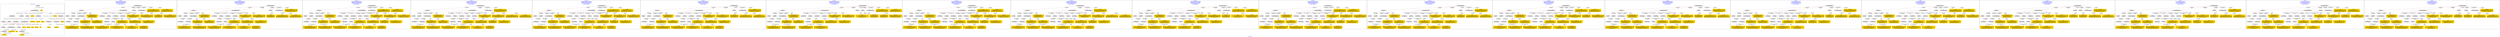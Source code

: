 digraph n0 {
fontcolor="blue"
remincross="true"
label="s06-npg.json"
subgraph cluster_0 {
label="1-correct model"
n2[style="filled",color="white",fillcolor="lightgray",label="E12_Production1"];
n3[style="filled",color="white",fillcolor="lightgray",label="E21_Person1"];
n4[style="filled",color="white",fillcolor="lightgray",label="E55_Type2"];
n5[style="filled",color="white",fillcolor="lightgray",label="E52_Time-Span4"];
n6[style="filled",color="white",fillcolor="lightgray",label="E69_Death1"];
n7[style="filled",color="white",fillcolor="lightgray",label="E82_Actor_Appellation1"];
n8[style="filled",color="white",fillcolor="lightgray",label="E67_Birth1"];
n9[shape="plaintext",style="filled",fillcolor="gold",label="Artist_URI"];
n10[style="filled",color="white",fillcolor="lightgray",label="E21_Person2"];
n11[style="filled",color="white",fillcolor="lightgray",label="E82_Actor_Appellation2"];
n12[style="filled",color="white",fillcolor="lightgray",label="E22_Man-Made_Object1"];
n13[style="filled",color="white",fillcolor="lightgray",label="E55_Type1"];
n14[shape="plaintext",style="filled",fillcolor="gold",label="Description"];
n15[style="filled",color="white",fillcolor="lightgray",label="E54_Dimension1"];
n16[style="filled",color="white",fillcolor="lightgray",label="E40_Legal_Body1"];
n17[shape="plaintext",style="filled",fillcolor="gold",label="ObjectURI"];
n18[style="filled",color="white",fillcolor="lightgray",label="E38_Image1"];
n19[shape="plaintext",style="filled",fillcolor="gold",label="Image"];
n20[shape="plaintext",style="filled",fillcolor="gold",label="OwnerURI"];
n21[style="filled",color="white",fillcolor="lightgray",label="E52_Time-Span1"];
n22[shape="plaintext",style="filled",fillcolor="gold",label="AquisitionDate"];
n23[style="filled",color="white",fillcolor="lightgray",label="E52_Time-Span2"];
n24[shape="plaintext",style="filled",fillcolor="gold",label="ArtistBornDate"];
n25[style="filled",color="white",fillcolor="lightgray",label="E52_Time-Span3"];
n26[shape="plaintext",style="filled",fillcolor="gold",label="ArtistDiedDate"];
n27[shape="plaintext",style="filled",fillcolor="gold",label="DateOfWork"];
n28[shape="plaintext",style="filled",fillcolor="gold",label="Dimension"];
n29[shape="plaintext",style="filled",fillcolor="gold",label="ClassificationURI"];
n30[shape="plaintext",style="filled",fillcolor="gold",label="Classification"];
n31[shape="plaintext",style="filled",fillcolor="gold",label="MediumURI"];
n32[shape="plaintext",style="filled",fillcolor="gold",label="Medium"];
n33[shape="plaintext",style="filled",fillcolor="gold",label="ArtistAppellation_URI"];
n34[shape="plaintext",style="filled",fillcolor="gold",label="Artist"];
n35[shape="plaintext",style="filled",fillcolor="gold",label="Title"];
n36[style="filled",color="white",fillcolor="lightgray",label="E8_Acquisition1"];
n37[shape="plaintext",style="filled",fillcolor="gold",label="CreditLine"];
}
subgraph cluster_1 {
label="candidate 0\nlink coherence:0.8181818181818182\nnode coherence:0.9032258064516129\nconfidence:0.35679471029056625\nmapping score:0.466303135210356\ncost:131.99925\n-precision:0.42-recall:0.39"
n39[style="filled",color="white",fillcolor="lightgray",label="E12_Production1"];
n40[style="filled",color="white",fillcolor="lightgray",label="E52_Time-Span2"];
n41[style="filled",color="white",fillcolor="lightgray",label="E55_Type1"];
n42[style="filled",color="white",fillcolor="lightgray",label="E21_Person1"];
n43[style="filled",color="white",fillcolor="lightgray",label="E67_Birth1"];
n44[style="filled",color="white",fillcolor="lightgray",label="E69_Death1"];
n45[style="filled",color="white",fillcolor="lightgray",label="E82_Actor_Appellation1"];
n46[style="filled",color="white",fillcolor="lightgray",label="E22_Man-Made_Object1"];
n47[style="filled",color="white",fillcolor="lightgray",label="E38_Image1"];
n48[style="filled",color="white",fillcolor="lightgray",label="E54_Dimension1"];
n49[style="filled",color="white",fillcolor="lightgray",label="E8_Acquisition1"];
n50[style="filled",color="white",fillcolor="lightgray",label="E33_Linguistic_Object2"];
n51[style="filled",color="white",fillcolor="lightgray",label="E55_Type2"];
n52[style="filled",color="white",fillcolor="lightgray",label="E52_Time-Span1"];
n53[style="filled",color="white",fillcolor="lightgray",label="E52_Time-Span3"];
n54[style="filled",color="white",fillcolor="lightgray",label="E33_Linguistic_Object1"];
n55[shape="plaintext",style="filled",fillcolor="gold",label="Classification\n[E33_Linguistic_Object,P3_has_note,0.304]\n[E73_Information_Object,P3_has_note,0.235]\n[E22_Man-Made_Object,P3_has_note,0.232]\n[E39_Actor,P3_has_note,0.229]"];
n56[shape="plaintext",style="filled",fillcolor="gold",label="ObjectURI\n[E22_Man-Made_Object,classLink,0.851]\n[E22_Man-Made_Object,P3_has_note,0.057]\n[E30_Right,P3_has_note,0.047]\n[E35_Title,label,0.045]"];
n57[shape="plaintext",style="filled",fillcolor="gold",label="Title\n[E82_Actor_Appellation,label,0.308]\n[E22_Man-Made_Object,P3_has_note,0.272]\n[E73_Information_Object,P3_has_note,0.229]\n[E33_Linguistic_Object,P3_has_note,0.191]"];
n58[shape="plaintext",style="filled",fillcolor="gold",label="ArtistBornDate\n[E52_Time-Span,P82_at_some_time_within,0.353]\n[E52_Time-Span,P82a_begin_of_the_begin,0.335]\n[E12_Production,P3_has_note,0.161]\n[E34_Inscription,P3_has_note,0.151]"];
n59[shape="plaintext",style="filled",fillcolor="gold",label="MediumURI\n[E55_Type,classLink,0.392]\n[E57_Material,classLink,0.39]\n[E74_Group,classLink,0.191]\n[E55_Type,label,0.027]"];
n60[shape="plaintext",style="filled",fillcolor="gold",label="Dimension\n[E54_Dimension,P3_has_note,0.633]\n[E22_Man-Made_Object,classLink,0.139]\n[E22_Man-Made_Object,P3_has_note,0.126]\n[E34_Inscription,P3_has_note,0.103]"];
n61[shape="plaintext",style="filled",fillcolor="gold",label="DateOfWork\n[E52_Time-Span,P82_at_some_time_within,0.457]\n[E52_Time-Span,P82a_begin_of_the_begin,0.315]\n[E52_Time-Span,P82b_end_of_the_end,0.148]\n[E12_Production,P3_has_note,0.081]"];
n62[shape="plaintext",style="filled",fillcolor="gold",label="Artist\n[E82_Actor_Appellation,label,0.502]\n[E22_Man-Made_Object,P3_has_note,0.178]\n[E30_Right,P3_has_note,0.167]\n[E8_Acquisition,P3_has_note,0.152]"];
n63[shape="plaintext",style="filled",fillcolor="gold",label="ArtistAppellation_URI\n[E82_Actor_Appellation,classLink,0.89]\n[E21_Person,classLink,0.05]\n[E39_Actor,classLink,0.044]\n[E30_Right,P3_has_note,0.015]"];
n64[shape="plaintext",style="filled",fillcolor="gold",label="CreditLine\n[E30_Right,P3_has_note,0.357]\n[E8_Acquisition,P3_has_note,0.295]\n[E22_Man-Made_Object,P3_has_note,0.178]\n[E33_Linguistic_Object,P3_has_note,0.17]"];
n65[shape="plaintext",style="filled",fillcolor="gold",label="Medium\n[E57_Material,label,0.313]\n[E29_Design_or_Procedure,P3_has_note,0.266]\n[E55_Type,label,0.227]\n[E57_Material,classLink,0.194]"];
n66[shape="plaintext",style="filled",fillcolor="gold",label="AquisitionDate\n[E52_Time-Span,P82b_end_of_the_end,0.387]\n[E12_Production,P3_has_note,0.261]\n[E52_Time-Span,P82_at_some_time_within,0.238]\n[E35_Title,label,0.114]"];
n67[shape="plaintext",style="filled",fillcolor="gold",label="OwnerURI\n[E30_Right,P3_has_note,0.456]\n[E82_Actor_Appellation,label,0.237]\n[E8_Acquisition,P3_has_note,0.183]\n[E35_Title,label,0.124]"];
n68[shape="plaintext",style="filled",fillcolor="gold",label="Image\n[E38_Image,classLink,0.652]\n[E78_Collection,classLink,0.197]\n[E22_Man-Made_Object,classLink,0.076]\n[E21_Person,classLink,0.075]"];
n69[shape="plaintext",style="filled",fillcolor="gold",label="ArtistDiedDate\n[E52_Time-Span,P82_at_some_time_within,0.287]\n[E12_Production,P3_has_note,0.281]\n[E52_Time-Span,P82b_end_of_the_end,0.249]\n[E34_Inscription,P3_has_note,0.183]"];
n70[shape="plaintext",style="filled",fillcolor="gold",label="Description\n[E22_Man-Made_Object,P3_has_note,0.314]\n[E73_Information_Object,P3_has_note,0.296]\n[E33_Linguistic_Object,P3_has_note,0.291]\n[E35_Title,label,0.099]"];
n71[shape="plaintext",style="filled",fillcolor="gold",label="Artist_URI\n[E21_Person,classLink,0.329]\n[E82_Actor_Appellation,classLink,0.29]\n[E39_Actor,classLink,0.285]\n[E30_Right,P3_has_note,0.097]"];
n72[shape="plaintext",style="filled",fillcolor="gold",label="ClassificationURI\n[E55_Type,classLink,0.475]\n[E74_Group,classLink,0.215]\n[E57_Material,classLink,0.192]\n[E55_Type,label,0.118]"];
}
subgraph cluster_2 {
label="candidate 1\nlink coherence:0.8181818181818182\nnode coherence:0.9032258064516129\nconfidence:0.35679471029056625\nmapping score:0.466303135210356\ncost:131.99926\n-precision:0.42-recall:0.39"
n74[style="filled",color="white",fillcolor="lightgray",label="E12_Production1"];
n75[style="filled",color="white",fillcolor="lightgray",label="E52_Time-Span2"];
n76[style="filled",color="white",fillcolor="lightgray",label="E55_Type1"];
n77[style="filled",color="white",fillcolor="lightgray",label="E21_Person1"];
n78[style="filled",color="white",fillcolor="lightgray",label="E67_Birth1"];
n79[style="filled",color="white",fillcolor="lightgray",label="E69_Death1"];
n80[style="filled",color="white",fillcolor="lightgray",label="E82_Actor_Appellation1"];
n81[style="filled",color="white",fillcolor="lightgray",label="E22_Man-Made_Object1"];
n82[style="filled",color="white",fillcolor="lightgray",label="E38_Image1"];
n83[style="filled",color="white",fillcolor="lightgray",label="E54_Dimension1"];
n84[style="filled",color="white",fillcolor="lightgray",label="E8_Acquisition1"];
n85[style="filled",color="white",fillcolor="lightgray",label="E33_Linguistic_Object1"];
n86[style="filled",color="white",fillcolor="lightgray",label="E55_Type3"];
n87[style="filled",color="white",fillcolor="lightgray",label="E52_Time-Span1"];
n88[style="filled",color="white",fillcolor="lightgray",label="E52_Time-Span3"];
n89[style="filled",color="white",fillcolor="lightgray",label="E33_Linguistic_Object2"];
n90[shape="plaintext",style="filled",fillcolor="gold",label="Classification\n[E33_Linguistic_Object,P3_has_note,0.304]\n[E73_Information_Object,P3_has_note,0.235]\n[E22_Man-Made_Object,P3_has_note,0.232]\n[E39_Actor,P3_has_note,0.229]"];
n91[shape="plaintext",style="filled",fillcolor="gold",label="ObjectURI\n[E22_Man-Made_Object,classLink,0.851]\n[E22_Man-Made_Object,P3_has_note,0.057]\n[E30_Right,P3_has_note,0.047]\n[E35_Title,label,0.045]"];
n92[shape="plaintext",style="filled",fillcolor="gold",label="Title\n[E82_Actor_Appellation,label,0.308]\n[E22_Man-Made_Object,P3_has_note,0.272]\n[E73_Information_Object,P3_has_note,0.229]\n[E33_Linguistic_Object,P3_has_note,0.191]"];
n93[shape="plaintext",style="filled",fillcolor="gold",label="ArtistBornDate\n[E52_Time-Span,P82_at_some_time_within,0.353]\n[E52_Time-Span,P82a_begin_of_the_begin,0.335]\n[E12_Production,P3_has_note,0.161]\n[E34_Inscription,P3_has_note,0.151]"];
n94[shape="plaintext",style="filled",fillcolor="gold",label="Dimension\n[E54_Dimension,P3_has_note,0.633]\n[E22_Man-Made_Object,classLink,0.139]\n[E22_Man-Made_Object,P3_has_note,0.126]\n[E34_Inscription,P3_has_note,0.103]"];
n95[shape="plaintext",style="filled",fillcolor="gold",label="DateOfWork\n[E52_Time-Span,P82_at_some_time_within,0.457]\n[E52_Time-Span,P82a_begin_of_the_begin,0.315]\n[E52_Time-Span,P82b_end_of_the_end,0.148]\n[E12_Production,P3_has_note,0.081]"];
n96[shape="plaintext",style="filled",fillcolor="gold",label="Artist\n[E82_Actor_Appellation,label,0.502]\n[E22_Man-Made_Object,P3_has_note,0.178]\n[E30_Right,P3_has_note,0.167]\n[E8_Acquisition,P3_has_note,0.152]"];
n97[shape="plaintext",style="filled",fillcolor="gold",label="MediumURI\n[E55_Type,classLink,0.392]\n[E57_Material,classLink,0.39]\n[E74_Group,classLink,0.191]\n[E55_Type,label,0.027]"];
n98[shape="plaintext",style="filled",fillcolor="gold",label="ArtistAppellation_URI\n[E82_Actor_Appellation,classLink,0.89]\n[E21_Person,classLink,0.05]\n[E39_Actor,classLink,0.044]\n[E30_Right,P3_has_note,0.015]"];
n99[shape="plaintext",style="filled",fillcolor="gold",label="CreditLine\n[E30_Right,P3_has_note,0.357]\n[E8_Acquisition,P3_has_note,0.295]\n[E22_Man-Made_Object,P3_has_note,0.178]\n[E33_Linguistic_Object,P3_has_note,0.17]"];
n100[shape="plaintext",style="filled",fillcolor="gold",label="Medium\n[E57_Material,label,0.313]\n[E29_Design_or_Procedure,P3_has_note,0.266]\n[E55_Type,label,0.227]\n[E57_Material,classLink,0.194]"];
n101[shape="plaintext",style="filled",fillcolor="gold",label="AquisitionDate\n[E52_Time-Span,P82b_end_of_the_end,0.387]\n[E12_Production,P3_has_note,0.261]\n[E52_Time-Span,P82_at_some_time_within,0.238]\n[E35_Title,label,0.114]"];
n102[shape="plaintext",style="filled",fillcolor="gold",label="OwnerURI\n[E30_Right,P3_has_note,0.456]\n[E82_Actor_Appellation,label,0.237]\n[E8_Acquisition,P3_has_note,0.183]\n[E35_Title,label,0.124]"];
n103[shape="plaintext",style="filled",fillcolor="gold",label="Image\n[E38_Image,classLink,0.652]\n[E78_Collection,classLink,0.197]\n[E22_Man-Made_Object,classLink,0.076]\n[E21_Person,classLink,0.075]"];
n104[shape="plaintext",style="filled",fillcolor="gold",label="ArtistDiedDate\n[E52_Time-Span,P82_at_some_time_within,0.287]\n[E12_Production,P3_has_note,0.281]\n[E52_Time-Span,P82b_end_of_the_end,0.249]\n[E34_Inscription,P3_has_note,0.183]"];
n105[shape="plaintext",style="filled",fillcolor="gold",label="Description\n[E22_Man-Made_Object,P3_has_note,0.314]\n[E73_Information_Object,P3_has_note,0.296]\n[E33_Linguistic_Object,P3_has_note,0.291]\n[E35_Title,label,0.099]"];
n106[shape="plaintext",style="filled",fillcolor="gold",label="Artist_URI\n[E21_Person,classLink,0.329]\n[E82_Actor_Appellation,classLink,0.29]\n[E39_Actor,classLink,0.285]\n[E30_Right,P3_has_note,0.097]"];
n107[shape="plaintext",style="filled",fillcolor="gold",label="ClassificationURI\n[E55_Type,classLink,0.475]\n[E74_Group,classLink,0.215]\n[E57_Material,classLink,0.192]\n[E55_Type,label,0.118]"];
}
subgraph cluster_3 {
label="candidate 10\nlink coherence:0.7878787878787878\nnode coherence:0.9032258064516129\nconfidence:0.35679471029056625\nmapping score:0.466303135210356\ncost:131.99923\n-precision:0.45-recall:0.42"
n109[style="filled",color="white",fillcolor="lightgray",label="E12_Production1"];
n110[style="filled",color="white",fillcolor="lightgray",label="E52_Time-Span2"];
n111[style="filled",color="white",fillcolor="lightgray",label="E55_Type1"];
n112[style="filled",color="white",fillcolor="lightgray",label="E21_Person1"];
n113[style="filled",color="white",fillcolor="lightgray",label="E67_Birth1"];
n114[style="filled",color="white",fillcolor="lightgray",label="E69_Death1"];
n115[style="filled",color="white",fillcolor="lightgray",label="E82_Actor_Appellation1"];
n116[style="filled",color="white",fillcolor="lightgray",label="E22_Man-Made_Object1"];
n117[style="filled",color="white",fillcolor="lightgray",label="E38_Image1"];
n118[style="filled",color="white",fillcolor="lightgray",label="E54_Dimension1"];
n119[style="filled",color="white",fillcolor="lightgray",label="E55_Type2"];
n120[style="filled",color="white",fillcolor="lightgray",label="E8_Acquisition1"];
n121[style="filled",color="white",fillcolor="lightgray",label="E33_Linguistic_Object2"];
n122[style="filled",color="white",fillcolor="lightgray",label="E52_Time-Span1"];
n123[style="filled",color="white",fillcolor="lightgray",label="E52_Time-Span3"];
n124[style="filled",color="white",fillcolor="lightgray",label="E33_Linguistic_Object1"];
n125[shape="plaintext",style="filled",fillcolor="gold",label="Classification\n[E33_Linguistic_Object,P3_has_note,0.304]\n[E73_Information_Object,P3_has_note,0.235]\n[E22_Man-Made_Object,P3_has_note,0.232]\n[E39_Actor,P3_has_note,0.229]"];
n126[shape="plaintext",style="filled",fillcolor="gold",label="ObjectURI\n[E22_Man-Made_Object,classLink,0.851]\n[E22_Man-Made_Object,P3_has_note,0.057]\n[E30_Right,P3_has_note,0.047]\n[E35_Title,label,0.045]"];
n127[shape="plaintext",style="filled",fillcolor="gold",label="Title\n[E82_Actor_Appellation,label,0.308]\n[E22_Man-Made_Object,P3_has_note,0.272]\n[E73_Information_Object,P3_has_note,0.229]\n[E33_Linguistic_Object,P3_has_note,0.191]"];
n128[shape="plaintext",style="filled",fillcolor="gold",label="ArtistBornDate\n[E52_Time-Span,P82_at_some_time_within,0.353]\n[E52_Time-Span,P82a_begin_of_the_begin,0.335]\n[E12_Production,P3_has_note,0.161]\n[E34_Inscription,P3_has_note,0.151]"];
n129[shape="plaintext",style="filled",fillcolor="gold",label="MediumURI\n[E55_Type,classLink,0.392]\n[E57_Material,classLink,0.39]\n[E74_Group,classLink,0.191]\n[E55_Type,label,0.027]"];
n130[shape="plaintext",style="filled",fillcolor="gold",label="Dimension\n[E54_Dimension,P3_has_note,0.633]\n[E22_Man-Made_Object,classLink,0.139]\n[E22_Man-Made_Object,P3_has_note,0.126]\n[E34_Inscription,P3_has_note,0.103]"];
n131[shape="plaintext",style="filled",fillcolor="gold",label="DateOfWork\n[E52_Time-Span,P82_at_some_time_within,0.457]\n[E52_Time-Span,P82a_begin_of_the_begin,0.315]\n[E52_Time-Span,P82b_end_of_the_end,0.148]\n[E12_Production,P3_has_note,0.081]"];
n132[shape="plaintext",style="filled",fillcolor="gold",label="Artist\n[E82_Actor_Appellation,label,0.502]\n[E22_Man-Made_Object,P3_has_note,0.178]\n[E30_Right,P3_has_note,0.167]\n[E8_Acquisition,P3_has_note,0.152]"];
n133[shape="plaintext",style="filled",fillcolor="gold",label="ArtistAppellation_URI\n[E82_Actor_Appellation,classLink,0.89]\n[E21_Person,classLink,0.05]\n[E39_Actor,classLink,0.044]\n[E30_Right,P3_has_note,0.015]"];
n134[shape="plaintext",style="filled",fillcolor="gold",label="CreditLine\n[E30_Right,P3_has_note,0.357]\n[E8_Acquisition,P3_has_note,0.295]\n[E22_Man-Made_Object,P3_has_note,0.178]\n[E33_Linguistic_Object,P3_has_note,0.17]"];
n135[shape="plaintext",style="filled",fillcolor="gold",label="Medium\n[E57_Material,label,0.313]\n[E29_Design_or_Procedure,P3_has_note,0.266]\n[E55_Type,label,0.227]\n[E57_Material,classLink,0.194]"];
n136[shape="plaintext",style="filled",fillcolor="gold",label="AquisitionDate\n[E52_Time-Span,P82b_end_of_the_end,0.387]\n[E12_Production,P3_has_note,0.261]\n[E52_Time-Span,P82_at_some_time_within,0.238]\n[E35_Title,label,0.114]"];
n137[shape="plaintext",style="filled",fillcolor="gold",label="OwnerURI\n[E30_Right,P3_has_note,0.456]\n[E82_Actor_Appellation,label,0.237]\n[E8_Acquisition,P3_has_note,0.183]\n[E35_Title,label,0.124]"];
n138[shape="plaintext",style="filled",fillcolor="gold",label="Image\n[E38_Image,classLink,0.652]\n[E78_Collection,classLink,0.197]\n[E22_Man-Made_Object,classLink,0.076]\n[E21_Person,classLink,0.075]"];
n139[shape="plaintext",style="filled",fillcolor="gold",label="ArtistDiedDate\n[E52_Time-Span,P82_at_some_time_within,0.287]\n[E12_Production,P3_has_note,0.281]\n[E52_Time-Span,P82b_end_of_the_end,0.249]\n[E34_Inscription,P3_has_note,0.183]"];
n140[shape="plaintext",style="filled",fillcolor="gold",label="Description\n[E22_Man-Made_Object,P3_has_note,0.314]\n[E73_Information_Object,P3_has_note,0.296]\n[E33_Linguistic_Object,P3_has_note,0.291]\n[E35_Title,label,0.099]"];
n141[shape="plaintext",style="filled",fillcolor="gold",label="Artist_URI\n[E21_Person,classLink,0.329]\n[E82_Actor_Appellation,classLink,0.29]\n[E39_Actor,classLink,0.285]\n[E30_Right,P3_has_note,0.097]"];
n142[shape="plaintext",style="filled",fillcolor="gold",label="ClassificationURI\n[E55_Type,classLink,0.475]\n[E74_Group,classLink,0.215]\n[E57_Material,classLink,0.192]\n[E55_Type,label,0.118]"];
}
subgraph cluster_4 {
label="candidate 11\nlink coherence:0.7878787878787878\nnode coherence:0.9032258064516129\nconfidence:0.35679471029056625\nmapping score:0.466303135210356\ncost:131.99924\n-precision:0.45-recall:0.42"
n144[style="filled",color="white",fillcolor="lightgray",label="E12_Production1"];
n145[style="filled",color="white",fillcolor="lightgray",label="E52_Time-Span2"];
n146[style="filled",color="white",fillcolor="lightgray",label="E55_Type1"];
n147[style="filled",color="white",fillcolor="lightgray",label="E21_Person1"];
n148[style="filled",color="white",fillcolor="lightgray",label="E67_Birth1"];
n149[style="filled",color="white",fillcolor="lightgray",label="E69_Death1"];
n150[style="filled",color="white",fillcolor="lightgray",label="E82_Actor_Appellation1"];
n151[style="filled",color="white",fillcolor="lightgray",label="E22_Man-Made_Object1"];
n152[style="filled",color="white",fillcolor="lightgray",label="E38_Image1"];
n153[style="filled",color="white",fillcolor="lightgray",label="E54_Dimension1"];
n154[style="filled",color="white",fillcolor="lightgray",label="E55_Type2"];
n155[style="filled",color="white",fillcolor="lightgray",label="E8_Acquisition1"];
n156[style="filled",color="white",fillcolor="lightgray",label="E33_Linguistic_Object1"];
n157[style="filled",color="white",fillcolor="lightgray",label="E52_Time-Span1"];
n158[style="filled",color="white",fillcolor="lightgray",label="E52_Time-Span3"];
n159[style="filled",color="white",fillcolor="lightgray",label="E33_Linguistic_Object2"];
n160[shape="plaintext",style="filled",fillcolor="gold",label="Classification\n[E33_Linguistic_Object,P3_has_note,0.304]\n[E73_Information_Object,P3_has_note,0.235]\n[E22_Man-Made_Object,P3_has_note,0.232]\n[E39_Actor,P3_has_note,0.229]"];
n161[shape="plaintext",style="filled",fillcolor="gold",label="ObjectURI\n[E22_Man-Made_Object,classLink,0.851]\n[E22_Man-Made_Object,P3_has_note,0.057]\n[E30_Right,P3_has_note,0.047]\n[E35_Title,label,0.045]"];
n162[shape="plaintext",style="filled",fillcolor="gold",label="Title\n[E82_Actor_Appellation,label,0.308]\n[E22_Man-Made_Object,P3_has_note,0.272]\n[E73_Information_Object,P3_has_note,0.229]\n[E33_Linguistic_Object,P3_has_note,0.191]"];
n163[shape="plaintext",style="filled",fillcolor="gold",label="ArtistBornDate\n[E52_Time-Span,P82_at_some_time_within,0.353]\n[E52_Time-Span,P82a_begin_of_the_begin,0.335]\n[E12_Production,P3_has_note,0.161]\n[E34_Inscription,P3_has_note,0.151]"];
n164[shape="plaintext",style="filled",fillcolor="gold",label="MediumURI\n[E55_Type,classLink,0.392]\n[E57_Material,classLink,0.39]\n[E74_Group,classLink,0.191]\n[E55_Type,label,0.027]"];
n165[shape="plaintext",style="filled",fillcolor="gold",label="Dimension\n[E54_Dimension,P3_has_note,0.633]\n[E22_Man-Made_Object,classLink,0.139]\n[E22_Man-Made_Object,P3_has_note,0.126]\n[E34_Inscription,P3_has_note,0.103]"];
n166[shape="plaintext",style="filled",fillcolor="gold",label="DateOfWork\n[E52_Time-Span,P82_at_some_time_within,0.457]\n[E52_Time-Span,P82a_begin_of_the_begin,0.315]\n[E52_Time-Span,P82b_end_of_the_end,0.148]\n[E12_Production,P3_has_note,0.081]"];
n167[shape="plaintext",style="filled",fillcolor="gold",label="Artist\n[E82_Actor_Appellation,label,0.502]\n[E22_Man-Made_Object,P3_has_note,0.178]\n[E30_Right,P3_has_note,0.167]\n[E8_Acquisition,P3_has_note,0.152]"];
n168[shape="plaintext",style="filled",fillcolor="gold",label="ArtistAppellation_URI\n[E82_Actor_Appellation,classLink,0.89]\n[E21_Person,classLink,0.05]\n[E39_Actor,classLink,0.044]\n[E30_Right,P3_has_note,0.015]"];
n169[shape="plaintext",style="filled",fillcolor="gold",label="CreditLine\n[E30_Right,P3_has_note,0.357]\n[E8_Acquisition,P3_has_note,0.295]\n[E22_Man-Made_Object,P3_has_note,0.178]\n[E33_Linguistic_Object,P3_has_note,0.17]"];
n170[shape="plaintext",style="filled",fillcolor="gold",label="Medium\n[E57_Material,label,0.313]\n[E29_Design_or_Procedure,P3_has_note,0.266]\n[E55_Type,label,0.227]\n[E57_Material,classLink,0.194]"];
n171[shape="plaintext",style="filled",fillcolor="gold",label="AquisitionDate\n[E52_Time-Span,P82b_end_of_the_end,0.387]\n[E12_Production,P3_has_note,0.261]\n[E52_Time-Span,P82_at_some_time_within,0.238]\n[E35_Title,label,0.114]"];
n172[shape="plaintext",style="filled",fillcolor="gold",label="OwnerURI\n[E30_Right,P3_has_note,0.456]\n[E82_Actor_Appellation,label,0.237]\n[E8_Acquisition,P3_has_note,0.183]\n[E35_Title,label,0.124]"];
n173[shape="plaintext",style="filled",fillcolor="gold",label="Image\n[E38_Image,classLink,0.652]\n[E78_Collection,classLink,0.197]\n[E22_Man-Made_Object,classLink,0.076]\n[E21_Person,classLink,0.075]"];
n174[shape="plaintext",style="filled",fillcolor="gold",label="ArtistDiedDate\n[E52_Time-Span,P82_at_some_time_within,0.287]\n[E12_Production,P3_has_note,0.281]\n[E52_Time-Span,P82b_end_of_the_end,0.249]\n[E34_Inscription,P3_has_note,0.183]"];
n175[shape="plaintext",style="filled",fillcolor="gold",label="Description\n[E22_Man-Made_Object,P3_has_note,0.314]\n[E73_Information_Object,P3_has_note,0.296]\n[E33_Linguistic_Object,P3_has_note,0.291]\n[E35_Title,label,0.099]"];
n176[shape="plaintext",style="filled",fillcolor="gold",label="Artist_URI\n[E21_Person,classLink,0.329]\n[E82_Actor_Appellation,classLink,0.29]\n[E39_Actor,classLink,0.285]\n[E30_Right,P3_has_note,0.097]"];
n177[shape="plaintext",style="filled",fillcolor="gold",label="ClassificationURI\n[E55_Type,classLink,0.475]\n[E74_Group,classLink,0.215]\n[E57_Material,classLink,0.192]\n[E55_Type,label,0.118]"];
}
subgraph cluster_5 {
label="candidate 12\nlink coherence:0.7878787878787878\nnode coherence:0.9032258064516129\nconfidence:0.35679471029056625\nmapping score:0.466303135210356\ncost:131.99926\n-precision:0.45-recall:0.42"
n179[style="filled",color="white",fillcolor="lightgray",label="E12_Production1"];
n180[style="filled",color="white",fillcolor="lightgray",label="E52_Time-Span2"];
n181[style="filled",color="white",fillcolor="lightgray",label="E55_Type1"];
n182[style="filled",color="white",fillcolor="lightgray",label="E21_Person1"];
n183[style="filled",color="white",fillcolor="lightgray",label="E67_Birth1"];
n184[style="filled",color="white",fillcolor="lightgray",label="E69_Death1"];
n185[style="filled",color="white",fillcolor="lightgray",label="E82_Actor_Appellation1"];
n186[style="filled",color="white",fillcolor="lightgray",label="E22_Man-Made_Object1"];
n187[style="filled",color="white",fillcolor="lightgray",label="E38_Image1"];
n188[style="filled",color="white",fillcolor="lightgray",label="E54_Dimension1"];
n189[style="filled",color="white",fillcolor="lightgray",label="E55_Type3"];
n190[style="filled",color="white",fillcolor="lightgray",label="E8_Acquisition1"];
n191[style="filled",color="white",fillcolor="lightgray",label="E33_Linguistic_Object2"];
n192[style="filled",color="white",fillcolor="lightgray",label="E52_Time-Span1"];
n193[style="filled",color="white",fillcolor="lightgray",label="E52_Time-Span3"];
n194[style="filled",color="white",fillcolor="lightgray",label="E33_Linguistic_Object1"];
n195[shape="plaintext",style="filled",fillcolor="gold",label="Classification\n[E33_Linguistic_Object,P3_has_note,0.304]\n[E73_Information_Object,P3_has_note,0.235]\n[E22_Man-Made_Object,P3_has_note,0.232]\n[E39_Actor,P3_has_note,0.229]"];
n196[shape="plaintext",style="filled",fillcolor="gold",label="ObjectURI\n[E22_Man-Made_Object,classLink,0.851]\n[E22_Man-Made_Object,P3_has_note,0.057]\n[E30_Right,P3_has_note,0.047]\n[E35_Title,label,0.045]"];
n197[shape="plaintext",style="filled",fillcolor="gold",label="Title\n[E82_Actor_Appellation,label,0.308]\n[E22_Man-Made_Object,P3_has_note,0.272]\n[E73_Information_Object,P3_has_note,0.229]\n[E33_Linguistic_Object,P3_has_note,0.191]"];
n198[shape="plaintext",style="filled",fillcolor="gold",label="ArtistBornDate\n[E52_Time-Span,P82_at_some_time_within,0.353]\n[E52_Time-Span,P82a_begin_of_the_begin,0.335]\n[E12_Production,P3_has_note,0.161]\n[E34_Inscription,P3_has_note,0.151]"];
n199[shape="plaintext",style="filled",fillcolor="gold",label="Dimension\n[E54_Dimension,P3_has_note,0.633]\n[E22_Man-Made_Object,classLink,0.139]\n[E22_Man-Made_Object,P3_has_note,0.126]\n[E34_Inscription,P3_has_note,0.103]"];
n200[shape="plaintext",style="filled",fillcolor="gold",label="DateOfWork\n[E52_Time-Span,P82_at_some_time_within,0.457]\n[E52_Time-Span,P82a_begin_of_the_begin,0.315]\n[E52_Time-Span,P82b_end_of_the_end,0.148]\n[E12_Production,P3_has_note,0.081]"];
n201[shape="plaintext",style="filled",fillcolor="gold",label="Artist\n[E82_Actor_Appellation,label,0.502]\n[E22_Man-Made_Object,P3_has_note,0.178]\n[E30_Right,P3_has_note,0.167]\n[E8_Acquisition,P3_has_note,0.152]"];
n202[shape="plaintext",style="filled",fillcolor="gold",label="MediumURI\n[E55_Type,classLink,0.392]\n[E57_Material,classLink,0.39]\n[E74_Group,classLink,0.191]\n[E55_Type,label,0.027]"];
n203[shape="plaintext",style="filled",fillcolor="gold",label="ArtistAppellation_URI\n[E82_Actor_Appellation,classLink,0.89]\n[E21_Person,classLink,0.05]\n[E39_Actor,classLink,0.044]\n[E30_Right,P3_has_note,0.015]"];
n204[shape="plaintext",style="filled",fillcolor="gold",label="CreditLine\n[E30_Right,P3_has_note,0.357]\n[E8_Acquisition,P3_has_note,0.295]\n[E22_Man-Made_Object,P3_has_note,0.178]\n[E33_Linguistic_Object,P3_has_note,0.17]"];
n205[shape="plaintext",style="filled",fillcolor="gold",label="Medium\n[E57_Material,label,0.313]\n[E29_Design_or_Procedure,P3_has_note,0.266]\n[E55_Type,label,0.227]\n[E57_Material,classLink,0.194]"];
n206[shape="plaintext",style="filled",fillcolor="gold",label="AquisitionDate\n[E52_Time-Span,P82b_end_of_the_end,0.387]\n[E12_Production,P3_has_note,0.261]\n[E52_Time-Span,P82_at_some_time_within,0.238]\n[E35_Title,label,0.114]"];
n207[shape="plaintext",style="filled",fillcolor="gold",label="OwnerURI\n[E30_Right,P3_has_note,0.456]\n[E82_Actor_Appellation,label,0.237]\n[E8_Acquisition,P3_has_note,0.183]\n[E35_Title,label,0.124]"];
n208[shape="plaintext",style="filled",fillcolor="gold",label="Image\n[E38_Image,classLink,0.652]\n[E78_Collection,classLink,0.197]\n[E22_Man-Made_Object,classLink,0.076]\n[E21_Person,classLink,0.075]"];
n209[shape="plaintext",style="filled",fillcolor="gold",label="ArtistDiedDate\n[E52_Time-Span,P82_at_some_time_within,0.287]\n[E12_Production,P3_has_note,0.281]\n[E52_Time-Span,P82b_end_of_the_end,0.249]\n[E34_Inscription,P3_has_note,0.183]"];
n210[shape="plaintext",style="filled",fillcolor="gold",label="Description\n[E22_Man-Made_Object,P3_has_note,0.314]\n[E73_Information_Object,P3_has_note,0.296]\n[E33_Linguistic_Object,P3_has_note,0.291]\n[E35_Title,label,0.099]"];
n211[shape="plaintext",style="filled",fillcolor="gold",label="Artist_URI\n[E21_Person,classLink,0.329]\n[E82_Actor_Appellation,classLink,0.29]\n[E39_Actor,classLink,0.285]\n[E30_Right,P3_has_note,0.097]"];
n212[shape="plaintext",style="filled",fillcolor="gold",label="ClassificationURI\n[E55_Type,classLink,0.475]\n[E74_Group,classLink,0.215]\n[E57_Material,classLink,0.192]\n[E55_Type,label,0.118]"];
}
subgraph cluster_6 {
label="candidate 13\nlink coherence:0.7878787878787878\nnode coherence:0.9032258064516129\nconfidence:0.35679471029056625\nmapping score:0.466303135210356\ncost:131.99927\n-precision:0.42-recall:0.39"
n214[style="filled",color="white",fillcolor="lightgray",label="E12_Production1"];
n215[style="filled",color="white",fillcolor="lightgray",label="E52_Time-Span2"];
n216[style="filled",color="white",fillcolor="lightgray",label="E55_Type1"];
n217[style="filled",color="white",fillcolor="lightgray",label="E21_Person1"];
n218[style="filled",color="white",fillcolor="lightgray",label="E67_Birth1"];
n219[style="filled",color="white",fillcolor="lightgray",label="E69_Death1"];
n220[style="filled",color="white",fillcolor="lightgray",label="E82_Actor_Appellation1"];
n221[style="filled",color="white",fillcolor="lightgray",label="E22_Man-Made_Object1"];
n222[style="filled",color="white",fillcolor="lightgray",label="E38_Image1"];
n223[style="filled",color="white",fillcolor="lightgray",label="E54_Dimension1"];
n224[style="filled",color="white",fillcolor="lightgray",label="E8_Acquisition1"];
n225[style="filled",color="white",fillcolor="lightgray",label="E33_Linguistic_Object1"];
n226[style="filled",color="white",fillcolor="lightgray",label="E55_Type2"];
n227[style="filled",color="white",fillcolor="lightgray",label="E52_Time-Span1"];
n228[style="filled",color="white",fillcolor="lightgray",label="E52_Time-Span3"];
n229[style="filled",color="white",fillcolor="lightgray",label="E33_Linguistic_Object2"];
n230[shape="plaintext",style="filled",fillcolor="gold",label="Classification\n[E33_Linguistic_Object,P3_has_note,0.304]\n[E73_Information_Object,P3_has_note,0.235]\n[E22_Man-Made_Object,P3_has_note,0.232]\n[E39_Actor,P3_has_note,0.229]"];
n231[shape="plaintext",style="filled",fillcolor="gold",label="ObjectURI\n[E22_Man-Made_Object,classLink,0.851]\n[E22_Man-Made_Object,P3_has_note,0.057]\n[E30_Right,P3_has_note,0.047]\n[E35_Title,label,0.045]"];
n232[shape="plaintext",style="filled",fillcolor="gold",label="Title\n[E82_Actor_Appellation,label,0.308]\n[E22_Man-Made_Object,P3_has_note,0.272]\n[E73_Information_Object,P3_has_note,0.229]\n[E33_Linguistic_Object,P3_has_note,0.191]"];
n233[shape="plaintext",style="filled",fillcolor="gold",label="ArtistBornDate\n[E52_Time-Span,P82_at_some_time_within,0.353]\n[E52_Time-Span,P82a_begin_of_the_begin,0.335]\n[E12_Production,P3_has_note,0.161]\n[E34_Inscription,P3_has_note,0.151]"];
n234[shape="plaintext",style="filled",fillcolor="gold",label="MediumURI\n[E55_Type,classLink,0.392]\n[E57_Material,classLink,0.39]\n[E74_Group,classLink,0.191]\n[E55_Type,label,0.027]"];
n235[shape="plaintext",style="filled",fillcolor="gold",label="Dimension\n[E54_Dimension,P3_has_note,0.633]\n[E22_Man-Made_Object,classLink,0.139]\n[E22_Man-Made_Object,P3_has_note,0.126]\n[E34_Inscription,P3_has_note,0.103]"];
n236[shape="plaintext",style="filled",fillcolor="gold",label="DateOfWork\n[E52_Time-Span,P82_at_some_time_within,0.457]\n[E52_Time-Span,P82a_begin_of_the_begin,0.315]\n[E52_Time-Span,P82b_end_of_the_end,0.148]\n[E12_Production,P3_has_note,0.081]"];
n237[shape="plaintext",style="filled",fillcolor="gold",label="Artist\n[E82_Actor_Appellation,label,0.502]\n[E22_Man-Made_Object,P3_has_note,0.178]\n[E30_Right,P3_has_note,0.167]\n[E8_Acquisition,P3_has_note,0.152]"];
n238[shape="plaintext",style="filled",fillcolor="gold",label="ArtistAppellation_URI\n[E82_Actor_Appellation,classLink,0.89]\n[E21_Person,classLink,0.05]\n[E39_Actor,classLink,0.044]\n[E30_Right,P3_has_note,0.015]"];
n239[shape="plaintext",style="filled",fillcolor="gold",label="CreditLine\n[E30_Right,P3_has_note,0.357]\n[E8_Acquisition,P3_has_note,0.295]\n[E22_Man-Made_Object,P3_has_note,0.178]\n[E33_Linguistic_Object,P3_has_note,0.17]"];
n240[shape="plaintext",style="filled",fillcolor="gold",label="Medium\n[E57_Material,label,0.313]\n[E29_Design_or_Procedure,P3_has_note,0.266]\n[E55_Type,label,0.227]\n[E57_Material,classLink,0.194]"];
n241[shape="plaintext",style="filled",fillcolor="gold",label="AquisitionDate\n[E52_Time-Span,P82b_end_of_the_end,0.387]\n[E12_Production,P3_has_note,0.261]\n[E52_Time-Span,P82_at_some_time_within,0.238]\n[E35_Title,label,0.114]"];
n242[shape="plaintext",style="filled",fillcolor="gold",label="OwnerURI\n[E30_Right,P3_has_note,0.456]\n[E82_Actor_Appellation,label,0.237]\n[E8_Acquisition,P3_has_note,0.183]\n[E35_Title,label,0.124]"];
n243[shape="plaintext",style="filled",fillcolor="gold",label="Image\n[E38_Image,classLink,0.652]\n[E78_Collection,classLink,0.197]\n[E22_Man-Made_Object,classLink,0.076]\n[E21_Person,classLink,0.075]"];
n244[shape="plaintext",style="filled",fillcolor="gold",label="ArtistDiedDate\n[E52_Time-Span,P82_at_some_time_within,0.287]\n[E12_Production,P3_has_note,0.281]\n[E52_Time-Span,P82b_end_of_the_end,0.249]\n[E34_Inscription,P3_has_note,0.183]"];
n245[shape="plaintext",style="filled",fillcolor="gold",label="Description\n[E22_Man-Made_Object,P3_has_note,0.314]\n[E73_Information_Object,P3_has_note,0.296]\n[E33_Linguistic_Object,P3_has_note,0.291]\n[E35_Title,label,0.099]"];
n246[shape="plaintext",style="filled",fillcolor="gold",label="Artist_URI\n[E21_Person,classLink,0.329]\n[E82_Actor_Appellation,classLink,0.29]\n[E39_Actor,classLink,0.285]\n[E30_Right,P3_has_note,0.097]"];
n247[shape="plaintext",style="filled",fillcolor="gold",label="ClassificationURI\n[E55_Type,classLink,0.475]\n[E74_Group,classLink,0.215]\n[E57_Material,classLink,0.192]\n[E55_Type,label,0.118]"];
}
subgraph cluster_7 {
label="candidate 14\nlink coherence:0.7878787878787878\nnode coherence:0.9032258064516129\nconfidence:0.35679471029056625\nmapping score:0.466303135210356\ncost:131.99932\n-precision:0.42-recall:0.39"
n249[style="filled",color="white",fillcolor="lightgray",label="E12_Production1"];
n250[style="filled",color="white",fillcolor="lightgray",label="E52_Time-Span2"];
n251[style="filled",color="white",fillcolor="lightgray",label="E21_Person1"];
n252[style="filled",color="white",fillcolor="lightgray",label="E67_Birth1"];
n253[style="filled",color="white",fillcolor="lightgray",label="E69_Death1"];
n254[style="filled",color="white",fillcolor="lightgray",label="E82_Actor_Appellation1"];
n255[style="filled",color="white",fillcolor="lightgray",label="E22_Man-Made_Object1"];
n256[style="filled",color="white",fillcolor="lightgray",label="E38_Image1"];
n257[style="filled",color="white",fillcolor="lightgray",label="E54_Dimension1"];
n258[style="filled",color="white",fillcolor="lightgray",label="E8_Acquisition1"];
n259[style="filled",color="white",fillcolor="lightgray",label="E33_Linguistic_Object2"];
n260[style="filled",color="white",fillcolor="lightgray",label="E55_Type1"];
n261[style="filled",color="white",fillcolor="lightgray",label="E55_Type2"];
n262[style="filled",color="white",fillcolor="lightgray",label="E52_Time-Span1"];
n263[style="filled",color="white",fillcolor="lightgray",label="E52_Time-Span3"];
n264[style="filled",color="white",fillcolor="lightgray",label="E33_Linguistic_Object1"];
n265[shape="plaintext",style="filled",fillcolor="gold",label="Classification\n[E33_Linguistic_Object,P3_has_note,0.304]\n[E73_Information_Object,P3_has_note,0.235]\n[E22_Man-Made_Object,P3_has_note,0.232]\n[E39_Actor,P3_has_note,0.229]"];
n266[shape="plaintext",style="filled",fillcolor="gold",label="ObjectURI\n[E22_Man-Made_Object,classLink,0.851]\n[E22_Man-Made_Object,P3_has_note,0.057]\n[E30_Right,P3_has_note,0.047]\n[E35_Title,label,0.045]"];
n267[shape="plaintext",style="filled",fillcolor="gold",label="Title\n[E82_Actor_Appellation,label,0.308]\n[E22_Man-Made_Object,P3_has_note,0.272]\n[E73_Information_Object,P3_has_note,0.229]\n[E33_Linguistic_Object,P3_has_note,0.191]"];
n268[shape="plaintext",style="filled",fillcolor="gold",label="ArtistBornDate\n[E52_Time-Span,P82_at_some_time_within,0.353]\n[E52_Time-Span,P82a_begin_of_the_begin,0.335]\n[E12_Production,P3_has_note,0.161]\n[E34_Inscription,P3_has_note,0.151]"];
n269[shape="plaintext",style="filled",fillcolor="gold",label="MediumURI\n[E55_Type,classLink,0.392]\n[E57_Material,classLink,0.39]\n[E74_Group,classLink,0.191]\n[E55_Type,label,0.027]"];
n270[shape="plaintext",style="filled",fillcolor="gold",label="Dimension\n[E54_Dimension,P3_has_note,0.633]\n[E22_Man-Made_Object,classLink,0.139]\n[E22_Man-Made_Object,P3_has_note,0.126]\n[E34_Inscription,P3_has_note,0.103]"];
n271[shape="plaintext",style="filled",fillcolor="gold",label="DateOfWork\n[E52_Time-Span,P82_at_some_time_within,0.457]\n[E52_Time-Span,P82a_begin_of_the_begin,0.315]\n[E52_Time-Span,P82b_end_of_the_end,0.148]\n[E12_Production,P3_has_note,0.081]"];
n272[shape="plaintext",style="filled",fillcolor="gold",label="Artist\n[E82_Actor_Appellation,label,0.502]\n[E22_Man-Made_Object,P3_has_note,0.178]\n[E30_Right,P3_has_note,0.167]\n[E8_Acquisition,P3_has_note,0.152]"];
n273[shape="plaintext",style="filled",fillcolor="gold",label="ArtistAppellation_URI\n[E82_Actor_Appellation,classLink,0.89]\n[E21_Person,classLink,0.05]\n[E39_Actor,classLink,0.044]\n[E30_Right,P3_has_note,0.015]"];
n274[shape="plaintext",style="filled",fillcolor="gold",label="CreditLine\n[E30_Right,P3_has_note,0.357]\n[E8_Acquisition,P3_has_note,0.295]\n[E22_Man-Made_Object,P3_has_note,0.178]\n[E33_Linguistic_Object,P3_has_note,0.17]"];
n275[shape="plaintext",style="filled",fillcolor="gold",label="Medium\n[E57_Material,label,0.313]\n[E29_Design_or_Procedure,P3_has_note,0.266]\n[E55_Type,label,0.227]\n[E57_Material,classLink,0.194]"];
n276[shape="plaintext",style="filled",fillcolor="gold",label="AquisitionDate\n[E52_Time-Span,P82b_end_of_the_end,0.387]\n[E12_Production,P3_has_note,0.261]\n[E52_Time-Span,P82_at_some_time_within,0.238]\n[E35_Title,label,0.114]"];
n277[shape="plaintext",style="filled",fillcolor="gold",label="OwnerURI\n[E30_Right,P3_has_note,0.456]\n[E82_Actor_Appellation,label,0.237]\n[E8_Acquisition,P3_has_note,0.183]\n[E35_Title,label,0.124]"];
n278[shape="plaintext",style="filled",fillcolor="gold",label="Image\n[E38_Image,classLink,0.652]\n[E78_Collection,classLink,0.197]\n[E22_Man-Made_Object,classLink,0.076]\n[E21_Person,classLink,0.075]"];
n279[shape="plaintext",style="filled",fillcolor="gold",label="ArtistDiedDate\n[E52_Time-Span,P82_at_some_time_within,0.287]\n[E12_Production,P3_has_note,0.281]\n[E52_Time-Span,P82b_end_of_the_end,0.249]\n[E34_Inscription,P3_has_note,0.183]"];
n280[shape="plaintext",style="filled",fillcolor="gold",label="Description\n[E22_Man-Made_Object,P3_has_note,0.314]\n[E73_Information_Object,P3_has_note,0.296]\n[E33_Linguistic_Object,P3_has_note,0.291]\n[E35_Title,label,0.099]"];
n281[shape="plaintext",style="filled",fillcolor="gold",label="Artist_URI\n[E21_Person,classLink,0.329]\n[E82_Actor_Appellation,classLink,0.29]\n[E39_Actor,classLink,0.285]\n[E30_Right,P3_has_note,0.097]"];
n282[shape="plaintext",style="filled",fillcolor="gold",label="ClassificationURI\n[E55_Type,classLink,0.475]\n[E74_Group,classLink,0.215]\n[E57_Material,classLink,0.192]\n[E55_Type,label,0.118]"];
}
subgraph cluster_8 {
label="candidate 15\nlink coherence:0.7878787878787878\nnode coherence:0.9032258064516129\nconfidence:0.35679471029056625\nmapping score:0.466303135210356\ncost:230.99923\n-precision:0.48-recall:0.44"
n284[style="filled",color="white",fillcolor="lightgray",label="E12_Production1"];
n285[style="filled",color="white",fillcolor="lightgray",label="E52_Time-Span2"];
n286[style="filled",color="white",fillcolor="lightgray",label="E55_Type1"];
n287[style="filled",color="white",fillcolor="lightgray",label="E21_Person1"];
n288[style="filled",color="white",fillcolor="lightgray",label="E67_Birth1"];
n289[style="filled",color="white",fillcolor="lightgray",label="E69_Death1"];
n290[style="filled",color="white",fillcolor="lightgray",label="E82_Actor_Appellation1"];
n291[style="filled",color="white",fillcolor="lightgray",label="E22_Man-Made_Object1"];
n292[style="filled",color="white",fillcolor="lightgray",label="E38_Image1"];
n293[style="filled",color="white",fillcolor="lightgray",label="E54_Dimension1"];
n294[style="filled",color="white",fillcolor="lightgray",label="E55_Type2"];
n295[style="filled",color="white",fillcolor="lightgray",label="E8_Acquisition1"];
n296[style="filled",color="white",fillcolor="lightgray",label="E33_Linguistic_Object2"];
n297[style="filled",color="white",fillcolor="lightgray",label="E52_Time-Span1"];
n298[style="filled",color="white",fillcolor="lightgray",label="E52_Time-Span3"];
n299[style="filled",color="white",fillcolor="lightgray",label="E33_Linguistic_Object1"];
n300[shape="plaintext",style="filled",fillcolor="gold",label="Classification\n[E33_Linguistic_Object,P3_has_note,0.304]\n[E73_Information_Object,P3_has_note,0.235]\n[E22_Man-Made_Object,P3_has_note,0.232]\n[E39_Actor,P3_has_note,0.229]"];
n301[shape="plaintext",style="filled",fillcolor="gold",label="ObjectURI\n[E22_Man-Made_Object,classLink,0.851]\n[E22_Man-Made_Object,P3_has_note,0.057]\n[E30_Right,P3_has_note,0.047]\n[E35_Title,label,0.045]"];
n302[shape="plaintext",style="filled",fillcolor="gold",label="Title\n[E82_Actor_Appellation,label,0.308]\n[E22_Man-Made_Object,P3_has_note,0.272]\n[E73_Information_Object,P3_has_note,0.229]\n[E33_Linguistic_Object,P3_has_note,0.191]"];
n303[shape="plaintext",style="filled",fillcolor="gold",label="ArtistDiedDate\n[E52_Time-Span,P82_at_some_time_within,0.287]\n[E12_Production,P3_has_note,0.281]\n[E52_Time-Span,P82b_end_of_the_end,0.249]\n[E34_Inscription,P3_has_note,0.183]"];
n304[shape="plaintext",style="filled",fillcolor="gold",label="MediumURI\n[E55_Type,classLink,0.392]\n[E57_Material,classLink,0.39]\n[E74_Group,classLink,0.191]\n[E55_Type,label,0.027]"];
n305[shape="plaintext",style="filled",fillcolor="gold",label="Dimension\n[E54_Dimension,P3_has_note,0.633]\n[E22_Man-Made_Object,classLink,0.139]\n[E22_Man-Made_Object,P3_has_note,0.126]\n[E34_Inscription,P3_has_note,0.103]"];
n306[shape="plaintext",style="filled",fillcolor="gold",label="DateOfWork\n[E52_Time-Span,P82_at_some_time_within,0.457]\n[E52_Time-Span,P82a_begin_of_the_begin,0.315]\n[E52_Time-Span,P82b_end_of_the_end,0.148]\n[E12_Production,P3_has_note,0.081]"];
n307[shape="plaintext",style="filled",fillcolor="gold",label="Artist\n[E82_Actor_Appellation,label,0.502]\n[E22_Man-Made_Object,P3_has_note,0.178]\n[E30_Right,P3_has_note,0.167]\n[E8_Acquisition,P3_has_note,0.152]"];
n308[shape="plaintext",style="filled",fillcolor="gold",label="ArtistAppellation_URI\n[E82_Actor_Appellation,classLink,0.89]\n[E21_Person,classLink,0.05]\n[E39_Actor,classLink,0.044]\n[E30_Right,P3_has_note,0.015]"];
n309[shape="plaintext",style="filled",fillcolor="gold",label="CreditLine\n[E30_Right,P3_has_note,0.357]\n[E8_Acquisition,P3_has_note,0.295]\n[E22_Man-Made_Object,P3_has_note,0.178]\n[E33_Linguistic_Object,P3_has_note,0.17]"];
n310[shape="plaintext",style="filled",fillcolor="gold",label="Medium\n[E57_Material,label,0.313]\n[E29_Design_or_Procedure,P3_has_note,0.266]\n[E55_Type,label,0.227]\n[E57_Material,classLink,0.194]"];
n311[shape="plaintext",style="filled",fillcolor="gold",label="OwnerURI\n[E30_Right,P3_has_note,0.456]\n[E82_Actor_Appellation,label,0.237]\n[E8_Acquisition,P3_has_note,0.183]\n[E35_Title,label,0.124]"];
n312[shape="plaintext",style="filled",fillcolor="gold",label="AquisitionDate\n[E52_Time-Span,P82b_end_of_the_end,0.387]\n[E12_Production,P3_has_note,0.261]\n[E52_Time-Span,P82_at_some_time_within,0.238]\n[E35_Title,label,0.114]"];
n313[shape="plaintext",style="filled",fillcolor="gold",label="Image\n[E38_Image,classLink,0.652]\n[E78_Collection,classLink,0.197]\n[E22_Man-Made_Object,classLink,0.076]\n[E21_Person,classLink,0.075]"];
n314[shape="plaintext",style="filled",fillcolor="gold",label="ArtistBornDate\n[E52_Time-Span,P82_at_some_time_within,0.353]\n[E52_Time-Span,P82a_begin_of_the_begin,0.335]\n[E12_Production,P3_has_note,0.161]\n[E34_Inscription,P3_has_note,0.151]"];
n315[shape="plaintext",style="filled",fillcolor="gold",label="Description\n[E22_Man-Made_Object,P3_has_note,0.314]\n[E73_Information_Object,P3_has_note,0.296]\n[E33_Linguistic_Object,P3_has_note,0.291]\n[E35_Title,label,0.099]"];
n316[shape="plaintext",style="filled",fillcolor="gold",label="Artist_URI\n[E21_Person,classLink,0.329]\n[E82_Actor_Appellation,classLink,0.29]\n[E39_Actor,classLink,0.285]\n[E30_Right,P3_has_note,0.097]"];
n317[shape="plaintext",style="filled",fillcolor="gold",label="ClassificationURI\n[E55_Type,classLink,0.475]\n[E74_Group,classLink,0.215]\n[E57_Material,classLink,0.192]\n[E55_Type,label,0.118]"];
}
subgraph cluster_9 {
label="candidate 16\nlink coherence:0.7878787878787878\nnode coherence:0.9032258064516129\nconfidence:0.35679471029056625\nmapping score:0.466303135210356\ncost:230.99924\n-precision:0.48-recall:0.44"
n319[style="filled",color="white",fillcolor="lightgray",label="E12_Production1"];
n320[style="filled",color="white",fillcolor="lightgray",label="E52_Time-Span2"];
n321[style="filled",color="white",fillcolor="lightgray",label="E55_Type1"];
n322[style="filled",color="white",fillcolor="lightgray",label="E21_Person1"];
n323[style="filled",color="white",fillcolor="lightgray",label="E67_Birth1"];
n324[style="filled",color="white",fillcolor="lightgray",label="E69_Death1"];
n325[style="filled",color="white",fillcolor="lightgray",label="E82_Actor_Appellation1"];
n326[style="filled",color="white",fillcolor="lightgray",label="E22_Man-Made_Object1"];
n327[style="filled",color="white",fillcolor="lightgray",label="E38_Image1"];
n328[style="filled",color="white",fillcolor="lightgray",label="E54_Dimension1"];
n329[style="filled",color="white",fillcolor="lightgray",label="E55_Type2"];
n330[style="filled",color="white",fillcolor="lightgray",label="E8_Acquisition1"];
n331[style="filled",color="white",fillcolor="lightgray",label="E33_Linguistic_Object1"];
n332[style="filled",color="white",fillcolor="lightgray",label="E52_Time-Span1"];
n333[style="filled",color="white",fillcolor="lightgray",label="E52_Time-Span3"];
n334[style="filled",color="white",fillcolor="lightgray",label="E33_Linguistic_Object2"];
n335[shape="plaintext",style="filled",fillcolor="gold",label="Classification\n[E33_Linguistic_Object,P3_has_note,0.304]\n[E73_Information_Object,P3_has_note,0.235]\n[E22_Man-Made_Object,P3_has_note,0.232]\n[E39_Actor,P3_has_note,0.229]"];
n336[shape="plaintext",style="filled",fillcolor="gold",label="ObjectURI\n[E22_Man-Made_Object,classLink,0.851]\n[E22_Man-Made_Object,P3_has_note,0.057]\n[E30_Right,P3_has_note,0.047]\n[E35_Title,label,0.045]"];
n337[shape="plaintext",style="filled",fillcolor="gold",label="Title\n[E82_Actor_Appellation,label,0.308]\n[E22_Man-Made_Object,P3_has_note,0.272]\n[E73_Information_Object,P3_has_note,0.229]\n[E33_Linguistic_Object,P3_has_note,0.191]"];
n338[shape="plaintext",style="filled",fillcolor="gold",label="ArtistDiedDate\n[E52_Time-Span,P82_at_some_time_within,0.287]\n[E12_Production,P3_has_note,0.281]\n[E52_Time-Span,P82b_end_of_the_end,0.249]\n[E34_Inscription,P3_has_note,0.183]"];
n339[shape="plaintext",style="filled",fillcolor="gold",label="MediumURI\n[E55_Type,classLink,0.392]\n[E57_Material,classLink,0.39]\n[E74_Group,classLink,0.191]\n[E55_Type,label,0.027]"];
n340[shape="plaintext",style="filled",fillcolor="gold",label="Dimension\n[E54_Dimension,P3_has_note,0.633]\n[E22_Man-Made_Object,classLink,0.139]\n[E22_Man-Made_Object,P3_has_note,0.126]\n[E34_Inscription,P3_has_note,0.103]"];
n341[shape="plaintext",style="filled",fillcolor="gold",label="DateOfWork\n[E52_Time-Span,P82_at_some_time_within,0.457]\n[E52_Time-Span,P82a_begin_of_the_begin,0.315]\n[E52_Time-Span,P82b_end_of_the_end,0.148]\n[E12_Production,P3_has_note,0.081]"];
n342[shape="plaintext",style="filled",fillcolor="gold",label="Artist\n[E82_Actor_Appellation,label,0.502]\n[E22_Man-Made_Object,P3_has_note,0.178]\n[E30_Right,P3_has_note,0.167]\n[E8_Acquisition,P3_has_note,0.152]"];
n343[shape="plaintext",style="filled",fillcolor="gold",label="ArtistAppellation_URI\n[E82_Actor_Appellation,classLink,0.89]\n[E21_Person,classLink,0.05]\n[E39_Actor,classLink,0.044]\n[E30_Right,P3_has_note,0.015]"];
n344[shape="plaintext",style="filled",fillcolor="gold",label="CreditLine\n[E30_Right,P3_has_note,0.357]\n[E8_Acquisition,P3_has_note,0.295]\n[E22_Man-Made_Object,P3_has_note,0.178]\n[E33_Linguistic_Object,P3_has_note,0.17]"];
n345[shape="plaintext",style="filled",fillcolor="gold",label="Medium\n[E57_Material,label,0.313]\n[E29_Design_or_Procedure,P3_has_note,0.266]\n[E55_Type,label,0.227]\n[E57_Material,classLink,0.194]"];
n346[shape="plaintext",style="filled",fillcolor="gold",label="OwnerURI\n[E30_Right,P3_has_note,0.456]\n[E82_Actor_Appellation,label,0.237]\n[E8_Acquisition,P3_has_note,0.183]\n[E35_Title,label,0.124]"];
n347[shape="plaintext",style="filled",fillcolor="gold",label="AquisitionDate\n[E52_Time-Span,P82b_end_of_the_end,0.387]\n[E12_Production,P3_has_note,0.261]\n[E52_Time-Span,P82_at_some_time_within,0.238]\n[E35_Title,label,0.114]"];
n348[shape="plaintext",style="filled",fillcolor="gold",label="Image\n[E38_Image,classLink,0.652]\n[E78_Collection,classLink,0.197]\n[E22_Man-Made_Object,classLink,0.076]\n[E21_Person,classLink,0.075]"];
n349[shape="plaintext",style="filled",fillcolor="gold",label="ArtistBornDate\n[E52_Time-Span,P82_at_some_time_within,0.353]\n[E52_Time-Span,P82a_begin_of_the_begin,0.335]\n[E12_Production,P3_has_note,0.161]\n[E34_Inscription,P3_has_note,0.151]"];
n350[shape="plaintext",style="filled",fillcolor="gold",label="Description\n[E22_Man-Made_Object,P3_has_note,0.314]\n[E73_Information_Object,P3_has_note,0.296]\n[E33_Linguistic_Object,P3_has_note,0.291]\n[E35_Title,label,0.099]"];
n351[shape="plaintext",style="filled",fillcolor="gold",label="Artist_URI\n[E21_Person,classLink,0.329]\n[E82_Actor_Appellation,classLink,0.29]\n[E39_Actor,classLink,0.285]\n[E30_Right,P3_has_note,0.097]"];
n352[shape="plaintext",style="filled",fillcolor="gold",label="ClassificationURI\n[E55_Type,classLink,0.475]\n[E74_Group,classLink,0.215]\n[E57_Material,classLink,0.192]\n[E55_Type,label,0.118]"];
}
subgraph cluster_10 {
label="candidate 17\nlink coherence:0.7878787878787878\nnode coherence:0.8709677419354839\nconfidence:0.35679471029056625\nmapping score:0.455550447038313\ncost:230.99925\n-precision:0.48-recall:0.44"
n354[style="filled",color="white",fillcolor="lightgray",label="E12_Production1"];
n355[style="filled",color="white",fillcolor="lightgray",label="E52_Time-Span2"];
n356[style="filled",color="white",fillcolor="lightgray",label="E55_Type1"];
n357[style="filled",color="white",fillcolor="lightgray",label="E21_Person1"];
n358[style="filled",color="white",fillcolor="lightgray",label="E67_Birth1"];
n359[style="filled",color="white",fillcolor="lightgray",label="E69_Death1"];
n360[style="filled",color="white",fillcolor="lightgray",label="E82_Actor_Appellation1"];
n361[style="filled",color="white",fillcolor="lightgray",label="E22_Man-Made_Object1"];
n362[style="filled",color="white",fillcolor="lightgray",label="E38_Image1"];
n363[style="filled",color="white",fillcolor="lightgray",label="E54_Dimension1"];
n364[style="filled",color="white",fillcolor="lightgray",label="E8_Acquisition1"];
n365[style="filled",color="white",fillcolor="lightgray",label="E33_Linguistic_Object2"];
n366[style="filled",color="white",fillcolor="lightgray",label="E55_Type2"];
n367[style="filled",color="white",fillcolor="lightgray",label="E52_Time-Span1"];
n368[style="filled",color="white",fillcolor="lightgray",label="E52_Time-Span3"];
n369[style="filled",color="white",fillcolor="lightgray",label="E33_Linguistic_Object1"];
n370[shape="plaintext",style="filled",fillcolor="gold",label="Classification\n[E33_Linguistic_Object,P3_has_note,0.304]\n[E73_Information_Object,P3_has_note,0.235]\n[E22_Man-Made_Object,P3_has_note,0.232]\n[E39_Actor,P3_has_note,0.229]"];
n371[shape="plaintext",style="filled",fillcolor="gold",label="ObjectURI\n[E22_Man-Made_Object,classLink,0.851]\n[E22_Man-Made_Object,P3_has_note,0.057]\n[E30_Right,P3_has_note,0.047]\n[E35_Title,label,0.045]"];
n372[shape="plaintext",style="filled",fillcolor="gold",label="Title\n[E82_Actor_Appellation,label,0.308]\n[E22_Man-Made_Object,P3_has_note,0.272]\n[E73_Information_Object,P3_has_note,0.229]\n[E33_Linguistic_Object,P3_has_note,0.191]"];
n373[shape="plaintext",style="filled",fillcolor="gold",label="ArtistDiedDate\n[E52_Time-Span,P82_at_some_time_within,0.287]\n[E12_Production,P3_has_note,0.281]\n[E52_Time-Span,P82b_end_of_the_end,0.249]\n[E34_Inscription,P3_has_note,0.183]"];
n374[shape="plaintext",style="filled",fillcolor="gold",label="MediumURI\n[E55_Type,classLink,0.392]\n[E57_Material,classLink,0.39]\n[E74_Group,classLink,0.191]\n[E55_Type,label,0.027]"];
n375[shape="plaintext",style="filled",fillcolor="gold",label="Dimension\n[E54_Dimension,P3_has_note,0.633]\n[E22_Man-Made_Object,classLink,0.139]\n[E22_Man-Made_Object,P3_has_note,0.126]\n[E34_Inscription,P3_has_note,0.103]"];
n376[shape="plaintext",style="filled",fillcolor="gold",label="DateOfWork\n[E52_Time-Span,P82_at_some_time_within,0.457]\n[E52_Time-Span,P82a_begin_of_the_begin,0.315]\n[E52_Time-Span,P82b_end_of_the_end,0.148]\n[E12_Production,P3_has_note,0.081]"];
n377[shape="plaintext",style="filled",fillcolor="gold",label="Artist\n[E82_Actor_Appellation,label,0.502]\n[E22_Man-Made_Object,P3_has_note,0.178]\n[E30_Right,P3_has_note,0.167]\n[E8_Acquisition,P3_has_note,0.152]"];
n378[shape="plaintext",style="filled",fillcolor="gold",label="ArtistAppellation_URI\n[E82_Actor_Appellation,classLink,0.89]\n[E21_Person,classLink,0.05]\n[E39_Actor,classLink,0.044]\n[E30_Right,P3_has_note,0.015]"];
n379[shape="plaintext",style="filled",fillcolor="gold",label="CreditLine\n[E30_Right,P3_has_note,0.357]\n[E8_Acquisition,P3_has_note,0.295]\n[E22_Man-Made_Object,P3_has_note,0.178]\n[E33_Linguistic_Object,P3_has_note,0.17]"];
n380[shape="plaintext",style="filled",fillcolor="gold",label="OwnerURI\n[E30_Right,P3_has_note,0.456]\n[E82_Actor_Appellation,label,0.237]\n[E8_Acquisition,P3_has_note,0.183]\n[E35_Title,label,0.124]"];
n381[shape="plaintext",style="filled",fillcolor="gold",label="AquisitionDate\n[E52_Time-Span,P82b_end_of_the_end,0.387]\n[E12_Production,P3_has_note,0.261]\n[E52_Time-Span,P82_at_some_time_within,0.238]\n[E35_Title,label,0.114]"];
n382[shape="plaintext",style="filled",fillcolor="gold",label="Image\n[E38_Image,classLink,0.652]\n[E78_Collection,classLink,0.197]\n[E22_Man-Made_Object,classLink,0.076]\n[E21_Person,classLink,0.075]"];
n383[shape="plaintext",style="filled",fillcolor="gold",label="ArtistBornDate\n[E52_Time-Span,P82_at_some_time_within,0.353]\n[E52_Time-Span,P82a_begin_of_the_begin,0.335]\n[E12_Production,P3_has_note,0.161]\n[E34_Inscription,P3_has_note,0.151]"];
n384[shape="plaintext",style="filled",fillcolor="gold",label="Medium\n[E57_Material,label,0.313]\n[E29_Design_or_Procedure,P3_has_note,0.266]\n[E55_Type,label,0.227]\n[E57_Material,classLink,0.194]"];
n385[shape="plaintext",style="filled",fillcolor="gold",label="Description\n[E22_Man-Made_Object,P3_has_note,0.314]\n[E73_Information_Object,P3_has_note,0.296]\n[E33_Linguistic_Object,P3_has_note,0.291]\n[E35_Title,label,0.099]"];
n386[shape="plaintext",style="filled",fillcolor="gold",label="Artist_URI\n[E21_Person,classLink,0.329]\n[E82_Actor_Appellation,classLink,0.29]\n[E39_Actor,classLink,0.285]\n[E30_Right,P3_has_note,0.097]"];
n387[shape="plaintext",style="filled",fillcolor="gold",label="ClassificationURI\n[E55_Type,classLink,0.475]\n[E74_Group,classLink,0.215]\n[E57_Material,classLink,0.192]\n[E55_Type,label,0.118]"];
}
subgraph cluster_11 {
label="candidate 18\nlink coherence:0.7878787878787878\nnode coherence:0.9032258064516129\nconfidence:0.35679471029056625\nmapping score:0.466303135210356\ncost:230.99926\n-precision:0.48-recall:0.44"
n389[style="filled",color="white",fillcolor="lightgray",label="E12_Production1"];
n390[style="filled",color="white",fillcolor="lightgray",label="E52_Time-Span2"];
n391[style="filled",color="white",fillcolor="lightgray",label="E55_Type1"];
n392[style="filled",color="white",fillcolor="lightgray",label="E21_Person1"];
n393[style="filled",color="white",fillcolor="lightgray",label="E67_Birth1"];
n394[style="filled",color="white",fillcolor="lightgray",label="E69_Death1"];
n395[style="filled",color="white",fillcolor="lightgray",label="E82_Actor_Appellation1"];
n396[style="filled",color="white",fillcolor="lightgray",label="E22_Man-Made_Object1"];
n397[style="filled",color="white",fillcolor="lightgray",label="E38_Image1"];
n398[style="filled",color="white",fillcolor="lightgray",label="E54_Dimension1"];
n399[style="filled",color="white",fillcolor="lightgray",label="E55_Type3"];
n400[style="filled",color="white",fillcolor="lightgray",label="E8_Acquisition1"];
n401[style="filled",color="white",fillcolor="lightgray",label="E33_Linguistic_Object2"];
n402[style="filled",color="white",fillcolor="lightgray",label="E52_Time-Span1"];
n403[style="filled",color="white",fillcolor="lightgray",label="E52_Time-Span3"];
n404[style="filled",color="white",fillcolor="lightgray",label="E33_Linguistic_Object1"];
n405[shape="plaintext",style="filled",fillcolor="gold",label="Classification\n[E33_Linguistic_Object,P3_has_note,0.304]\n[E73_Information_Object,P3_has_note,0.235]\n[E22_Man-Made_Object,P3_has_note,0.232]\n[E39_Actor,P3_has_note,0.229]"];
n406[shape="plaintext",style="filled",fillcolor="gold",label="ObjectURI\n[E22_Man-Made_Object,classLink,0.851]\n[E22_Man-Made_Object,P3_has_note,0.057]\n[E30_Right,P3_has_note,0.047]\n[E35_Title,label,0.045]"];
n407[shape="plaintext",style="filled",fillcolor="gold",label="Title\n[E82_Actor_Appellation,label,0.308]\n[E22_Man-Made_Object,P3_has_note,0.272]\n[E73_Information_Object,P3_has_note,0.229]\n[E33_Linguistic_Object,P3_has_note,0.191]"];
n408[shape="plaintext",style="filled",fillcolor="gold",label="ArtistDiedDate\n[E52_Time-Span,P82_at_some_time_within,0.287]\n[E12_Production,P3_has_note,0.281]\n[E52_Time-Span,P82b_end_of_the_end,0.249]\n[E34_Inscription,P3_has_note,0.183]"];
n409[shape="plaintext",style="filled",fillcolor="gold",label="Dimension\n[E54_Dimension,P3_has_note,0.633]\n[E22_Man-Made_Object,classLink,0.139]\n[E22_Man-Made_Object,P3_has_note,0.126]\n[E34_Inscription,P3_has_note,0.103]"];
n410[shape="plaintext",style="filled",fillcolor="gold",label="DateOfWork\n[E52_Time-Span,P82_at_some_time_within,0.457]\n[E52_Time-Span,P82a_begin_of_the_begin,0.315]\n[E52_Time-Span,P82b_end_of_the_end,0.148]\n[E12_Production,P3_has_note,0.081]"];
n411[shape="plaintext",style="filled",fillcolor="gold",label="Artist\n[E82_Actor_Appellation,label,0.502]\n[E22_Man-Made_Object,P3_has_note,0.178]\n[E30_Right,P3_has_note,0.167]\n[E8_Acquisition,P3_has_note,0.152]"];
n412[shape="plaintext",style="filled",fillcolor="gold",label="MediumURI\n[E55_Type,classLink,0.392]\n[E57_Material,classLink,0.39]\n[E74_Group,classLink,0.191]\n[E55_Type,label,0.027]"];
n413[shape="plaintext",style="filled",fillcolor="gold",label="ArtistAppellation_URI\n[E82_Actor_Appellation,classLink,0.89]\n[E21_Person,classLink,0.05]\n[E39_Actor,classLink,0.044]\n[E30_Right,P3_has_note,0.015]"];
n414[shape="plaintext",style="filled",fillcolor="gold",label="CreditLine\n[E30_Right,P3_has_note,0.357]\n[E8_Acquisition,P3_has_note,0.295]\n[E22_Man-Made_Object,P3_has_note,0.178]\n[E33_Linguistic_Object,P3_has_note,0.17]"];
n415[shape="plaintext",style="filled",fillcolor="gold",label="Medium\n[E57_Material,label,0.313]\n[E29_Design_or_Procedure,P3_has_note,0.266]\n[E55_Type,label,0.227]\n[E57_Material,classLink,0.194]"];
n416[shape="plaintext",style="filled",fillcolor="gold",label="OwnerURI\n[E30_Right,P3_has_note,0.456]\n[E82_Actor_Appellation,label,0.237]\n[E8_Acquisition,P3_has_note,0.183]\n[E35_Title,label,0.124]"];
n417[shape="plaintext",style="filled",fillcolor="gold",label="AquisitionDate\n[E52_Time-Span,P82b_end_of_the_end,0.387]\n[E12_Production,P3_has_note,0.261]\n[E52_Time-Span,P82_at_some_time_within,0.238]\n[E35_Title,label,0.114]"];
n418[shape="plaintext",style="filled",fillcolor="gold",label="Image\n[E38_Image,classLink,0.652]\n[E78_Collection,classLink,0.197]\n[E22_Man-Made_Object,classLink,0.076]\n[E21_Person,classLink,0.075]"];
n419[shape="plaintext",style="filled",fillcolor="gold",label="ArtistBornDate\n[E52_Time-Span,P82_at_some_time_within,0.353]\n[E52_Time-Span,P82a_begin_of_the_begin,0.335]\n[E12_Production,P3_has_note,0.161]\n[E34_Inscription,P3_has_note,0.151]"];
n420[shape="plaintext",style="filled",fillcolor="gold",label="Description\n[E22_Man-Made_Object,P3_has_note,0.314]\n[E73_Information_Object,P3_has_note,0.296]\n[E33_Linguistic_Object,P3_has_note,0.291]\n[E35_Title,label,0.099]"];
n421[shape="plaintext",style="filled",fillcolor="gold",label="Artist_URI\n[E21_Person,classLink,0.329]\n[E82_Actor_Appellation,classLink,0.29]\n[E39_Actor,classLink,0.285]\n[E30_Right,P3_has_note,0.097]"];
n422[shape="plaintext",style="filled",fillcolor="gold",label="ClassificationURI\n[E55_Type,classLink,0.475]\n[E74_Group,classLink,0.215]\n[E57_Material,classLink,0.192]\n[E55_Type,label,0.118]"];
}
subgraph cluster_12 {
label="candidate 19\nlink coherence:0.7878787878787878\nnode coherence:0.9032258064516129\nconfidence:0.35679471029056625\nmapping score:0.466303135210356\ncost:230.99927\n-precision:0.45-recall:0.42"
n424[style="filled",color="white",fillcolor="lightgray",label="E12_Production1"];
n425[style="filled",color="white",fillcolor="lightgray",label="E52_Time-Span2"];
n426[style="filled",color="white",fillcolor="lightgray",label="E55_Type1"];
n427[style="filled",color="white",fillcolor="lightgray",label="E21_Person1"];
n428[style="filled",color="white",fillcolor="lightgray",label="E67_Birth1"];
n429[style="filled",color="white",fillcolor="lightgray",label="E69_Death1"];
n430[style="filled",color="white",fillcolor="lightgray",label="E82_Actor_Appellation1"];
n431[style="filled",color="white",fillcolor="lightgray",label="E22_Man-Made_Object1"];
n432[style="filled",color="white",fillcolor="lightgray",label="E38_Image1"];
n433[style="filled",color="white",fillcolor="lightgray",label="E54_Dimension1"];
n434[style="filled",color="white",fillcolor="lightgray",label="E8_Acquisition1"];
n435[style="filled",color="white",fillcolor="lightgray",label="E33_Linguistic_Object1"];
n436[style="filled",color="white",fillcolor="lightgray",label="E55_Type2"];
n437[style="filled",color="white",fillcolor="lightgray",label="E52_Time-Span1"];
n438[style="filled",color="white",fillcolor="lightgray",label="E52_Time-Span3"];
n439[style="filled",color="white",fillcolor="lightgray",label="E33_Linguistic_Object2"];
n440[shape="plaintext",style="filled",fillcolor="gold",label="Classification\n[E33_Linguistic_Object,P3_has_note,0.304]\n[E73_Information_Object,P3_has_note,0.235]\n[E22_Man-Made_Object,P3_has_note,0.232]\n[E39_Actor,P3_has_note,0.229]"];
n441[shape="plaintext",style="filled",fillcolor="gold",label="ObjectURI\n[E22_Man-Made_Object,classLink,0.851]\n[E22_Man-Made_Object,P3_has_note,0.057]\n[E30_Right,P3_has_note,0.047]\n[E35_Title,label,0.045]"];
n442[shape="plaintext",style="filled",fillcolor="gold",label="Title\n[E82_Actor_Appellation,label,0.308]\n[E22_Man-Made_Object,P3_has_note,0.272]\n[E73_Information_Object,P3_has_note,0.229]\n[E33_Linguistic_Object,P3_has_note,0.191]"];
n443[shape="plaintext",style="filled",fillcolor="gold",label="ArtistDiedDate\n[E52_Time-Span,P82_at_some_time_within,0.287]\n[E12_Production,P3_has_note,0.281]\n[E52_Time-Span,P82b_end_of_the_end,0.249]\n[E34_Inscription,P3_has_note,0.183]"];
n444[shape="plaintext",style="filled",fillcolor="gold",label="MediumURI\n[E55_Type,classLink,0.392]\n[E57_Material,classLink,0.39]\n[E74_Group,classLink,0.191]\n[E55_Type,label,0.027]"];
n445[shape="plaintext",style="filled",fillcolor="gold",label="Dimension\n[E54_Dimension,P3_has_note,0.633]\n[E22_Man-Made_Object,classLink,0.139]\n[E22_Man-Made_Object,P3_has_note,0.126]\n[E34_Inscription,P3_has_note,0.103]"];
n446[shape="plaintext",style="filled",fillcolor="gold",label="DateOfWork\n[E52_Time-Span,P82_at_some_time_within,0.457]\n[E52_Time-Span,P82a_begin_of_the_begin,0.315]\n[E52_Time-Span,P82b_end_of_the_end,0.148]\n[E12_Production,P3_has_note,0.081]"];
n447[shape="plaintext",style="filled",fillcolor="gold",label="Artist\n[E82_Actor_Appellation,label,0.502]\n[E22_Man-Made_Object,P3_has_note,0.178]\n[E30_Right,P3_has_note,0.167]\n[E8_Acquisition,P3_has_note,0.152]"];
n448[shape="plaintext",style="filled",fillcolor="gold",label="ArtistAppellation_URI\n[E82_Actor_Appellation,classLink,0.89]\n[E21_Person,classLink,0.05]\n[E39_Actor,classLink,0.044]\n[E30_Right,P3_has_note,0.015]"];
n449[shape="plaintext",style="filled",fillcolor="gold",label="CreditLine\n[E30_Right,P3_has_note,0.357]\n[E8_Acquisition,P3_has_note,0.295]\n[E22_Man-Made_Object,P3_has_note,0.178]\n[E33_Linguistic_Object,P3_has_note,0.17]"];
n450[shape="plaintext",style="filled",fillcolor="gold",label="Medium\n[E57_Material,label,0.313]\n[E29_Design_or_Procedure,P3_has_note,0.266]\n[E55_Type,label,0.227]\n[E57_Material,classLink,0.194]"];
n451[shape="plaintext",style="filled",fillcolor="gold",label="OwnerURI\n[E30_Right,P3_has_note,0.456]\n[E82_Actor_Appellation,label,0.237]\n[E8_Acquisition,P3_has_note,0.183]\n[E35_Title,label,0.124]"];
n452[shape="plaintext",style="filled",fillcolor="gold",label="AquisitionDate\n[E52_Time-Span,P82b_end_of_the_end,0.387]\n[E12_Production,P3_has_note,0.261]\n[E52_Time-Span,P82_at_some_time_within,0.238]\n[E35_Title,label,0.114]"];
n453[shape="plaintext",style="filled",fillcolor="gold",label="Image\n[E38_Image,classLink,0.652]\n[E78_Collection,classLink,0.197]\n[E22_Man-Made_Object,classLink,0.076]\n[E21_Person,classLink,0.075]"];
n454[shape="plaintext",style="filled",fillcolor="gold",label="ArtistBornDate\n[E52_Time-Span,P82_at_some_time_within,0.353]\n[E52_Time-Span,P82a_begin_of_the_begin,0.335]\n[E12_Production,P3_has_note,0.161]\n[E34_Inscription,P3_has_note,0.151]"];
n455[shape="plaintext",style="filled",fillcolor="gold",label="Description\n[E22_Man-Made_Object,P3_has_note,0.314]\n[E73_Information_Object,P3_has_note,0.296]\n[E33_Linguistic_Object,P3_has_note,0.291]\n[E35_Title,label,0.099]"];
n456[shape="plaintext",style="filled",fillcolor="gold",label="Artist_URI\n[E21_Person,classLink,0.329]\n[E82_Actor_Appellation,classLink,0.29]\n[E39_Actor,classLink,0.285]\n[E30_Right,P3_has_note,0.097]"];
n457[shape="plaintext",style="filled",fillcolor="gold",label="ClassificationURI\n[E55_Type,classLink,0.475]\n[E74_Group,classLink,0.215]\n[E57_Material,classLink,0.192]\n[E55_Type,label,0.118]"];
}
subgraph cluster_13 {
label="candidate 2\nlink coherence:0.8181818181818182\nnode coherence:0.9032258064516129\nconfidence:0.35679471029056625\nmapping score:0.466303135210356\ncost:230.99925\n-precision:0.45-recall:0.42"
n459[style="filled",color="white",fillcolor="lightgray",label="E12_Production1"];
n460[style="filled",color="white",fillcolor="lightgray",label="E52_Time-Span2"];
n461[style="filled",color="white",fillcolor="lightgray",label="E55_Type1"];
n462[style="filled",color="white",fillcolor="lightgray",label="E21_Person1"];
n463[style="filled",color="white",fillcolor="lightgray",label="E67_Birth1"];
n464[style="filled",color="white",fillcolor="lightgray",label="E69_Death1"];
n465[style="filled",color="white",fillcolor="lightgray",label="E82_Actor_Appellation1"];
n466[style="filled",color="white",fillcolor="lightgray",label="E22_Man-Made_Object1"];
n467[style="filled",color="white",fillcolor="lightgray",label="E38_Image1"];
n468[style="filled",color="white",fillcolor="lightgray",label="E54_Dimension1"];
n469[style="filled",color="white",fillcolor="lightgray",label="E8_Acquisition1"];
n470[style="filled",color="white",fillcolor="lightgray",label="E33_Linguistic_Object2"];
n471[style="filled",color="white",fillcolor="lightgray",label="E55_Type2"];
n472[style="filled",color="white",fillcolor="lightgray",label="E52_Time-Span1"];
n473[style="filled",color="white",fillcolor="lightgray",label="E52_Time-Span3"];
n474[style="filled",color="white",fillcolor="lightgray",label="E33_Linguistic_Object1"];
n475[shape="plaintext",style="filled",fillcolor="gold",label="Classification\n[E33_Linguistic_Object,P3_has_note,0.304]\n[E73_Information_Object,P3_has_note,0.235]\n[E22_Man-Made_Object,P3_has_note,0.232]\n[E39_Actor,P3_has_note,0.229]"];
n476[shape="plaintext",style="filled",fillcolor="gold",label="ObjectURI\n[E22_Man-Made_Object,classLink,0.851]\n[E22_Man-Made_Object,P3_has_note,0.057]\n[E30_Right,P3_has_note,0.047]\n[E35_Title,label,0.045]"];
n477[shape="plaintext",style="filled",fillcolor="gold",label="Title\n[E82_Actor_Appellation,label,0.308]\n[E22_Man-Made_Object,P3_has_note,0.272]\n[E73_Information_Object,P3_has_note,0.229]\n[E33_Linguistic_Object,P3_has_note,0.191]"];
n478[shape="plaintext",style="filled",fillcolor="gold",label="ArtistDiedDate\n[E52_Time-Span,P82_at_some_time_within,0.287]\n[E12_Production,P3_has_note,0.281]\n[E52_Time-Span,P82b_end_of_the_end,0.249]\n[E34_Inscription,P3_has_note,0.183]"];
n479[shape="plaintext",style="filled",fillcolor="gold",label="MediumURI\n[E55_Type,classLink,0.392]\n[E57_Material,classLink,0.39]\n[E74_Group,classLink,0.191]\n[E55_Type,label,0.027]"];
n480[shape="plaintext",style="filled",fillcolor="gold",label="Dimension\n[E54_Dimension,P3_has_note,0.633]\n[E22_Man-Made_Object,classLink,0.139]\n[E22_Man-Made_Object,P3_has_note,0.126]\n[E34_Inscription,P3_has_note,0.103]"];
n481[shape="plaintext",style="filled",fillcolor="gold",label="DateOfWork\n[E52_Time-Span,P82_at_some_time_within,0.457]\n[E52_Time-Span,P82a_begin_of_the_begin,0.315]\n[E52_Time-Span,P82b_end_of_the_end,0.148]\n[E12_Production,P3_has_note,0.081]"];
n482[shape="plaintext",style="filled",fillcolor="gold",label="Artist\n[E82_Actor_Appellation,label,0.502]\n[E22_Man-Made_Object,P3_has_note,0.178]\n[E30_Right,P3_has_note,0.167]\n[E8_Acquisition,P3_has_note,0.152]"];
n483[shape="plaintext",style="filled",fillcolor="gold",label="ArtistAppellation_URI\n[E82_Actor_Appellation,classLink,0.89]\n[E21_Person,classLink,0.05]\n[E39_Actor,classLink,0.044]\n[E30_Right,P3_has_note,0.015]"];
n484[shape="plaintext",style="filled",fillcolor="gold",label="CreditLine\n[E30_Right,P3_has_note,0.357]\n[E8_Acquisition,P3_has_note,0.295]\n[E22_Man-Made_Object,P3_has_note,0.178]\n[E33_Linguistic_Object,P3_has_note,0.17]"];
n485[shape="plaintext",style="filled",fillcolor="gold",label="Medium\n[E57_Material,label,0.313]\n[E29_Design_or_Procedure,P3_has_note,0.266]\n[E55_Type,label,0.227]\n[E57_Material,classLink,0.194]"];
n486[shape="plaintext",style="filled",fillcolor="gold",label="OwnerURI\n[E30_Right,P3_has_note,0.456]\n[E82_Actor_Appellation,label,0.237]\n[E8_Acquisition,P3_has_note,0.183]\n[E35_Title,label,0.124]"];
n487[shape="plaintext",style="filled",fillcolor="gold",label="AquisitionDate\n[E52_Time-Span,P82b_end_of_the_end,0.387]\n[E12_Production,P3_has_note,0.261]\n[E52_Time-Span,P82_at_some_time_within,0.238]\n[E35_Title,label,0.114]"];
n488[shape="plaintext",style="filled",fillcolor="gold",label="Image\n[E38_Image,classLink,0.652]\n[E78_Collection,classLink,0.197]\n[E22_Man-Made_Object,classLink,0.076]\n[E21_Person,classLink,0.075]"];
n489[shape="plaintext",style="filled",fillcolor="gold",label="ArtistBornDate\n[E52_Time-Span,P82_at_some_time_within,0.353]\n[E52_Time-Span,P82a_begin_of_the_begin,0.335]\n[E12_Production,P3_has_note,0.161]\n[E34_Inscription,P3_has_note,0.151]"];
n490[shape="plaintext",style="filled",fillcolor="gold",label="Description\n[E22_Man-Made_Object,P3_has_note,0.314]\n[E73_Information_Object,P3_has_note,0.296]\n[E33_Linguistic_Object,P3_has_note,0.291]\n[E35_Title,label,0.099]"];
n491[shape="plaintext",style="filled",fillcolor="gold",label="Artist_URI\n[E21_Person,classLink,0.329]\n[E82_Actor_Appellation,classLink,0.29]\n[E39_Actor,classLink,0.285]\n[E30_Right,P3_has_note,0.097]"];
n492[shape="plaintext",style="filled",fillcolor="gold",label="ClassificationURI\n[E55_Type,classLink,0.475]\n[E74_Group,classLink,0.215]\n[E57_Material,classLink,0.192]\n[E55_Type,label,0.118]"];
}
subgraph cluster_14 {
label="candidate 3\nlink coherence:0.8181818181818182\nnode coherence:0.9032258064516129\nconfidence:0.35679471029056625\nmapping score:0.466303135210356\ncost:230.99926\n-precision:0.45-recall:0.42"
n494[style="filled",color="white",fillcolor="lightgray",label="E12_Production1"];
n495[style="filled",color="white",fillcolor="lightgray",label="E52_Time-Span2"];
n496[style="filled",color="white",fillcolor="lightgray",label="E55_Type1"];
n497[style="filled",color="white",fillcolor="lightgray",label="E21_Person1"];
n498[style="filled",color="white",fillcolor="lightgray",label="E67_Birth1"];
n499[style="filled",color="white",fillcolor="lightgray",label="E69_Death1"];
n500[style="filled",color="white",fillcolor="lightgray",label="E82_Actor_Appellation1"];
n501[style="filled",color="white",fillcolor="lightgray",label="E22_Man-Made_Object1"];
n502[style="filled",color="white",fillcolor="lightgray",label="E38_Image1"];
n503[style="filled",color="white",fillcolor="lightgray",label="E54_Dimension1"];
n504[style="filled",color="white",fillcolor="lightgray",label="E8_Acquisition1"];
n505[style="filled",color="white",fillcolor="lightgray",label="E33_Linguistic_Object1"];
n506[style="filled",color="white",fillcolor="lightgray",label="E55_Type3"];
n507[style="filled",color="white",fillcolor="lightgray",label="E52_Time-Span1"];
n508[style="filled",color="white",fillcolor="lightgray",label="E52_Time-Span3"];
n509[style="filled",color="white",fillcolor="lightgray",label="E33_Linguistic_Object2"];
n510[shape="plaintext",style="filled",fillcolor="gold",label="Classification\n[E33_Linguistic_Object,P3_has_note,0.304]\n[E73_Information_Object,P3_has_note,0.235]\n[E22_Man-Made_Object,P3_has_note,0.232]\n[E39_Actor,P3_has_note,0.229]"];
n511[shape="plaintext",style="filled",fillcolor="gold",label="ObjectURI\n[E22_Man-Made_Object,classLink,0.851]\n[E22_Man-Made_Object,P3_has_note,0.057]\n[E30_Right,P3_has_note,0.047]\n[E35_Title,label,0.045]"];
n512[shape="plaintext",style="filled",fillcolor="gold",label="Title\n[E82_Actor_Appellation,label,0.308]\n[E22_Man-Made_Object,P3_has_note,0.272]\n[E73_Information_Object,P3_has_note,0.229]\n[E33_Linguistic_Object,P3_has_note,0.191]"];
n513[shape="plaintext",style="filled",fillcolor="gold",label="ArtistDiedDate\n[E52_Time-Span,P82_at_some_time_within,0.287]\n[E12_Production,P3_has_note,0.281]\n[E52_Time-Span,P82b_end_of_the_end,0.249]\n[E34_Inscription,P3_has_note,0.183]"];
n514[shape="plaintext",style="filled",fillcolor="gold",label="Dimension\n[E54_Dimension,P3_has_note,0.633]\n[E22_Man-Made_Object,classLink,0.139]\n[E22_Man-Made_Object,P3_has_note,0.126]\n[E34_Inscription,P3_has_note,0.103]"];
n515[shape="plaintext",style="filled",fillcolor="gold",label="DateOfWork\n[E52_Time-Span,P82_at_some_time_within,0.457]\n[E52_Time-Span,P82a_begin_of_the_begin,0.315]\n[E52_Time-Span,P82b_end_of_the_end,0.148]\n[E12_Production,P3_has_note,0.081]"];
n516[shape="plaintext",style="filled",fillcolor="gold",label="Artist\n[E82_Actor_Appellation,label,0.502]\n[E22_Man-Made_Object,P3_has_note,0.178]\n[E30_Right,P3_has_note,0.167]\n[E8_Acquisition,P3_has_note,0.152]"];
n517[shape="plaintext",style="filled",fillcolor="gold",label="MediumURI\n[E55_Type,classLink,0.392]\n[E57_Material,classLink,0.39]\n[E74_Group,classLink,0.191]\n[E55_Type,label,0.027]"];
n518[shape="plaintext",style="filled",fillcolor="gold",label="ArtistAppellation_URI\n[E82_Actor_Appellation,classLink,0.89]\n[E21_Person,classLink,0.05]\n[E39_Actor,classLink,0.044]\n[E30_Right,P3_has_note,0.015]"];
n519[shape="plaintext",style="filled",fillcolor="gold",label="CreditLine\n[E30_Right,P3_has_note,0.357]\n[E8_Acquisition,P3_has_note,0.295]\n[E22_Man-Made_Object,P3_has_note,0.178]\n[E33_Linguistic_Object,P3_has_note,0.17]"];
n520[shape="plaintext",style="filled",fillcolor="gold",label="Medium\n[E57_Material,label,0.313]\n[E29_Design_or_Procedure,P3_has_note,0.266]\n[E55_Type,label,0.227]\n[E57_Material,classLink,0.194]"];
n521[shape="plaintext",style="filled",fillcolor="gold",label="OwnerURI\n[E30_Right,P3_has_note,0.456]\n[E82_Actor_Appellation,label,0.237]\n[E8_Acquisition,P3_has_note,0.183]\n[E35_Title,label,0.124]"];
n522[shape="plaintext",style="filled",fillcolor="gold",label="AquisitionDate\n[E52_Time-Span,P82b_end_of_the_end,0.387]\n[E12_Production,P3_has_note,0.261]\n[E52_Time-Span,P82_at_some_time_within,0.238]\n[E35_Title,label,0.114]"];
n523[shape="plaintext",style="filled",fillcolor="gold",label="Image\n[E38_Image,classLink,0.652]\n[E78_Collection,classLink,0.197]\n[E22_Man-Made_Object,classLink,0.076]\n[E21_Person,classLink,0.075]"];
n524[shape="plaintext",style="filled",fillcolor="gold",label="ArtistBornDate\n[E52_Time-Span,P82_at_some_time_within,0.353]\n[E52_Time-Span,P82a_begin_of_the_begin,0.335]\n[E12_Production,P3_has_note,0.161]\n[E34_Inscription,P3_has_note,0.151]"];
n525[shape="plaintext",style="filled",fillcolor="gold",label="Description\n[E22_Man-Made_Object,P3_has_note,0.314]\n[E73_Information_Object,P3_has_note,0.296]\n[E33_Linguistic_Object,P3_has_note,0.291]\n[E35_Title,label,0.099]"];
n526[shape="plaintext",style="filled",fillcolor="gold",label="Artist_URI\n[E21_Person,classLink,0.329]\n[E82_Actor_Appellation,classLink,0.29]\n[E39_Actor,classLink,0.285]\n[E30_Right,P3_has_note,0.097]"];
n527[shape="plaintext",style="filled",fillcolor="gold",label="ClassificationURI\n[E55_Type,classLink,0.475]\n[E74_Group,classLink,0.215]\n[E57_Material,classLink,0.192]\n[E55_Type,label,0.118]"];
}
subgraph cluster_15 {
label="candidate 4\nlink coherence:0.7941176470588235\nnode coherence:0.90625\nconfidence:0.35679471029056625\nmapping score:0.4580519404672258\ncost:132.99923\n-precision:0.47-recall:0.44"
n529[style="filled",color="white",fillcolor="lightgray",label="E12_Production1"];
n530[style="filled",color="white",fillcolor="lightgray",label="E52_Time-Span2"];
n531[style="filled",color="white",fillcolor="lightgray",label="E55_Type1"];
n532[style="filled",color="white",fillcolor="lightgray",label="E21_Person1"];
n533[style="filled",color="white",fillcolor="lightgray",label="E67_Birth1"];
n534[style="filled",color="white",fillcolor="lightgray",label="E69_Death1"];
n535[style="filled",color="white",fillcolor="lightgray",label="E82_Actor_Appellation1"];
n536[style="filled",color="white",fillcolor="lightgray",label="E22_Man-Made_Object1"];
n537[style="filled",color="white",fillcolor="lightgray",label="E38_Image1"];
n538[style="filled",color="white",fillcolor="lightgray",label="E54_Dimension1"];
n539[style="filled",color="white",fillcolor="lightgray",label="E55_Type2"];
n540[style="filled",color="white",fillcolor="lightgray",label="E8_Acquisition1"];
n541[style="filled",color="white",fillcolor="lightgray",label="E33_Linguistic_Object1"];
n542[style="filled",color="white",fillcolor="lightgray",label="E55_Type3"];
n543[style="filled",color="white",fillcolor="lightgray",label="E52_Time-Span1"];
n544[style="filled",color="white",fillcolor="lightgray",label="E52_Time-Span3"];
n545[style="filled",color="white",fillcolor="lightgray",label="E33_Linguistic_Object2"];
n546[shape="plaintext",style="filled",fillcolor="gold",label="Classification\n[E33_Linguistic_Object,P3_has_note,0.304]\n[E73_Information_Object,P3_has_note,0.235]\n[E22_Man-Made_Object,P3_has_note,0.232]\n[E39_Actor,P3_has_note,0.229]"];
n547[shape="plaintext",style="filled",fillcolor="gold",label="ObjectURI\n[E22_Man-Made_Object,classLink,0.851]\n[E22_Man-Made_Object,P3_has_note,0.057]\n[E30_Right,P3_has_note,0.047]\n[E35_Title,label,0.045]"];
n548[shape="plaintext",style="filled",fillcolor="gold",label="Title\n[E82_Actor_Appellation,label,0.308]\n[E22_Man-Made_Object,P3_has_note,0.272]\n[E73_Information_Object,P3_has_note,0.229]\n[E33_Linguistic_Object,P3_has_note,0.191]"];
n549[shape="plaintext",style="filled",fillcolor="gold",label="ArtistBornDate\n[E52_Time-Span,P82_at_some_time_within,0.353]\n[E52_Time-Span,P82a_begin_of_the_begin,0.335]\n[E12_Production,P3_has_note,0.161]\n[E34_Inscription,P3_has_note,0.151]"];
n550[shape="plaintext",style="filled",fillcolor="gold",label="ClassificationURI\n[E55_Type,classLink,0.475]\n[E74_Group,classLink,0.215]\n[E57_Material,classLink,0.192]\n[E55_Type,label,0.118]"];
n551[shape="plaintext",style="filled",fillcolor="gold",label="Dimension\n[E54_Dimension,P3_has_note,0.633]\n[E22_Man-Made_Object,classLink,0.139]\n[E22_Man-Made_Object,P3_has_note,0.126]\n[E34_Inscription,P3_has_note,0.103]"];
n552[shape="plaintext",style="filled",fillcolor="gold",label="DateOfWork\n[E52_Time-Span,P82_at_some_time_within,0.457]\n[E52_Time-Span,P82a_begin_of_the_begin,0.315]\n[E52_Time-Span,P82b_end_of_the_end,0.148]\n[E12_Production,P3_has_note,0.081]"];
n553[shape="plaintext",style="filled",fillcolor="gold",label="Artist\n[E82_Actor_Appellation,label,0.502]\n[E22_Man-Made_Object,P3_has_note,0.178]\n[E30_Right,P3_has_note,0.167]\n[E8_Acquisition,P3_has_note,0.152]"];
n554[shape="plaintext",style="filled",fillcolor="gold",label="MediumURI\n[E55_Type,classLink,0.392]\n[E57_Material,classLink,0.39]\n[E74_Group,classLink,0.191]\n[E55_Type,label,0.027]"];
n555[shape="plaintext",style="filled",fillcolor="gold",label="ArtistAppellation_URI\n[E82_Actor_Appellation,classLink,0.89]\n[E21_Person,classLink,0.05]\n[E39_Actor,classLink,0.044]\n[E30_Right,P3_has_note,0.015]"];
n556[shape="plaintext",style="filled",fillcolor="gold",label="CreditLine\n[E30_Right,P3_has_note,0.357]\n[E8_Acquisition,P3_has_note,0.295]\n[E22_Man-Made_Object,P3_has_note,0.178]\n[E33_Linguistic_Object,P3_has_note,0.17]"];
n557[shape="plaintext",style="filled",fillcolor="gold",label="Medium\n[E57_Material,label,0.313]\n[E29_Design_or_Procedure,P3_has_note,0.266]\n[E55_Type,label,0.227]\n[E57_Material,classLink,0.194]"];
n558[shape="plaintext",style="filled",fillcolor="gold",label="AquisitionDate\n[E52_Time-Span,P82b_end_of_the_end,0.387]\n[E12_Production,P3_has_note,0.261]\n[E52_Time-Span,P82_at_some_time_within,0.238]\n[E35_Title,label,0.114]"];
n559[shape="plaintext",style="filled",fillcolor="gold",label="OwnerURI\n[E30_Right,P3_has_note,0.456]\n[E82_Actor_Appellation,label,0.237]\n[E8_Acquisition,P3_has_note,0.183]\n[E35_Title,label,0.124]"];
n560[shape="plaintext",style="filled",fillcolor="gold",label="Image\n[E38_Image,classLink,0.652]\n[E78_Collection,classLink,0.197]\n[E22_Man-Made_Object,classLink,0.076]\n[E21_Person,classLink,0.075]"];
n561[shape="plaintext",style="filled",fillcolor="gold",label="ArtistDiedDate\n[E52_Time-Span,P82_at_some_time_within,0.287]\n[E12_Production,P3_has_note,0.281]\n[E52_Time-Span,P82b_end_of_the_end,0.249]\n[E34_Inscription,P3_has_note,0.183]"];
n562[shape="plaintext",style="filled",fillcolor="gold",label="Description\n[E22_Man-Made_Object,P3_has_note,0.314]\n[E73_Information_Object,P3_has_note,0.296]\n[E33_Linguistic_Object,P3_has_note,0.291]\n[E35_Title,label,0.099]"];
n563[shape="plaintext",style="filled",fillcolor="gold",label="Artist_URI\n[E21_Person,classLink,0.329]\n[E82_Actor_Appellation,classLink,0.29]\n[E39_Actor,classLink,0.285]\n[E30_Right,P3_has_note,0.097]"];
}
subgraph cluster_16 {
label="candidate 5\nlink coherence:0.7941176470588235\nnode coherence:0.90625\nconfidence:0.35679471029056625\nmapping score:0.4580519404672258\ncost:132.99925\n-precision:0.44-recall:0.42"
n565[style="filled",color="white",fillcolor="lightgray",label="E12_Production1"];
n566[style="filled",color="white",fillcolor="lightgray",label="E52_Time-Span2"];
n567[style="filled",color="white",fillcolor="lightgray",label="E55_Type1"];
n568[style="filled",color="white",fillcolor="lightgray",label="E21_Person1"];
n569[style="filled",color="white",fillcolor="lightgray",label="E67_Birth1"];
n570[style="filled",color="white",fillcolor="lightgray",label="E69_Death1"];
n571[style="filled",color="white",fillcolor="lightgray",label="E82_Actor_Appellation1"];
n572[style="filled",color="white",fillcolor="lightgray",label="E22_Man-Made_Object1"];
n573[style="filled",color="white",fillcolor="lightgray",label="E38_Image1"];
n574[style="filled",color="white",fillcolor="lightgray",label="E54_Dimension1"];
n575[style="filled",color="white",fillcolor="lightgray",label="E55_Type3"];
n576[style="filled",color="white",fillcolor="lightgray",label="E8_Acquisition1"];
n577[style="filled",color="white",fillcolor="lightgray",label="E33_Linguistic_Object2"];
n578[style="filled",color="white",fillcolor="lightgray",label="E55_Type2"];
n579[style="filled",color="white",fillcolor="lightgray",label="E52_Time-Span1"];
n580[style="filled",color="white",fillcolor="lightgray",label="E52_Time-Span3"];
n581[style="filled",color="white",fillcolor="lightgray",label="E33_Linguistic_Object1"];
n582[shape="plaintext",style="filled",fillcolor="gold",label="Classification\n[E33_Linguistic_Object,P3_has_note,0.304]\n[E73_Information_Object,P3_has_note,0.235]\n[E22_Man-Made_Object,P3_has_note,0.232]\n[E39_Actor,P3_has_note,0.229]"];
n583[shape="plaintext",style="filled",fillcolor="gold",label="ObjectURI\n[E22_Man-Made_Object,classLink,0.851]\n[E22_Man-Made_Object,P3_has_note,0.057]\n[E30_Right,P3_has_note,0.047]\n[E35_Title,label,0.045]"];
n584[shape="plaintext",style="filled",fillcolor="gold",label="Title\n[E82_Actor_Appellation,label,0.308]\n[E22_Man-Made_Object,P3_has_note,0.272]\n[E73_Information_Object,P3_has_note,0.229]\n[E33_Linguistic_Object,P3_has_note,0.191]"];
n585[shape="plaintext",style="filled",fillcolor="gold",label="ArtistBornDate\n[E52_Time-Span,P82_at_some_time_within,0.353]\n[E52_Time-Span,P82a_begin_of_the_begin,0.335]\n[E12_Production,P3_has_note,0.161]\n[E34_Inscription,P3_has_note,0.151]"];
n586[shape="plaintext",style="filled",fillcolor="gold",label="ClassificationURI\n[E55_Type,classLink,0.475]\n[E74_Group,classLink,0.215]\n[E57_Material,classLink,0.192]\n[E55_Type,label,0.118]"];
n587[shape="plaintext",style="filled",fillcolor="gold",label="Dimension\n[E54_Dimension,P3_has_note,0.633]\n[E22_Man-Made_Object,classLink,0.139]\n[E22_Man-Made_Object,P3_has_note,0.126]\n[E34_Inscription,P3_has_note,0.103]"];
n588[shape="plaintext",style="filled",fillcolor="gold",label="DateOfWork\n[E52_Time-Span,P82_at_some_time_within,0.457]\n[E52_Time-Span,P82a_begin_of_the_begin,0.315]\n[E52_Time-Span,P82b_end_of_the_end,0.148]\n[E12_Production,P3_has_note,0.081]"];
n589[shape="plaintext",style="filled",fillcolor="gold",label="Artist\n[E82_Actor_Appellation,label,0.502]\n[E22_Man-Made_Object,P3_has_note,0.178]\n[E30_Right,P3_has_note,0.167]\n[E8_Acquisition,P3_has_note,0.152]"];
n590[shape="plaintext",style="filled",fillcolor="gold",label="MediumURI\n[E55_Type,classLink,0.392]\n[E57_Material,classLink,0.39]\n[E74_Group,classLink,0.191]\n[E55_Type,label,0.027]"];
n591[shape="plaintext",style="filled",fillcolor="gold",label="ArtistAppellation_URI\n[E82_Actor_Appellation,classLink,0.89]\n[E21_Person,classLink,0.05]\n[E39_Actor,classLink,0.044]\n[E30_Right,P3_has_note,0.015]"];
n592[shape="plaintext",style="filled",fillcolor="gold",label="CreditLine\n[E30_Right,P3_has_note,0.357]\n[E8_Acquisition,P3_has_note,0.295]\n[E22_Man-Made_Object,P3_has_note,0.178]\n[E33_Linguistic_Object,P3_has_note,0.17]"];
n593[shape="plaintext",style="filled",fillcolor="gold",label="Medium\n[E57_Material,label,0.313]\n[E29_Design_or_Procedure,P3_has_note,0.266]\n[E55_Type,label,0.227]\n[E57_Material,classLink,0.194]"];
n594[shape="plaintext",style="filled",fillcolor="gold",label="AquisitionDate\n[E52_Time-Span,P82b_end_of_the_end,0.387]\n[E12_Production,P3_has_note,0.261]\n[E52_Time-Span,P82_at_some_time_within,0.238]\n[E35_Title,label,0.114]"];
n595[shape="plaintext",style="filled",fillcolor="gold",label="OwnerURI\n[E30_Right,P3_has_note,0.456]\n[E82_Actor_Appellation,label,0.237]\n[E8_Acquisition,P3_has_note,0.183]\n[E35_Title,label,0.124]"];
n596[shape="plaintext",style="filled",fillcolor="gold",label="Image\n[E38_Image,classLink,0.652]\n[E78_Collection,classLink,0.197]\n[E22_Man-Made_Object,classLink,0.076]\n[E21_Person,classLink,0.075]"];
n597[shape="plaintext",style="filled",fillcolor="gold",label="ArtistDiedDate\n[E52_Time-Span,P82_at_some_time_within,0.287]\n[E12_Production,P3_has_note,0.281]\n[E52_Time-Span,P82b_end_of_the_end,0.249]\n[E34_Inscription,P3_has_note,0.183]"];
n598[shape="plaintext",style="filled",fillcolor="gold",label="Description\n[E22_Man-Made_Object,P3_has_note,0.314]\n[E73_Information_Object,P3_has_note,0.296]\n[E33_Linguistic_Object,P3_has_note,0.291]\n[E35_Title,label,0.099]"];
n599[shape="plaintext",style="filled",fillcolor="gold",label="Artist_URI\n[E21_Person,classLink,0.329]\n[E82_Actor_Appellation,classLink,0.29]\n[E39_Actor,classLink,0.285]\n[E30_Right,P3_has_note,0.097]"];
}
subgraph cluster_17 {
label="candidate 6\nlink coherence:0.7941176470588235\nnode coherence:0.90625\nconfidence:0.35679471029056625\nmapping score:0.4580519404672258\ncost:132.99926\n-precision:0.44-recall:0.42"
n601[style="filled",color="white",fillcolor="lightgray",label="E12_Production1"];
n602[style="filled",color="white",fillcolor="lightgray",label="E52_Time-Span2"];
n603[style="filled",color="white",fillcolor="lightgray",label="E55_Type1"];
n604[style="filled",color="white",fillcolor="lightgray",label="E21_Person1"];
n605[style="filled",color="white",fillcolor="lightgray",label="E67_Birth1"];
n606[style="filled",color="white",fillcolor="lightgray",label="E69_Death1"];
n607[style="filled",color="white",fillcolor="lightgray",label="E82_Actor_Appellation1"];
n608[style="filled",color="white",fillcolor="lightgray",label="E22_Man-Made_Object1"];
n609[style="filled",color="white",fillcolor="lightgray",label="E38_Image1"];
n610[style="filled",color="white",fillcolor="lightgray",label="E54_Dimension1"];
n611[style="filled",color="white",fillcolor="lightgray",label="E8_Acquisition1"];
n612[style="filled",color="white",fillcolor="lightgray",label="E33_Linguistic_Object1"];
n613[style="filled",color="white",fillcolor="lightgray",label="E55_Type2"];
n614[style="filled",color="white",fillcolor="lightgray",label="E55_Type3"];
n615[style="filled",color="white",fillcolor="lightgray",label="E52_Time-Span1"];
n616[style="filled",color="white",fillcolor="lightgray",label="E52_Time-Span3"];
n617[style="filled",color="white",fillcolor="lightgray",label="E33_Linguistic_Object2"];
n618[shape="plaintext",style="filled",fillcolor="gold",label="Classification\n[E33_Linguistic_Object,P3_has_note,0.304]\n[E73_Information_Object,P3_has_note,0.235]\n[E22_Man-Made_Object,P3_has_note,0.232]\n[E39_Actor,P3_has_note,0.229]"];
n619[shape="plaintext",style="filled",fillcolor="gold",label="ObjectURI\n[E22_Man-Made_Object,classLink,0.851]\n[E22_Man-Made_Object,P3_has_note,0.057]\n[E30_Right,P3_has_note,0.047]\n[E35_Title,label,0.045]"];
n620[shape="plaintext",style="filled",fillcolor="gold",label="Title\n[E82_Actor_Appellation,label,0.308]\n[E22_Man-Made_Object,P3_has_note,0.272]\n[E73_Information_Object,P3_has_note,0.229]\n[E33_Linguistic_Object,P3_has_note,0.191]"];
n621[shape="plaintext",style="filled",fillcolor="gold",label="ArtistBornDate\n[E52_Time-Span,P82_at_some_time_within,0.353]\n[E52_Time-Span,P82a_begin_of_the_begin,0.335]\n[E12_Production,P3_has_note,0.161]\n[E34_Inscription,P3_has_note,0.151]"];
n622[shape="plaintext",style="filled",fillcolor="gold",label="ClassificationURI\n[E55_Type,classLink,0.475]\n[E74_Group,classLink,0.215]\n[E57_Material,classLink,0.192]\n[E55_Type,label,0.118]"];
n623[shape="plaintext",style="filled",fillcolor="gold",label="Dimension\n[E54_Dimension,P3_has_note,0.633]\n[E22_Man-Made_Object,classLink,0.139]\n[E22_Man-Made_Object,P3_has_note,0.126]\n[E34_Inscription,P3_has_note,0.103]"];
n624[shape="plaintext",style="filled",fillcolor="gold",label="DateOfWork\n[E52_Time-Span,P82_at_some_time_within,0.457]\n[E52_Time-Span,P82a_begin_of_the_begin,0.315]\n[E52_Time-Span,P82b_end_of_the_end,0.148]\n[E12_Production,P3_has_note,0.081]"];
n625[shape="plaintext",style="filled",fillcolor="gold",label="Artist\n[E82_Actor_Appellation,label,0.502]\n[E22_Man-Made_Object,P3_has_note,0.178]\n[E30_Right,P3_has_note,0.167]\n[E8_Acquisition,P3_has_note,0.152]"];
n626[shape="plaintext",style="filled",fillcolor="gold",label="MediumURI\n[E55_Type,classLink,0.392]\n[E57_Material,classLink,0.39]\n[E74_Group,classLink,0.191]\n[E55_Type,label,0.027]"];
n627[shape="plaintext",style="filled",fillcolor="gold",label="ArtistAppellation_URI\n[E82_Actor_Appellation,classLink,0.89]\n[E21_Person,classLink,0.05]\n[E39_Actor,classLink,0.044]\n[E30_Right,P3_has_note,0.015]"];
n628[shape="plaintext",style="filled",fillcolor="gold",label="CreditLine\n[E30_Right,P3_has_note,0.357]\n[E8_Acquisition,P3_has_note,0.295]\n[E22_Man-Made_Object,P3_has_note,0.178]\n[E33_Linguistic_Object,P3_has_note,0.17]"];
n629[shape="plaintext",style="filled",fillcolor="gold",label="Medium\n[E57_Material,label,0.313]\n[E29_Design_or_Procedure,P3_has_note,0.266]\n[E55_Type,label,0.227]\n[E57_Material,classLink,0.194]"];
n630[shape="plaintext",style="filled",fillcolor="gold",label="AquisitionDate\n[E52_Time-Span,P82b_end_of_the_end,0.387]\n[E12_Production,P3_has_note,0.261]\n[E52_Time-Span,P82_at_some_time_within,0.238]\n[E35_Title,label,0.114]"];
n631[shape="plaintext",style="filled",fillcolor="gold",label="OwnerURI\n[E30_Right,P3_has_note,0.456]\n[E82_Actor_Appellation,label,0.237]\n[E8_Acquisition,P3_has_note,0.183]\n[E35_Title,label,0.124]"];
n632[shape="plaintext",style="filled",fillcolor="gold",label="Image\n[E38_Image,classLink,0.652]\n[E78_Collection,classLink,0.197]\n[E22_Man-Made_Object,classLink,0.076]\n[E21_Person,classLink,0.075]"];
n633[shape="plaintext",style="filled",fillcolor="gold",label="ArtistDiedDate\n[E52_Time-Span,P82_at_some_time_within,0.287]\n[E12_Production,P3_has_note,0.281]\n[E52_Time-Span,P82b_end_of_the_end,0.249]\n[E34_Inscription,P3_has_note,0.183]"];
n634[shape="plaintext",style="filled",fillcolor="gold",label="Description\n[E22_Man-Made_Object,P3_has_note,0.314]\n[E73_Information_Object,P3_has_note,0.296]\n[E33_Linguistic_Object,P3_has_note,0.291]\n[E35_Title,label,0.099]"];
n635[shape="plaintext",style="filled",fillcolor="gold",label="Artist_URI\n[E21_Person,classLink,0.329]\n[E82_Actor_Appellation,classLink,0.29]\n[E39_Actor,classLink,0.285]\n[E30_Right,P3_has_note,0.097]"];
}
subgraph cluster_18 {
label="candidate 7\nlink coherence:0.7941176470588235\nnode coherence:0.90625\nconfidence:0.35679471029056625\nmapping score:0.4580519404672258\ncost:231.99923\n-precision:0.5-recall:0.47"
n637[style="filled",color="white",fillcolor="lightgray",label="E12_Production1"];
n638[style="filled",color="white",fillcolor="lightgray",label="E52_Time-Span2"];
n639[style="filled",color="white",fillcolor="lightgray",label="E55_Type1"];
n640[style="filled",color="white",fillcolor="lightgray",label="E21_Person1"];
n641[style="filled",color="white",fillcolor="lightgray",label="E67_Birth1"];
n642[style="filled",color="white",fillcolor="lightgray",label="E69_Death1"];
n643[style="filled",color="white",fillcolor="lightgray",label="E82_Actor_Appellation1"];
n644[style="filled",color="white",fillcolor="lightgray",label="E22_Man-Made_Object1"];
n645[style="filled",color="white",fillcolor="lightgray",label="E38_Image1"];
n646[style="filled",color="white",fillcolor="lightgray",label="E54_Dimension1"];
n647[style="filled",color="white",fillcolor="lightgray",label="E55_Type2"];
n648[style="filled",color="white",fillcolor="lightgray",label="E8_Acquisition1"];
n649[style="filled",color="white",fillcolor="lightgray",label="E33_Linguistic_Object1"];
n650[style="filled",color="white",fillcolor="lightgray",label="E55_Type3"];
n651[style="filled",color="white",fillcolor="lightgray",label="E52_Time-Span1"];
n652[style="filled",color="white",fillcolor="lightgray",label="E52_Time-Span3"];
n653[style="filled",color="white",fillcolor="lightgray",label="E33_Linguistic_Object2"];
n654[shape="plaintext",style="filled",fillcolor="gold",label="Classification\n[E33_Linguistic_Object,P3_has_note,0.304]\n[E73_Information_Object,P3_has_note,0.235]\n[E22_Man-Made_Object,P3_has_note,0.232]\n[E39_Actor,P3_has_note,0.229]"];
n655[shape="plaintext",style="filled",fillcolor="gold",label="ObjectURI\n[E22_Man-Made_Object,classLink,0.851]\n[E22_Man-Made_Object,P3_has_note,0.057]\n[E30_Right,P3_has_note,0.047]\n[E35_Title,label,0.045]"];
n656[shape="plaintext",style="filled",fillcolor="gold",label="Title\n[E82_Actor_Appellation,label,0.308]\n[E22_Man-Made_Object,P3_has_note,0.272]\n[E73_Information_Object,P3_has_note,0.229]\n[E33_Linguistic_Object,P3_has_note,0.191]"];
n657[shape="plaintext",style="filled",fillcolor="gold",label="ArtistDiedDate\n[E52_Time-Span,P82_at_some_time_within,0.287]\n[E12_Production,P3_has_note,0.281]\n[E52_Time-Span,P82b_end_of_the_end,0.249]\n[E34_Inscription,P3_has_note,0.183]"];
n658[shape="plaintext",style="filled",fillcolor="gold",label="ClassificationURI\n[E55_Type,classLink,0.475]\n[E74_Group,classLink,0.215]\n[E57_Material,classLink,0.192]\n[E55_Type,label,0.118]"];
n659[shape="plaintext",style="filled",fillcolor="gold",label="Dimension\n[E54_Dimension,P3_has_note,0.633]\n[E22_Man-Made_Object,classLink,0.139]\n[E22_Man-Made_Object,P3_has_note,0.126]\n[E34_Inscription,P3_has_note,0.103]"];
n660[shape="plaintext",style="filled",fillcolor="gold",label="DateOfWork\n[E52_Time-Span,P82_at_some_time_within,0.457]\n[E52_Time-Span,P82a_begin_of_the_begin,0.315]\n[E52_Time-Span,P82b_end_of_the_end,0.148]\n[E12_Production,P3_has_note,0.081]"];
n661[shape="plaintext",style="filled",fillcolor="gold",label="Artist\n[E82_Actor_Appellation,label,0.502]\n[E22_Man-Made_Object,P3_has_note,0.178]\n[E30_Right,P3_has_note,0.167]\n[E8_Acquisition,P3_has_note,0.152]"];
n662[shape="plaintext",style="filled",fillcolor="gold",label="MediumURI\n[E55_Type,classLink,0.392]\n[E57_Material,classLink,0.39]\n[E74_Group,classLink,0.191]\n[E55_Type,label,0.027]"];
n663[shape="plaintext",style="filled",fillcolor="gold",label="ArtistAppellation_URI\n[E82_Actor_Appellation,classLink,0.89]\n[E21_Person,classLink,0.05]\n[E39_Actor,classLink,0.044]\n[E30_Right,P3_has_note,0.015]"];
n664[shape="plaintext",style="filled",fillcolor="gold",label="CreditLine\n[E30_Right,P3_has_note,0.357]\n[E8_Acquisition,P3_has_note,0.295]\n[E22_Man-Made_Object,P3_has_note,0.178]\n[E33_Linguistic_Object,P3_has_note,0.17]"];
n665[shape="plaintext",style="filled",fillcolor="gold",label="Medium\n[E57_Material,label,0.313]\n[E29_Design_or_Procedure,P3_has_note,0.266]\n[E55_Type,label,0.227]\n[E57_Material,classLink,0.194]"];
n666[shape="plaintext",style="filled",fillcolor="gold",label="OwnerURI\n[E30_Right,P3_has_note,0.456]\n[E82_Actor_Appellation,label,0.237]\n[E8_Acquisition,P3_has_note,0.183]\n[E35_Title,label,0.124]"];
n667[shape="plaintext",style="filled",fillcolor="gold",label="AquisitionDate\n[E52_Time-Span,P82b_end_of_the_end,0.387]\n[E12_Production,P3_has_note,0.261]\n[E52_Time-Span,P82_at_some_time_within,0.238]\n[E35_Title,label,0.114]"];
n668[shape="plaintext",style="filled",fillcolor="gold",label="Image\n[E38_Image,classLink,0.652]\n[E78_Collection,classLink,0.197]\n[E22_Man-Made_Object,classLink,0.076]\n[E21_Person,classLink,0.075]"];
n669[shape="plaintext",style="filled",fillcolor="gold",label="ArtistBornDate\n[E52_Time-Span,P82_at_some_time_within,0.353]\n[E52_Time-Span,P82a_begin_of_the_begin,0.335]\n[E12_Production,P3_has_note,0.161]\n[E34_Inscription,P3_has_note,0.151]"];
n670[shape="plaintext",style="filled",fillcolor="gold",label="Description\n[E22_Man-Made_Object,P3_has_note,0.314]\n[E73_Information_Object,P3_has_note,0.296]\n[E33_Linguistic_Object,P3_has_note,0.291]\n[E35_Title,label,0.099]"];
n671[shape="plaintext",style="filled",fillcolor="gold",label="Artist_URI\n[E21_Person,classLink,0.329]\n[E82_Actor_Appellation,classLink,0.29]\n[E39_Actor,classLink,0.285]\n[E30_Right,P3_has_note,0.097]"];
}
subgraph cluster_19 {
label="candidate 8\nlink coherence:0.7941176470588235\nnode coherence:0.90625\nconfidence:0.35679471029056625\nmapping score:0.4580519404672258\ncost:231.99925\n-precision:0.47-recall:0.44"
n673[style="filled",color="white",fillcolor="lightgray",label="E12_Production1"];
n674[style="filled",color="white",fillcolor="lightgray",label="E52_Time-Span2"];
n675[style="filled",color="white",fillcolor="lightgray",label="E55_Type1"];
n676[style="filled",color="white",fillcolor="lightgray",label="E21_Person1"];
n677[style="filled",color="white",fillcolor="lightgray",label="E67_Birth1"];
n678[style="filled",color="white",fillcolor="lightgray",label="E69_Death1"];
n679[style="filled",color="white",fillcolor="lightgray",label="E82_Actor_Appellation1"];
n680[style="filled",color="white",fillcolor="lightgray",label="E22_Man-Made_Object1"];
n681[style="filled",color="white",fillcolor="lightgray",label="E38_Image1"];
n682[style="filled",color="white",fillcolor="lightgray",label="E54_Dimension1"];
n683[style="filled",color="white",fillcolor="lightgray",label="E55_Type3"];
n684[style="filled",color="white",fillcolor="lightgray",label="E8_Acquisition1"];
n685[style="filled",color="white",fillcolor="lightgray",label="E33_Linguistic_Object2"];
n686[style="filled",color="white",fillcolor="lightgray",label="E55_Type2"];
n687[style="filled",color="white",fillcolor="lightgray",label="E52_Time-Span1"];
n688[style="filled",color="white",fillcolor="lightgray",label="E52_Time-Span3"];
n689[style="filled",color="white",fillcolor="lightgray",label="E33_Linguistic_Object1"];
n690[shape="plaintext",style="filled",fillcolor="gold",label="Classification\n[E33_Linguistic_Object,P3_has_note,0.304]\n[E73_Information_Object,P3_has_note,0.235]\n[E22_Man-Made_Object,P3_has_note,0.232]\n[E39_Actor,P3_has_note,0.229]"];
n691[shape="plaintext",style="filled",fillcolor="gold",label="ObjectURI\n[E22_Man-Made_Object,classLink,0.851]\n[E22_Man-Made_Object,P3_has_note,0.057]\n[E30_Right,P3_has_note,0.047]\n[E35_Title,label,0.045]"];
n692[shape="plaintext",style="filled",fillcolor="gold",label="Title\n[E82_Actor_Appellation,label,0.308]\n[E22_Man-Made_Object,P3_has_note,0.272]\n[E73_Information_Object,P3_has_note,0.229]\n[E33_Linguistic_Object,P3_has_note,0.191]"];
n693[shape="plaintext",style="filled",fillcolor="gold",label="ArtistDiedDate\n[E52_Time-Span,P82_at_some_time_within,0.287]\n[E12_Production,P3_has_note,0.281]\n[E52_Time-Span,P82b_end_of_the_end,0.249]\n[E34_Inscription,P3_has_note,0.183]"];
n694[shape="plaintext",style="filled",fillcolor="gold",label="ClassificationURI\n[E55_Type,classLink,0.475]\n[E74_Group,classLink,0.215]\n[E57_Material,classLink,0.192]\n[E55_Type,label,0.118]"];
n695[shape="plaintext",style="filled",fillcolor="gold",label="Dimension\n[E54_Dimension,P3_has_note,0.633]\n[E22_Man-Made_Object,classLink,0.139]\n[E22_Man-Made_Object,P3_has_note,0.126]\n[E34_Inscription,P3_has_note,0.103]"];
n696[shape="plaintext",style="filled",fillcolor="gold",label="DateOfWork\n[E52_Time-Span,P82_at_some_time_within,0.457]\n[E52_Time-Span,P82a_begin_of_the_begin,0.315]\n[E52_Time-Span,P82b_end_of_the_end,0.148]\n[E12_Production,P3_has_note,0.081]"];
n697[shape="plaintext",style="filled",fillcolor="gold",label="Artist\n[E82_Actor_Appellation,label,0.502]\n[E22_Man-Made_Object,P3_has_note,0.178]\n[E30_Right,P3_has_note,0.167]\n[E8_Acquisition,P3_has_note,0.152]"];
n698[shape="plaintext",style="filled",fillcolor="gold",label="MediumURI\n[E55_Type,classLink,0.392]\n[E57_Material,classLink,0.39]\n[E74_Group,classLink,0.191]\n[E55_Type,label,0.027]"];
n699[shape="plaintext",style="filled",fillcolor="gold",label="ArtistAppellation_URI\n[E82_Actor_Appellation,classLink,0.89]\n[E21_Person,classLink,0.05]\n[E39_Actor,classLink,0.044]\n[E30_Right,P3_has_note,0.015]"];
n700[shape="plaintext",style="filled",fillcolor="gold",label="CreditLine\n[E30_Right,P3_has_note,0.357]\n[E8_Acquisition,P3_has_note,0.295]\n[E22_Man-Made_Object,P3_has_note,0.178]\n[E33_Linguistic_Object,P3_has_note,0.17]"];
n701[shape="plaintext",style="filled",fillcolor="gold",label="Medium\n[E57_Material,label,0.313]\n[E29_Design_or_Procedure,P3_has_note,0.266]\n[E55_Type,label,0.227]\n[E57_Material,classLink,0.194]"];
n702[shape="plaintext",style="filled",fillcolor="gold",label="OwnerURI\n[E30_Right,P3_has_note,0.456]\n[E82_Actor_Appellation,label,0.237]\n[E8_Acquisition,P3_has_note,0.183]\n[E35_Title,label,0.124]"];
n703[shape="plaintext",style="filled",fillcolor="gold",label="AquisitionDate\n[E52_Time-Span,P82b_end_of_the_end,0.387]\n[E12_Production,P3_has_note,0.261]\n[E52_Time-Span,P82_at_some_time_within,0.238]\n[E35_Title,label,0.114]"];
n704[shape="plaintext",style="filled",fillcolor="gold",label="Image\n[E38_Image,classLink,0.652]\n[E78_Collection,classLink,0.197]\n[E22_Man-Made_Object,classLink,0.076]\n[E21_Person,classLink,0.075]"];
n705[shape="plaintext",style="filled",fillcolor="gold",label="ArtistBornDate\n[E52_Time-Span,P82_at_some_time_within,0.353]\n[E52_Time-Span,P82a_begin_of_the_begin,0.335]\n[E12_Production,P3_has_note,0.161]\n[E34_Inscription,P3_has_note,0.151]"];
n706[shape="plaintext",style="filled",fillcolor="gold",label="Description\n[E22_Man-Made_Object,P3_has_note,0.314]\n[E73_Information_Object,P3_has_note,0.296]\n[E33_Linguistic_Object,P3_has_note,0.291]\n[E35_Title,label,0.099]"];
n707[shape="plaintext",style="filled",fillcolor="gold",label="Artist_URI\n[E21_Person,classLink,0.329]\n[E82_Actor_Appellation,classLink,0.29]\n[E39_Actor,classLink,0.285]\n[E30_Right,P3_has_note,0.097]"];
}
subgraph cluster_20 {
label="candidate 9\nlink coherence:0.7941176470588235\nnode coherence:0.90625\nconfidence:0.35679471029056625\nmapping score:0.4580519404672258\ncost:231.99926\n-precision:0.47-recall:0.44"
n709[style="filled",color="white",fillcolor="lightgray",label="E12_Production1"];
n710[style="filled",color="white",fillcolor="lightgray",label="E52_Time-Span2"];
n711[style="filled",color="white",fillcolor="lightgray",label="E55_Type1"];
n712[style="filled",color="white",fillcolor="lightgray",label="E21_Person1"];
n713[style="filled",color="white",fillcolor="lightgray",label="E67_Birth1"];
n714[style="filled",color="white",fillcolor="lightgray",label="E69_Death1"];
n715[style="filled",color="white",fillcolor="lightgray",label="E82_Actor_Appellation1"];
n716[style="filled",color="white",fillcolor="lightgray",label="E22_Man-Made_Object1"];
n717[style="filled",color="white",fillcolor="lightgray",label="E38_Image1"];
n718[style="filled",color="white",fillcolor="lightgray",label="E54_Dimension1"];
n719[style="filled",color="white",fillcolor="lightgray",label="E8_Acquisition1"];
n720[style="filled",color="white",fillcolor="lightgray",label="E33_Linguistic_Object1"];
n721[style="filled",color="white",fillcolor="lightgray",label="E55_Type2"];
n722[style="filled",color="white",fillcolor="lightgray",label="E55_Type3"];
n723[style="filled",color="white",fillcolor="lightgray",label="E52_Time-Span1"];
n724[style="filled",color="white",fillcolor="lightgray",label="E52_Time-Span3"];
n725[style="filled",color="white",fillcolor="lightgray",label="E33_Linguistic_Object2"];
n726[shape="plaintext",style="filled",fillcolor="gold",label="Classification\n[E33_Linguistic_Object,P3_has_note,0.304]\n[E73_Information_Object,P3_has_note,0.235]\n[E22_Man-Made_Object,P3_has_note,0.232]\n[E39_Actor,P3_has_note,0.229]"];
n727[shape="plaintext",style="filled",fillcolor="gold",label="ObjectURI\n[E22_Man-Made_Object,classLink,0.851]\n[E22_Man-Made_Object,P3_has_note,0.057]\n[E30_Right,P3_has_note,0.047]\n[E35_Title,label,0.045]"];
n728[shape="plaintext",style="filled",fillcolor="gold",label="Title\n[E82_Actor_Appellation,label,0.308]\n[E22_Man-Made_Object,P3_has_note,0.272]\n[E73_Information_Object,P3_has_note,0.229]\n[E33_Linguistic_Object,P3_has_note,0.191]"];
n729[shape="plaintext",style="filled",fillcolor="gold",label="ArtistDiedDate\n[E52_Time-Span,P82_at_some_time_within,0.287]\n[E12_Production,P3_has_note,0.281]\n[E52_Time-Span,P82b_end_of_the_end,0.249]\n[E34_Inscription,P3_has_note,0.183]"];
n730[shape="plaintext",style="filled",fillcolor="gold",label="ClassificationURI\n[E55_Type,classLink,0.475]\n[E74_Group,classLink,0.215]\n[E57_Material,classLink,0.192]\n[E55_Type,label,0.118]"];
n731[shape="plaintext",style="filled",fillcolor="gold",label="Dimension\n[E54_Dimension,P3_has_note,0.633]\n[E22_Man-Made_Object,classLink,0.139]\n[E22_Man-Made_Object,P3_has_note,0.126]\n[E34_Inscription,P3_has_note,0.103]"];
n732[shape="plaintext",style="filled",fillcolor="gold",label="DateOfWork\n[E52_Time-Span,P82_at_some_time_within,0.457]\n[E52_Time-Span,P82a_begin_of_the_begin,0.315]\n[E52_Time-Span,P82b_end_of_the_end,0.148]\n[E12_Production,P3_has_note,0.081]"];
n733[shape="plaintext",style="filled",fillcolor="gold",label="Artist\n[E82_Actor_Appellation,label,0.502]\n[E22_Man-Made_Object,P3_has_note,0.178]\n[E30_Right,P3_has_note,0.167]\n[E8_Acquisition,P3_has_note,0.152]"];
n734[shape="plaintext",style="filled",fillcolor="gold",label="MediumURI\n[E55_Type,classLink,0.392]\n[E57_Material,classLink,0.39]\n[E74_Group,classLink,0.191]\n[E55_Type,label,0.027]"];
n735[shape="plaintext",style="filled",fillcolor="gold",label="ArtistAppellation_URI\n[E82_Actor_Appellation,classLink,0.89]\n[E21_Person,classLink,0.05]\n[E39_Actor,classLink,0.044]\n[E30_Right,P3_has_note,0.015]"];
n736[shape="plaintext",style="filled",fillcolor="gold",label="CreditLine\n[E30_Right,P3_has_note,0.357]\n[E8_Acquisition,P3_has_note,0.295]\n[E22_Man-Made_Object,P3_has_note,0.178]\n[E33_Linguistic_Object,P3_has_note,0.17]"];
n737[shape="plaintext",style="filled",fillcolor="gold",label="Medium\n[E57_Material,label,0.313]\n[E29_Design_or_Procedure,P3_has_note,0.266]\n[E55_Type,label,0.227]\n[E57_Material,classLink,0.194]"];
n738[shape="plaintext",style="filled",fillcolor="gold",label="OwnerURI\n[E30_Right,P3_has_note,0.456]\n[E82_Actor_Appellation,label,0.237]\n[E8_Acquisition,P3_has_note,0.183]\n[E35_Title,label,0.124]"];
n739[shape="plaintext",style="filled",fillcolor="gold",label="AquisitionDate\n[E52_Time-Span,P82b_end_of_the_end,0.387]\n[E12_Production,P3_has_note,0.261]\n[E52_Time-Span,P82_at_some_time_within,0.238]\n[E35_Title,label,0.114]"];
n740[shape="plaintext",style="filled",fillcolor="gold",label="Image\n[E38_Image,classLink,0.652]\n[E78_Collection,classLink,0.197]\n[E22_Man-Made_Object,classLink,0.076]\n[E21_Person,classLink,0.075]"];
n741[shape="plaintext",style="filled",fillcolor="gold",label="ArtistBornDate\n[E52_Time-Span,P82_at_some_time_within,0.353]\n[E52_Time-Span,P82a_begin_of_the_begin,0.335]\n[E12_Production,P3_has_note,0.161]\n[E34_Inscription,P3_has_note,0.151]"];
n742[shape="plaintext",style="filled",fillcolor="gold",label="Description\n[E22_Man-Made_Object,P3_has_note,0.314]\n[E73_Information_Object,P3_has_note,0.296]\n[E33_Linguistic_Object,P3_has_note,0.291]\n[E35_Title,label,0.099]"];
n743[shape="plaintext",style="filled",fillcolor="gold",label="Artist_URI\n[E21_Person,classLink,0.329]\n[E82_Actor_Appellation,classLink,0.29]\n[E39_Actor,classLink,0.285]\n[E30_Right,P3_has_note,0.097]"];
}
n2 -> n3[color="brown",fontcolor="black",label="P14_carried_out_by"]
n2 -> n4[color="brown",fontcolor="black",label="P32_used_general_technique"]
n2 -> n5[color="brown",fontcolor="black",label="P4_has_time-span"]
n3 -> n6[color="brown",fontcolor="black",label="P100i_died_in"]
n3 -> n7[color="brown",fontcolor="black",label="P131_is_identified_by"]
n3 -> n8[color="brown",fontcolor="black",label="P98i_was_born"]
n3 -> n9[color="brown",fontcolor="black",label="classLink"]
n10 -> n11[color="brown",fontcolor="black",label="P131_is_identified_by"]
n12 -> n2[color="brown",fontcolor="black",label="P108i_was_produced_by"]
n12 -> n13[color="brown",fontcolor="black",label="P2_has_type"]
n12 -> n14[color="brown",fontcolor="black",label="P3_has_note"]
n12 -> n15[color="brown",fontcolor="black",label="P43_has_dimension"]
n12 -> n16[color="brown",fontcolor="black",label="P51_has_former_or_current_owner"]
n12 -> n10[color="brown",fontcolor="black",label="P62_depicts"]
n12 -> n17[color="brown",fontcolor="black",label="classLink"]
n18 -> n12[color="brown",fontcolor="black",label="P138_represents"]
n18 -> n19[color="brown",fontcolor="black",label="classLink"]
n16 -> n20[color="brown",fontcolor="black",label="classLink"]
n21 -> n22[color="brown",fontcolor="black",label="P82_at_some_time_within"]
n23 -> n24[color="brown",fontcolor="black",label="P82_at_some_time_within"]
n25 -> n26[color="brown",fontcolor="black",label="P82_at_some_time_within"]
n5 -> n27[color="brown",fontcolor="black",label="P82_at_some_time_within"]
n15 -> n28[color="brown",fontcolor="black",label="P3_has_note"]
n13 -> n29[color="brown",fontcolor="black",label="classLink"]
n13 -> n30[color="brown",fontcolor="black",label="label"]
n4 -> n31[color="brown",fontcolor="black",label="classLink"]
n4 -> n32[color="brown",fontcolor="black",label="label"]
n8 -> n23[color="brown",fontcolor="black",label="P4_has_time-span"]
n6 -> n25[color="brown",fontcolor="black",label="P4_has_time-span"]
n7 -> n33[color="brown",fontcolor="black",label="classLink"]
n7 -> n34[color="brown",fontcolor="black",label="label"]
n11 -> n35[color="brown",fontcolor="black",label="label"]
n36 -> n16[color="brown",fontcolor="black",label="P22_transferred_title_to"]
n36 -> n37[color="brown",fontcolor="black",label="P3_has_note"]
n36 -> n21[color="brown",fontcolor="black",label="P4_has_time-span"]
n12 -> n36[color="brown",fontcolor="black",label="P24i_changed_ownership_through"]
n39 -> n40[color="brown",fontcolor="black",label="P4_has_time-span\nw=0.99993"]
n39 -> n41[color="brown",fontcolor="black",label="P32_used_general_technique\nw=0.99993"]
n42 -> n43[color="brown",fontcolor="black",label="P98i_was_born\nw=0.99994"]
n42 -> n44[color="brown",fontcolor="black",label="P100i_died_in\nw=0.99994"]
n42 -> n45[color="brown",fontcolor="black",label="P131_is_identified_by\nw=0.99989"]
n46 -> n39[color="brown",fontcolor="black",label="P108i_was_produced_by\nw=0.99988"]
n46 -> n47[color="brown",fontcolor="black",label="P138i_has_representation\nw=1.0"]
n46 -> n48[color="brown",fontcolor="black",label="P43_has_dimension\nw=0.99991"]
n46 -> n49[color="brown",fontcolor="black",label="P24i_changed_ownership_through\nw=0.99994"]
n50 -> n42[color="brown",fontcolor="black",label="P129_is_about\nw=1.0"]
n50 -> n46[color="brown",fontcolor="black",label="P129_is_about\nw=0.99998"]
n50 -> n51[color="brown",fontcolor="black",label="P2_has_type\nw=0.99999"]
n43 -> n52[color="brown",fontcolor="black",label="P4_has_time-span\nw=0.99996"]
n44 -> n53[color="brown",fontcolor="black",label="P4_has_time-span\nw=0.99996"]
n50 -> n54[color="brown",fontcolor="black",label="P73_has_translation\nw=100.0"]
n54 -> n55[color="brown",fontcolor="black",label="P3_has_note\nw=1.0"]
n46 -> n56[color="brown",fontcolor="black",label="classLink\nw=1.0"]
n50 -> n57[color="brown",fontcolor="black",label="P3_has_note\nw=1.0"]
n40 -> n58[color="brown",fontcolor="black",label="P82_at_some_time_within\nw=1.0"]
n51 -> n59[color="brown",fontcolor="black",label="classLink\nw=1.0"]
n48 -> n60[color="brown",fontcolor="black",label="P3_has_note\nw=1.0"]
n53 -> n61[color="brown",fontcolor="black",label="P82_at_some_time_within\nw=1.0"]
n49 -> n62[color="brown",fontcolor="black",label="P3_has_note\nw=1.0"]
n42 -> n63[color="brown",fontcolor="black",label="classLink\nw=1.0"]
n50 -> n64[color="brown",fontcolor="black",label="P3_has_note\nw=1.0"]
n41 -> n65[color="brown",fontcolor="black",label="label\nw=1.0"]
n40 -> n66[color="brown",fontcolor="black",label="P82b_end_of_the_end\nw=1.0"]
n45 -> n67[color="brown",fontcolor="black",label="label\nw=1.0"]
n47 -> n68[color="brown",fontcolor="black",label="classLink\nw=1.0"]
n52 -> n69[color="brown",fontcolor="black",label="P82_at_some_time_within\nw=1.0"]
n46 -> n70[color="brown",fontcolor="black",label="P3_has_note\nw=1.0"]
n45 -> n71[color="brown",fontcolor="black",label="classLink\nw=1.0"]
n41 -> n72[color="brown",fontcolor="black",label="classLink\nw=1.0"]
n74 -> n75[color="brown",fontcolor="black",label="P4_has_time-span\nw=0.99993"]
n74 -> n76[color="brown",fontcolor="black",label="P32_used_general_technique\nw=0.99993"]
n77 -> n78[color="brown",fontcolor="black",label="P98i_was_born\nw=0.99994"]
n77 -> n79[color="brown",fontcolor="black",label="P100i_died_in\nw=0.99994"]
n77 -> n80[color="brown",fontcolor="black",label="P131_is_identified_by\nw=0.99989"]
n81 -> n74[color="brown",fontcolor="black",label="P108i_was_produced_by\nw=0.99988"]
n81 -> n82[color="brown",fontcolor="black",label="P138i_has_representation\nw=1.0"]
n81 -> n83[color="brown",fontcolor="black",label="P43_has_dimension\nw=0.99991"]
n81 -> n84[color="brown",fontcolor="black",label="P24i_changed_ownership_through\nw=0.99994"]
n85 -> n77[color="brown",fontcolor="black",label="P129_is_about\nw=1.0"]
n85 -> n81[color="brown",fontcolor="black",label="P129_is_about\nw=0.99999"]
n85 -> n86[color="brown",fontcolor="black",label="P2_has_type\nw=0.99999"]
n78 -> n87[color="brown",fontcolor="black",label="P4_has_time-span\nw=0.99996"]
n79 -> n88[color="brown",fontcolor="black",label="P4_has_time-span\nw=0.99996"]
n85 -> n89[color="brown",fontcolor="black",label="P73_has_translation\nw=100.0"]
n85 -> n90[color="brown",fontcolor="black",label="P3_has_note\nw=1.0"]
n81 -> n91[color="brown",fontcolor="black",label="classLink\nw=1.0"]
n89 -> n92[color="brown",fontcolor="black",label="P3_has_note\nw=1.0"]
n75 -> n93[color="brown",fontcolor="black",label="P82_at_some_time_within\nw=1.0"]
n83 -> n94[color="brown",fontcolor="black",label="P3_has_note\nw=1.0"]
n88 -> n95[color="brown",fontcolor="black",label="P82_at_some_time_within\nw=1.0"]
n84 -> n96[color="brown",fontcolor="black",label="P3_has_note\nw=1.0"]
n86 -> n97[color="brown",fontcolor="black",label="classLink\nw=1.0"]
n77 -> n98[color="brown",fontcolor="black",label="classLink\nw=1.0"]
n89 -> n99[color="brown",fontcolor="black",label="P3_has_note\nw=1.0"]
n76 -> n100[color="brown",fontcolor="black",label="label\nw=1.0"]
n75 -> n101[color="brown",fontcolor="black",label="P82b_end_of_the_end\nw=1.0"]
n80 -> n102[color="brown",fontcolor="black",label="label\nw=1.0"]
n82 -> n103[color="brown",fontcolor="black",label="classLink\nw=1.0"]
n87 -> n104[color="brown",fontcolor="black",label="P82_at_some_time_within\nw=1.0"]
n81 -> n105[color="brown",fontcolor="black",label="P3_has_note\nw=1.0"]
n80 -> n106[color="brown",fontcolor="black",label="classLink\nw=1.0"]
n76 -> n107[color="brown",fontcolor="black",label="classLink\nw=1.0"]
n109 -> n110[color="brown",fontcolor="black",label="P4_has_time-span\nw=0.99993"]
n109 -> n111[color="brown",fontcolor="black",label="P32_used_general_technique\nw=0.99993"]
n112 -> n113[color="brown",fontcolor="black",label="P98i_was_born\nw=0.99994"]
n112 -> n114[color="brown",fontcolor="black",label="P100i_died_in\nw=0.99994"]
n112 -> n115[color="brown",fontcolor="black",label="P131_is_identified_by\nw=0.99989"]
n116 -> n109[color="brown",fontcolor="black",label="P108i_was_produced_by\nw=0.99988"]
n116 -> n117[color="brown",fontcolor="black",label="P138i_has_representation\nw=1.0"]
n116 -> n118[color="brown",fontcolor="black",label="P43_has_dimension\nw=0.99991"]
n116 -> n119[color="brown",fontcolor="black",label="P2_has_type\nw=0.99997"]
n116 -> n120[color="brown",fontcolor="black",label="P24i_changed_ownership_through\nw=0.99994"]
n121 -> n112[color="brown",fontcolor="black",label="P129_is_about\nw=1.0"]
n121 -> n116[color="brown",fontcolor="black",label="P129_is_about\nw=0.99998"]
n113 -> n122[color="brown",fontcolor="black",label="P4_has_time-span\nw=0.99996"]
n114 -> n123[color="brown",fontcolor="black",label="P4_has_time-span\nw=0.99996"]
n121 -> n124[color="brown",fontcolor="black",label="P73_has_translation\nw=100.0"]
n124 -> n125[color="brown",fontcolor="black",label="P3_has_note\nw=1.0"]
n116 -> n126[color="brown",fontcolor="black",label="classLink\nw=1.0"]
n121 -> n127[color="brown",fontcolor="black",label="P3_has_note\nw=1.0"]
n110 -> n128[color="brown",fontcolor="black",label="P82_at_some_time_within\nw=1.0"]
n119 -> n129[color="brown",fontcolor="black",label="classLink\nw=1.0"]
n118 -> n130[color="brown",fontcolor="black",label="P3_has_note\nw=1.0"]
n123 -> n131[color="brown",fontcolor="black",label="P82_at_some_time_within\nw=1.0"]
n120 -> n132[color="brown",fontcolor="black",label="P3_has_note\nw=1.0"]
n112 -> n133[color="brown",fontcolor="black",label="classLink\nw=1.0"]
n121 -> n134[color="brown",fontcolor="black",label="P3_has_note\nw=1.0"]
n111 -> n135[color="brown",fontcolor="black",label="label\nw=1.0"]
n110 -> n136[color="brown",fontcolor="black",label="P82b_end_of_the_end\nw=1.0"]
n115 -> n137[color="brown",fontcolor="black",label="label\nw=1.0"]
n117 -> n138[color="brown",fontcolor="black",label="classLink\nw=1.0"]
n122 -> n139[color="brown",fontcolor="black",label="P82_at_some_time_within\nw=1.0"]
n116 -> n140[color="brown",fontcolor="black",label="P3_has_note\nw=1.0"]
n115 -> n141[color="brown",fontcolor="black",label="classLink\nw=1.0"]
n111 -> n142[color="brown",fontcolor="black",label="classLink\nw=1.0"]
n144 -> n145[color="brown",fontcolor="black",label="P4_has_time-span\nw=0.99993"]
n144 -> n146[color="brown",fontcolor="black",label="P32_used_general_technique\nw=0.99993"]
n147 -> n148[color="brown",fontcolor="black",label="P98i_was_born\nw=0.99994"]
n147 -> n149[color="brown",fontcolor="black",label="P100i_died_in\nw=0.99994"]
n147 -> n150[color="brown",fontcolor="black",label="P131_is_identified_by\nw=0.99989"]
n151 -> n144[color="brown",fontcolor="black",label="P108i_was_produced_by\nw=0.99988"]
n151 -> n152[color="brown",fontcolor="black",label="P138i_has_representation\nw=1.0"]
n151 -> n153[color="brown",fontcolor="black",label="P43_has_dimension\nw=0.99991"]
n151 -> n154[color="brown",fontcolor="black",label="P2_has_type\nw=0.99997"]
n151 -> n155[color="brown",fontcolor="black",label="P24i_changed_ownership_through\nw=0.99994"]
n156 -> n147[color="brown",fontcolor="black",label="P129_is_about\nw=1.0"]
n156 -> n151[color="brown",fontcolor="black",label="P129_is_about\nw=0.99999"]
n148 -> n157[color="brown",fontcolor="black",label="P4_has_time-span\nw=0.99996"]
n149 -> n158[color="brown",fontcolor="black",label="P4_has_time-span\nw=0.99996"]
n156 -> n159[color="brown",fontcolor="black",label="P73_has_translation\nw=100.0"]
n156 -> n160[color="brown",fontcolor="black",label="P3_has_note\nw=1.0"]
n151 -> n161[color="brown",fontcolor="black",label="classLink\nw=1.0"]
n159 -> n162[color="brown",fontcolor="black",label="P3_has_note\nw=1.0"]
n145 -> n163[color="brown",fontcolor="black",label="P82_at_some_time_within\nw=1.0"]
n154 -> n164[color="brown",fontcolor="black",label="classLink\nw=1.0"]
n153 -> n165[color="brown",fontcolor="black",label="P3_has_note\nw=1.0"]
n158 -> n166[color="brown",fontcolor="black",label="P82_at_some_time_within\nw=1.0"]
n155 -> n167[color="brown",fontcolor="black",label="P3_has_note\nw=1.0"]
n147 -> n168[color="brown",fontcolor="black",label="classLink\nw=1.0"]
n159 -> n169[color="brown",fontcolor="black",label="P3_has_note\nw=1.0"]
n146 -> n170[color="brown",fontcolor="black",label="label\nw=1.0"]
n145 -> n171[color="brown",fontcolor="black",label="P82b_end_of_the_end\nw=1.0"]
n150 -> n172[color="brown",fontcolor="black",label="label\nw=1.0"]
n152 -> n173[color="brown",fontcolor="black",label="classLink\nw=1.0"]
n157 -> n174[color="brown",fontcolor="black",label="P82_at_some_time_within\nw=1.0"]
n151 -> n175[color="brown",fontcolor="black",label="P3_has_note\nw=1.0"]
n150 -> n176[color="brown",fontcolor="black",label="classLink\nw=1.0"]
n146 -> n177[color="brown",fontcolor="black",label="classLink\nw=1.0"]
n179 -> n180[color="brown",fontcolor="black",label="P4_has_time-span\nw=0.99993"]
n179 -> n181[color="brown",fontcolor="black",label="P32_used_general_technique\nw=0.99993"]
n182 -> n183[color="brown",fontcolor="black",label="P98i_was_born\nw=0.99994"]
n182 -> n184[color="brown",fontcolor="black",label="P100i_died_in\nw=0.99994"]
n182 -> n185[color="brown",fontcolor="black",label="P131_is_identified_by\nw=0.99989"]
n186 -> n179[color="brown",fontcolor="black",label="P108i_was_produced_by\nw=0.99988"]
n186 -> n187[color="brown",fontcolor="black",label="P138i_has_representation\nw=1.0"]
n186 -> n188[color="brown",fontcolor="black",label="P43_has_dimension\nw=0.99991"]
n186 -> n189[color="brown",fontcolor="black",label="P2_has_type\nw=1.0"]
n186 -> n190[color="brown",fontcolor="black",label="P24i_changed_ownership_through\nw=0.99994"]
n191 -> n182[color="brown",fontcolor="black",label="P129_is_about\nw=1.0"]
n191 -> n186[color="brown",fontcolor="black",label="P129_is_about\nw=0.99998"]
n183 -> n192[color="brown",fontcolor="black",label="P4_has_time-span\nw=0.99996"]
n184 -> n193[color="brown",fontcolor="black",label="P4_has_time-span\nw=0.99996"]
n191 -> n194[color="brown",fontcolor="black",label="P73_has_translation\nw=100.0"]
n194 -> n195[color="brown",fontcolor="black",label="P3_has_note\nw=1.0"]
n186 -> n196[color="brown",fontcolor="black",label="classLink\nw=1.0"]
n191 -> n197[color="brown",fontcolor="black",label="P3_has_note\nw=1.0"]
n180 -> n198[color="brown",fontcolor="black",label="P82_at_some_time_within\nw=1.0"]
n188 -> n199[color="brown",fontcolor="black",label="P3_has_note\nw=1.0"]
n193 -> n200[color="brown",fontcolor="black",label="P82_at_some_time_within\nw=1.0"]
n190 -> n201[color="brown",fontcolor="black",label="P3_has_note\nw=1.0"]
n189 -> n202[color="brown",fontcolor="black",label="classLink\nw=1.0"]
n182 -> n203[color="brown",fontcolor="black",label="classLink\nw=1.0"]
n191 -> n204[color="brown",fontcolor="black",label="P3_has_note\nw=1.0"]
n181 -> n205[color="brown",fontcolor="black",label="label\nw=1.0"]
n180 -> n206[color="brown",fontcolor="black",label="P82b_end_of_the_end\nw=1.0"]
n185 -> n207[color="brown",fontcolor="black",label="label\nw=1.0"]
n187 -> n208[color="brown",fontcolor="black",label="classLink\nw=1.0"]
n192 -> n209[color="brown",fontcolor="black",label="P82_at_some_time_within\nw=1.0"]
n186 -> n210[color="brown",fontcolor="black",label="P3_has_note\nw=1.0"]
n185 -> n211[color="brown",fontcolor="black",label="classLink\nw=1.0"]
n181 -> n212[color="brown",fontcolor="black",label="classLink\nw=1.0"]
n214 -> n215[color="brown",fontcolor="black",label="P4_has_time-span\nw=0.99993"]
n214 -> n216[color="brown",fontcolor="black",label="P32_used_general_technique\nw=0.99993"]
n217 -> n218[color="brown",fontcolor="black",label="P98i_was_born\nw=0.99994"]
n217 -> n219[color="brown",fontcolor="black",label="P100i_died_in\nw=0.99994"]
n217 -> n220[color="brown",fontcolor="black",label="P131_is_identified_by\nw=0.99989"]
n221 -> n214[color="brown",fontcolor="black",label="P108i_was_produced_by\nw=0.99988"]
n221 -> n222[color="brown",fontcolor="black",label="P138i_has_representation\nw=1.0"]
n221 -> n223[color="brown",fontcolor="black",label="P43_has_dimension\nw=0.99991"]
n221 -> n224[color="brown",fontcolor="black",label="P24i_changed_ownership_through\nw=0.99994"]
n225 -> n217[color="brown",fontcolor="black",label="P129_is_about\nw=1.0"]
n225 -> n221[color="brown",fontcolor="black",label="P129_is_about\nw=0.99999"]
n225 -> n226[color="brown",fontcolor="black",label="P2_has_type\nw=1.0"]
n218 -> n227[color="brown",fontcolor="black",label="P4_has_time-span\nw=0.99996"]
n219 -> n228[color="brown",fontcolor="black",label="P4_has_time-span\nw=0.99996"]
n225 -> n229[color="brown",fontcolor="black",label="P73_has_translation\nw=100.0"]
n225 -> n230[color="brown",fontcolor="black",label="P3_has_note\nw=1.0"]
n221 -> n231[color="brown",fontcolor="black",label="classLink\nw=1.0"]
n229 -> n232[color="brown",fontcolor="black",label="P3_has_note\nw=1.0"]
n215 -> n233[color="brown",fontcolor="black",label="P82_at_some_time_within\nw=1.0"]
n226 -> n234[color="brown",fontcolor="black",label="classLink\nw=1.0"]
n223 -> n235[color="brown",fontcolor="black",label="P3_has_note\nw=1.0"]
n228 -> n236[color="brown",fontcolor="black",label="P82_at_some_time_within\nw=1.0"]
n224 -> n237[color="brown",fontcolor="black",label="P3_has_note\nw=1.0"]
n217 -> n238[color="brown",fontcolor="black",label="classLink\nw=1.0"]
n229 -> n239[color="brown",fontcolor="black",label="P3_has_note\nw=1.0"]
n216 -> n240[color="brown",fontcolor="black",label="label\nw=1.0"]
n215 -> n241[color="brown",fontcolor="black",label="P82b_end_of_the_end\nw=1.0"]
n220 -> n242[color="brown",fontcolor="black",label="label\nw=1.0"]
n222 -> n243[color="brown",fontcolor="black",label="classLink\nw=1.0"]
n227 -> n244[color="brown",fontcolor="black",label="P82_at_some_time_within\nw=1.0"]
n221 -> n245[color="brown",fontcolor="black",label="P3_has_note\nw=1.0"]
n220 -> n246[color="brown",fontcolor="black",label="classLink\nw=1.0"]
n216 -> n247[color="brown",fontcolor="black",label="classLink\nw=1.0"]
n249 -> n250[color="brown",fontcolor="black",label="P4_has_time-span\nw=0.99993"]
n251 -> n252[color="brown",fontcolor="black",label="P98i_was_born\nw=0.99994"]
n251 -> n253[color="brown",fontcolor="black",label="P100i_died_in\nw=0.99994"]
n251 -> n254[color="brown",fontcolor="black",label="P131_is_identified_by\nw=0.99989"]
n255 -> n249[color="brown",fontcolor="black",label="P108i_was_produced_by\nw=0.99988"]
n255 -> n256[color="brown",fontcolor="black",label="P138i_has_representation\nw=1.0"]
n255 -> n257[color="brown",fontcolor="black",label="P43_has_dimension\nw=0.99991"]
n255 -> n258[color="brown",fontcolor="black",label="P24i_changed_ownership_through\nw=0.99994"]
n259 -> n251[color="brown",fontcolor="black",label="P129_is_about\nw=1.0"]
n259 -> n255[color="brown",fontcolor="black",label="P129_is_about\nw=0.99998"]
n259 -> n260[color="brown",fontcolor="black",label="P2_has_type\nw=1.0"]
n259 -> n261[color="brown",fontcolor="black",label="P2_has_type\nw=0.99999"]
n252 -> n262[color="brown",fontcolor="black",label="P4_has_time-span\nw=0.99996"]
n253 -> n263[color="brown",fontcolor="black",label="P4_has_time-span\nw=0.99996"]
n259 -> n264[color="brown",fontcolor="black",label="P73_has_translation\nw=100.0"]
n264 -> n265[color="brown",fontcolor="black",label="P3_has_note\nw=1.0"]
n255 -> n266[color="brown",fontcolor="black",label="classLink\nw=1.0"]
n259 -> n267[color="brown",fontcolor="black",label="P3_has_note\nw=1.0"]
n250 -> n268[color="brown",fontcolor="black",label="P82_at_some_time_within\nw=1.0"]
n261 -> n269[color="brown",fontcolor="black",label="classLink\nw=1.0"]
n257 -> n270[color="brown",fontcolor="black",label="P3_has_note\nw=1.0"]
n263 -> n271[color="brown",fontcolor="black",label="P82_at_some_time_within\nw=1.0"]
n258 -> n272[color="brown",fontcolor="black",label="P3_has_note\nw=1.0"]
n251 -> n273[color="brown",fontcolor="black",label="classLink\nw=1.0"]
n259 -> n274[color="brown",fontcolor="black",label="P3_has_note\nw=1.0"]
n260 -> n275[color="brown",fontcolor="black",label="label\nw=1.0"]
n250 -> n276[color="brown",fontcolor="black",label="P82b_end_of_the_end\nw=1.0"]
n254 -> n277[color="brown",fontcolor="black",label="label\nw=1.0"]
n256 -> n278[color="brown",fontcolor="black",label="classLink\nw=1.0"]
n262 -> n279[color="brown",fontcolor="black",label="P82_at_some_time_within\nw=1.0"]
n255 -> n280[color="brown",fontcolor="black",label="P3_has_note\nw=1.0"]
n254 -> n281[color="brown",fontcolor="black",label="classLink\nw=1.0"]
n260 -> n282[color="brown",fontcolor="black",label="classLink\nw=1.0"]
n284 -> n285[color="brown",fontcolor="black",label="P4_has_time-span\nw=0.99993"]
n284 -> n286[color="brown",fontcolor="black",label="P32_used_general_technique\nw=0.99993"]
n287 -> n288[color="brown",fontcolor="black",label="P98i_was_born\nw=0.99994"]
n287 -> n289[color="brown",fontcolor="black",label="P100i_died_in\nw=0.99994"]
n287 -> n290[color="brown",fontcolor="black",label="P131_is_identified_by\nw=0.99989"]
n291 -> n284[color="brown",fontcolor="black",label="P108i_was_produced_by\nw=0.99988"]
n291 -> n292[color="brown",fontcolor="black",label="P138i_has_representation\nw=1.0"]
n291 -> n293[color="brown",fontcolor="black",label="P43_has_dimension\nw=0.99991"]
n291 -> n294[color="brown",fontcolor="black",label="P2_has_type\nw=0.99997"]
n291 -> n295[color="brown",fontcolor="black",label="P24i_changed_ownership_through\nw=0.99994"]
n296 -> n287[color="brown",fontcolor="black",label="P129_is_about\nw=1.0"]
n296 -> n291[color="brown",fontcolor="black",label="P129_is_about\nw=0.99998"]
n288 -> n297[color="brown",fontcolor="black",label="P4_has_time-span\nw=0.99996"]
n289 -> n298[color="brown",fontcolor="black",label="P4_has_time-span\nw=0.99996"]
n296 -> n299[color="brown",fontcolor="black",label="P73_has_translation\nw=100.0"]
n299 -> n300[color="brown",fontcolor="black",label="P3_has_note\nw=1.0"]
n291 -> n301[color="brown",fontcolor="black",label="classLink\nw=1.0"]
n296 -> n302[color="brown",fontcolor="black",label="P3_has_note\nw=1.0"]
n285 -> n303[color="brown",fontcolor="black",label="P82_at_some_time_within\nw=1.0"]
n294 -> n304[color="brown",fontcolor="black",label="classLink\nw=1.0"]
n293 -> n305[color="brown",fontcolor="black",label="P3_has_note\nw=1.0"]
n298 -> n306[color="brown",fontcolor="black",label="P82_at_some_time_within\nw=1.0"]
n295 -> n307[color="brown",fontcolor="black",label="P3_has_note\nw=1.0"]
n287 -> n308[color="brown",fontcolor="black",label="classLink\nw=1.0"]
n296 -> n309[color="brown",fontcolor="black",label="P3_has_note\nw=1.0"]
n286 -> n310[color="brown",fontcolor="black",label="label\nw=1.0"]
n290 -> n311[color="brown",fontcolor="black",label="label\nw=1.0"]
n297 -> n312[color="brown",fontcolor="black",label="P82b_end_of_the_end\nw=100.0"]
n292 -> n313[color="brown",fontcolor="black",label="classLink\nw=1.0"]
n297 -> n314[color="brown",fontcolor="black",label="P82_at_some_time_within\nw=1.0"]
n291 -> n315[color="brown",fontcolor="black",label="P3_has_note\nw=1.0"]
n290 -> n316[color="brown",fontcolor="black",label="classLink\nw=1.0"]
n286 -> n317[color="brown",fontcolor="black",label="classLink\nw=1.0"]
n319 -> n320[color="brown",fontcolor="black",label="P4_has_time-span\nw=0.99993"]
n319 -> n321[color="brown",fontcolor="black",label="P32_used_general_technique\nw=0.99993"]
n322 -> n323[color="brown",fontcolor="black",label="P98i_was_born\nw=0.99994"]
n322 -> n324[color="brown",fontcolor="black",label="P100i_died_in\nw=0.99994"]
n322 -> n325[color="brown",fontcolor="black",label="P131_is_identified_by\nw=0.99989"]
n326 -> n319[color="brown",fontcolor="black",label="P108i_was_produced_by\nw=0.99988"]
n326 -> n327[color="brown",fontcolor="black",label="P138i_has_representation\nw=1.0"]
n326 -> n328[color="brown",fontcolor="black",label="P43_has_dimension\nw=0.99991"]
n326 -> n329[color="brown",fontcolor="black",label="P2_has_type\nw=0.99997"]
n326 -> n330[color="brown",fontcolor="black",label="P24i_changed_ownership_through\nw=0.99994"]
n331 -> n322[color="brown",fontcolor="black",label="P129_is_about\nw=1.0"]
n331 -> n326[color="brown",fontcolor="black",label="P129_is_about\nw=0.99999"]
n323 -> n332[color="brown",fontcolor="black",label="P4_has_time-span\nw=0.99996"]
n324 -> n333[color="brown",fontcolor="black",label="P4_has_time-span\nw=0.99996"]
n331 -> n334[color="brown",fontcolor="black",label="P73_has_translation\nw=100.0"]
n331 -> n335[color="brown",fontcolor="black",label="P3_has_note\nw=1.0"]
n326 -> n336[color="brown",fontcolor="black",label="classLink\nw=1.0"]
n334 -> n337[color="brown",fontcolor="black",label="P3_has_note\nw=1.0"]
n320 -> n338[color="brown",fontcolor="black",label="P82_at_some_time_within\nw=1.0"]
n329 -> n339[color="brown",fontcolor="black",label="classLink\nw=1.0"]
n328 -> n340[color="brown",fontcolor="black",label="P3_has_note\nw=1.0"]
n333 -> n341[color="brown",fontcolor="black",label="P82_at_some_time_within\nw=1.0"]
n330 -> n342[color="brown",fontcolor="black",label="P3_has_note\nw=1.0"]
n322 -> n343[color="brown",fontcolor="black",label="classLink\nw=1.0"]
n334 -> n344[color="brown",fontcolor="black",label="P3_has_note\nw=1.0"]
n321 -> n345[color="brown",fontcolor="black",label="label\nw=1.0"]
n325 -> n346[color="brown",fontcolor="black",label="label\nw=1.0"]
n332 -> n347[color="brown",fontcolor="black",label="P82b_end_of_the_end\nw=100.0"]
n327 -> n348[color="brown",fontcolor="black",label="classLink\nw=1.0"]
n332 -> n349[color="brown",fontcolor="black",label="P82_at_some_time_within\nw=1.0"]
n326 -> n350[color="brown",fontcolor="black",label="P3_has_note\nw=1.0"]
n325 -> n351[color="brown",fontcolor="black",label="classLink\nw=1.0"]
n321 -> n352[color="brown",fontcolor="black",label="classLink\nw=1.0"]
n354 -> n355[color="brown",fontcolor="black",label="P4_has_time-span\nw=0.99993"]
n354 -> n356[color="brown",fontcolor="black",label="P32_used_general_technique\nw=0.99993"]
n357 -> n358[color="brown",fontcolor="black",label="P98i_was_born\nw=0.99994"]
n357 -> n359[color="brown",fontcolor="black",label="P100i_died_in\nw=0.99994"]
n357 -> n360[color="brown",fontcolor="black",label="P131_is_identified_by\nw=0.99989"]
n361 -> n354[color="brown",fontcolor="black",label="P108i_was_produced_by\nw=0.99988"]
n361 -> n362[color="brown",fontcolor="black",label="P138i_has_representation\nw=1.0"]
n361 -> n363[color="brown",fontcolor="black",label="P43_has_dimension\nw=0.99991"]
n361 -> n364[color="brown",fontcolor="black",label="P24i_changed_ownership_through\nw=0.99994"]
n365 -> n357[color="brown",fontcolor="black",label="P129_is_about\nw=1.0"]
n365 -> n361[color="brown",fontcolor="black",label="P129_is_about\nw=0.99998"]
n365 -> n366[color="brown",fontcolor="black",label="P2_has_type\nw=0.99999"]
n358 -> n367[color="brown",fontcolor="black",label="P4_has_time-span\nw=0.99996"]
n359 -> n368[color="brown",fontcolor="black",label="P4_has_time-span\nw=0.99996"]
n365 -> n369[color="brown",fontcolor="black",label="P73_has_translation\nw=100.0"]
n369 -> n370[color="brown",fontcolor="black",label="P3_has_note\nw=1.0"]
n361 -> n371[color="brown",fontcolor="black",label="classLink\nw=1.0"]
n365 -> n372[color="brown",fontcolor="black",label="P3_has_note\nw=1.0"]
n355 -> n373[color="brown",fontcolor="black",label="P82_at_some_time_within\nw=1.0"]
n366 -> n374[color="brown",fontcolor="black",label="classLink\nw=1.0"]
n363 -> n375[color="brown",fontcolor="black",label="P3_has_note\nw=1.0"]
n368 -> n376[color="brown",fontcolor="black",label="P82_at_some_time_within\nw=1.0"]
n364 -> n377[color="brown",fontcolor="black",label="P3_has_note\nw=1.0"]
n357 -> n378[color="brown",fontcolor="black",label="classLink\nw=1.0"]
n365 -> n379[color="brown",fontcolor="black",label="P3_has_note\nw=1.0"]
n360 -> n380[color="brown",fontcolor="black",label="label\nw=1.0"]
n367 -> n381[color="brown",fontcolor="black",label="P82b_end_of_the_end\nw=100.0"]
n362 -> n382[color="brown",fontcolor="black",label="classLink\nw=1.0"]
n367 -> n383[color="brown",fontcolor="black",label="P82_at_some_time_within\nw=1.0"]
n366 -> n384[color="brown",fontcolor="black",label="label\nw=1.0"]
n361 -> n385[color="brown",fontcolor="black",label="P3_has_note\nw=1.0"]
n360 -> n386[color="brown",fontcolor="black",label="classLink\nw=1.0"]
n356 -> n387[color="brown",fontcolor="black",label="classLink\nw=1.0"]
n389 -> n390[color="brown",fontcolor="black",label="P4_has_time-span\nw=0.99993"]
n389 -> n391[color="brown",fontcolor="black",label="P32_used_general_technique\nw=0.99993"]
n392 -> n393[color="brown",fontcolor="black",label="P98i_was_born\nw=0.99994"]
n392 -> n394[color="brown",fontcolor="black",label="P100i_died_in\nw=0.99994"]
n392 -> n395[color="brown",fontcolor="black",label="P131_is_identified_by\nw=0.99989"]
n396 -> n389[color="brown",fontcolor="black",label="P108i_was_produced_by\nw=0.99988"]
n396 -> n397[color="brown",fontcolor="black",label="P138i_has_representation\nw=1.0"]
n396 -> n398[color="brown",fontcolor="black",label="P43_has_dimension\nw=0.99991"]
n396 -> n399[color="brown",fontcolor="black",label="P2_has_type\nw=1.0"]
n396 -> n400[color="brown",fontcolor="black",label="P24i_changed_ownership_through\nw=0.99994"]
n401 -> n392[color="brown",fontcolor="black",label="P129_is_about\nw=1.0"]
n401 -> n396[color="brown",fontcolor="black",label="P129_is_about\nw=0.99998"]
n393 -> n402[color="brown",fontcolor="black",label="P4_has_time-span\nw=0.99996"]
n394 -> n403[color="brown",fontcolor="black",label="P4_has_time-span\nw=0.99996"]
n401 -> n404[color="brown",fontcolor="black",label="P73_has_translation\nw=100.0"]
n404 -> n405[color="brown",fontcolor="black",label="P3_has_note\nw=1.0"]
n396 -> n406[color="brown",fontcolor="black",label="classLink\nw=1.0"]
n401 -> n407[color="brown",fontcolor="black",label="P3_has_note\nw=1.0"]
n390 -> n408[color="brown",fontcolor="black",label="P82_at_some_time_within\nw=1.0"]
n398 -> n409[color="brown",fontcolor="black",label="P3_has_note\nw=1.0"]
n403 -> n410[color="brown",fontcolor="black",label="P82_at_some_time_within\nw=1.0"]
n400 -> n411[color="brown",fontcolor="black",label="P3_has_note\nw=1.0"]
n399 -> n412[color="brown",fontcolor="black",label="classLink\nw=1.0"]
n392 -> n413[color="brown",fontcolor="black",label="classLink\nw=1.0"]
n401 -> n414[color="brown",fontcolor="black",label="P3_has_note\nw=1.0"]
n391 -> n415[color="brown",fontcolor="black",label="label\nw=1.0"]
n395 -> n416[color="brown",fontcolor="black",label="label\nw=1.0"]
n402 -> n417[color="brown",fontcolor="black",label="P82b_end_of_the_end\nw=100.0"]
n397 -> n418[color="brown",fontcolor="black",label="classLink\nw=1.0"]
n402 -> n419[color="brown",fontcolor="black",label="P82_at_some_time_within\nw=1.0"]
n396 -> n420[color="brown",fontcolor="black",label="P3_has_note\nw=1.0"]
n395 -> n421[color="brown",fontcolor="black",label="classLink\nw=1.0"]
n391 -> n422[color="brown",fontcolor="black",label="classLink\nw=1.0"]
n424 -> n425[color="brown",fontcolor="black",label="P4_has_time-span\nw=0.99993"]
n424 -> n426[color="brown",fontcolor="black",label="P32_used_general_technique\nw=0.99993"]
n427 -> n428[color="brown",fontcolor="black",label="P98i_was_born\nw=0.99994"]
n427 -> n429[color="brown",fontcolor="black",label="P100i_died_in\nw=0.99994"]
n427 -> n430[color="brown",fontcolor="black",label="P131_is_identified_by\nw=0.99989"]
n431 -> n424[color="brown",fontcolor="black",label="P108i_was_produced_by\nw=0.99988"]
n431 -> n432[color="brown",fontcolor="black",label="P138i_has_representation\nw=1.0"]
n431 -> n433[color="brown",fontcolor="black",label="P43_has_dimension\nw=0.99991"]
n431 -> n434[color="brown",fontcolor="black",label="P24i_changed_ownership_through\nw=0.99994"]
n435 -> n427[color="brown",fontcolor="black",label="P129_is_about\nw=1.0"]
n435 -> n431[color="brown",fontcolor="black",label="P129_is_about\nw=0.99999"]
n435 -> n436[color="brown",fontcolor="black",label="P2_has_type\nw=1.0"]
n428 -> n437[color="brown",fontcolor="black",label="P4_has_time-span\nw=0.99996"]
n429 -> n438[color="brown",fontcolor="black",label="P4_has_time-span\nw=0.99996"]
n435 -> n439[color="brown",fontcolor="black",label="P73_has_translation\nw=100.0"]
n435 -> n440[color="brown",fontcolor="black",label="P3_has_note\nw=1.0"]
n431 -> n441[color="brown",fontcolor="black",label="classLink\nw=1.0"]
n439 -> n442[color="brown",fontcolor="black",label="P3_has_note\nw=1.0"]
n425 -> n443[color="brown",fontcolor="black",label="P82_at_some_time_within\nw=1.0"]
n436 -> n444[color="brown",fontcolor="black",label="classLink\nw=1.0"]
n433 -> n445[color="brown",fontcolor="black",label="P3_has_note\nw=1.0"]
n438 -> n446[color="brown",fontcolor="black",label="P82_at_some_time_within\nw=1.0"]
n434 -> n447[color="brown",fontcolor="black",label="P3_has_note\nw=1.0"]
n427 -> n448[color="brown",fontcolor="black",label="classLink\nw=1.0"]
n439 -> n449[color="brown",fontcolor="black",label="P3_has_note\nw=1.0"]
n426 -> n450[color="brown",fontcolor="black",label="label\nw=1.0"]
n430 -> n451[color="brown",fontcolor="black",label="label\nw=1.0"]
n437 -> n452[color="brown",fontcolor="black",label="P82b_end_of_the_end\nw=100.0"]
n432 -> n453[color="brown",fontcolor="black",label="classLink\nw=1.0"]
n437 -> n454[color="brown",fontcolor="black",label="P82_at_some_time_within\nw=1.0"]
n431 -> n455[color="brown",fontcolor="black",label="P3_has_note\nw=1.0"]
n430 -> n456[color="brown",fontcolor="black",label="classLink\nw=1.0"]
n426 -> n457[color="brown",fontcolor="black",label="classLink\nw=1.0"]
n459 -> n460[color="brown",fontcolor="black",label="P4_has_time-span\nw=0.99993"]
n459 -> n461[color="brown",fontcolor="black",label="P32_used_general_technique\nw=0.99993"]
n462 -> n463[color="brown",fontcolor="black",label="P98i_was_born\nw=0.99994"]
n462 -> n464[color="brown",fontcolor="black",label="P100i_died_in\nw=0.99994"]
n462 -> n465[color="brown",fontcolor="black",label="P131_is_identified_by\nw=0.99989"]
n466 -> n459[color="brown",fontcolor="black",label="P108i_was_produced_by\nw=0.99988"]
n466 -> n467[color="brown",fontcolor="black",label="P138i_has_representation\nw=1.0"]
n466 -> n468[color="brown",fontcolor="black",label="P43_has_dimension\nw=0.99991"]
n466 -> n469[color="brown",fontcolor="black",label="P24i_changed_ownership_through\nw=0.99994"]
n470 -> n462[color="brown",fontcolor="black",label="P129_is_about\nw=1.0"]
n470 -> n466[color="brown",fontcolor="black",label="P129_is_about\nw=0.99998"]
n470 -> n471[color="brown",fontcolor="black",label="P2_has_type\nw=0.99999"]
n463 -> n472[color="brown",fontcolor="black",label="P4_has_time-span\nw=0.99996"]
n464 -> n473[color="brown",fontcolor="black",label="P4_has_time-span\nw=0.99996"]
n470 -> n474[color="brown",fontcolor="black",label="P73_has_translation\nw=100.0"]
n474 -> n475[color="brown",fontcolor="black",label="P3_has_note\nw=1.0"]
n466 -> n476[color="brown",fontcolor="black",label="classLink\nw=1.0"]
n470 -> n477[color="brown",fontcolor="black",label="P3_has_note\nw=1.0"]
n460 -> n478[color="brown",fontcolor="black",label="P82_at_some_time_within\nw=1.0"]
n471 -> n479[color="brown",fontcolor="black",label="classLink\nw=1.0"]
n468 -> n480[color="brown",fontcolor="black",label="P3_has_note\nw=1.0"]
n473 -> n481[color="brown",fontcolor="black",label="P82_at_some_time_within\nw=1.0"]
n469 -> n482[color="brown",fontcolor="black",label="P3_has_note\nw=1.0"]
n462 -> n483[color="brown",fontcolor="black",label="classLink\nw=1.0"]
n470 -> n484[color="brown",fontcolor="black",label="P3_has_note\nw=1.0"]
n461 -> n485[color="brown",fontcolor="black",label="label\nw=1.0"]
n465 -> n486[color="brown",fontcolor="black",label="label\nw=1.0"]
n472 -> n487[color="brown",fontcolor="black",label="P82b_end_of_the_end\nw=100.0"]
n467 -> n488[color="brown",fontcolor="black",label="classLink\nw=1.0"]
n472 -> n489[color="brown",fontcolor="black",label="P82_at_some_time_within\nw=1.0"]
n466 -> n490[color="brown",fontcolor="black",label="P3_has_note\nw=1.0"]
n465 -> n491[color="brown",fontcolor="black",label="classLink\nw=1.0"]
n461 -> n492[color="brown",fontcolor="black",label="classLink\nw=1.0"]
n494 -> n495[color="brown",fontcolor="black",label="P4_has_time-span\nw=0.99993"]
n494 -> n496[color="brown",fontcolor="black",label="P32_used_general_technique\nw=0.99993"]
n497 -> n498[color="brown",fontcolor="black",label="P98i_was_born\nw=0.99994"]
n497 -> n499[color="brown",fontcolor="black",label="P100i_died_in\nw=0.99994"]
n497 -> n500[color="brown",fontcolor="black",label="P131_is_identified_by\nw=0.99989"]
n501 -> n494[color="brown",fontcolor="black",label="P108i_was_produced_by\nw=0.99988"]
n501 -> n502[color="brown",fontcolor="black",label="P138i_has_representation\nw=1.0"]
n501 -> n503[color="brown",fontcolor="black",label="P43_has_dimension\nw=0.99991"]
n501 -> n504[color="brown",fontcolor="black",label="P24i_changed_ownership_through\nw=0.99994"]
n505 -> n497[color="brown",fontcolor="black",label="P129_is_about\nw=1.0"]
n505 -> n501[color="brown",fontcolor="black",label="P129_is_about\nw=0.99999"]
n505 -> n506[color="brown",fontcolor="black",label="P2_has_type\nw=0.99999"]
n498 -> n507[color="brown",fontcolor="black",label="P4_has_time-span\nw=0.99996"]
n499 -> n508[color="brown",fontcolor="black",label="P4_has_time-span\nw=0.99996"]
n505 -> n509[color="brown",fontcolor="black",label="P73_has_translation\nw=100.0"]
n505 -> n510[color="brown",fontcolor="black",label="P3_has_note\nw=1.0"]
n501 -> n511[color="brown",fontcolor="black",label="classLink\nw=1.0"]
n509 -> n512[color="brown",fontcolor="black",label="P3_has_note\nw=1.0"]
n495 -> n513[color="brown",fontcolor="black",label="P82_at_some_time_within\nw=1.0"]
n503 -> n514[color="brown",fontcolor="black",label="P3_has_note\nw=1.0"]
n508 -> n515[color="brown",fontcolor="black",label="P82_at_some_time_within\nw=1.0"]
n504 -> n516[color="brown",fontcolor="black",label="P3_has_note\nw=1.0"]
n506 -> n517[color="brown",fontcolor="black",label="classLink\nw=1.0"]
n497 -> n518[color="brown",fontcolor="black",label="classLink\nw=1.0"]
n509 -> n519[color="brown",fontcolor="black",label="P3_has_note\nw=1.0"]
n496 -> n520[color="brown",fontcolor="black",label="label\nw=1.0"]
n500 -> n521[color="brown",fontcolor="black",label="label\nw=1.0"]
n507 -> n522[color="brown",fontcolor="black",label="P82b_end_of_the_end\nw=100.0"]
n502 -> n523[color="brown",fontcolor="black",label="classLink\nw=1.0"]
n507 -> n524[color="brown",fontcolor="black",label="P82_at_some_time_within\nw=1.0"]
n501 -> n525[color="brown",fontcolor="black",label="P3_has_note\nw=1.0"]
n500 -> n526[color="brown",fontcolor="black",label="classLink\nw=1.0"]
n496 -> n527[color="brown",fontcolor="black",label="classLink\nw=1.0"]
n529 -> n530[color="brown",fontcolor="black",label="P4_has_time-span\nw=0.99993"]
n529 -> n531[color="brown",fontcolor="black",label="P32_used_general_technique\nw=0.99993"]
n532 -> n533[color="brown",fontcolor="black",label="P98i_was_born\nw=0.99994"]
n532 -> n534[color="brown",fontcolor="black",label="P100i_died_in\nw=0.99994"]
n532 -> n535[color="brown",fontcolor="black",label="P131_is_identified_by\nw=0.99989"]
n536 -> n529[color="brown",fontcolor="black",label="P108i_was_produced_by\nw=0.99988"]
n536 -> n537[color="brown",fontcolor="black",label="P138i_has_representation\nw=1.0"]
n536 -> n538[color="brown",fontcolor="black",label="P43_has_dimension\nw=0.99991"]
n536 -> n539[color="brown",fontcolor="black",label="P2_has_type\nw=0.99997"]
n536 -> n540[color="brown",fontcolor="black",label="P24i_changed_ownership_through\nw=0.99994"]
n541 -> n532[color="brown",fontcolor="black",label="P129_is_about\nw=1.0"]
n541 -> n536[color="brown",fontcolor="black",label="P129_is_about\nw=0.99999"]
n541 -> n542[color="brown",fontcolor="black",label="P2_has_type\nw=0.99999"]
n533 -> n543[color="brown",fontcolor="black",label="P4_has_time-span\nw=0.99996"]
n534 -> n544[color="brown",fontcolor="black",label="P4_has_time-span\nw=0.99996"]
n541 -> n545[color="brown",fontcolor="black",label="P73_has_translation\nw=100.0"]
n541 -> n546[color="brown",fontcolor="black",label="P3_has_note\nw=1.0"]
n536 -> n547[color="brown",fontcolor="black",label="classLink\nw=1.0"]
n545 -> n548[color="brown",fontcolor="black",label="P3_has_note\nw=1.0"]
n530 -> n549[color="brown",fontcolor="black",label="P82_at_some_time_within\nw=1.0"]
n539 -> n550[color="brown",fontcolor="black",label="classLink\nw=1.0"]
n538 -> n551[color="brown",fontcolor="black",label="P3_has_note\nw=1.0"]
n544 -> n552[color="brown",fontcolor="black",label="P82_at_some_time_within\nw=1.0"]
n540 -> n553[color="brown",fontcolor="black",label="P3_has_note\nw=1.0"]
n542 -> n554[color="brown",fontcolor="black",label="classLink\nw=1.0"]
n532 -> n555[color="brown",fontcolor="black",label="classLink\nw=1.0"]
n545 -> n556[color="brown",fontcolor="black",label="P3_has_note\nw=1.0"]
n531 -> n557[color="brown",fontcolor="black",label="label\nw=1.0"]
n530 -> n558[color="brown",fontcolor="black",label="P82b_end_of_the_end\nw=1.0"]
n535 -> n559[color="brown",fontcolor="black",label="label\nw=1.0"]
n537 -> n560[color="brown",fontcolor="black",label="classLink\nw=1.0"]
n543 -> n561[color="brown",fontcolor="black",label="P82_at_some_time_within\nw=1.0"]
n536 -> n562[color="brown",fontcolor="black",label="P3_has_note\nw=1.0"]
n535 -> n563[color="brown",fontcolor="black",label="classLink\nw=1.0"]
n565 -> n566[color="brown",fontcolor="black",label="P4_has_time-span\nw=0.99993"]
n565 -> n567[color="brown",fontcolor="black",label="P32_used_general_technique\nw=0.99993"]
n568 -> n569[color="brown",fontcolor="black",label="P98i_was_born\nw=0.99994"]
n568 -> n570[color="brown",fontcolor="black",label="P100i_died_in\nw=0.99994"]
n568 -> n571[color="brown",fontcolor="black",label="P131_is_identified_by\nw=0.99989"]
n572 -> n565[color="brown",fontcolor="black",label="P108i_was_produced_by\nw=0.99988"]
n572 -> n573[color="brown",fontcolor="black",label="P138i_has_representation\nw=1.0"]
n572 -> n574[color="brown",fontcolor="black",label="P43_has_dimension\nw=0.99991"]
n572 -> n575[color="brown",fontcolor="black",label="P2_has_type\nw=1.0"]
n572 -> n576[color="brown",fontcolor="black",label="P24i_changed_ownership_through\nw=0.99994"]
n577 -> n568[color="brown",fontcolor="black",label="P129_is_about\nw=1.0"]
n577 -> n572[color="brown",fontcolor="black",label="P129_is_about\nw=0.99998"]
n577 -> n578[color="brown",fontcolor="black",label="P2_has_type\nw=0.99999"]
n569 -> n579[color="brown",fontcolor="black",label="P4_has_time-span\nw=0.99996"]
n570 -> n580[color="brown",fontcolor="black",label="P4_has_time-span\nw=0.99996"]
n577 -> n581[color="brown",fontcolor="black",label="P73_has_translation\nw=100.0"]
n581 -> n582[color="brown",fontcolor="black",label="P3_has_note\nw=1.0"]
n572 -> n583[color="brown",fontcolor="black",label="classLink\nw=1.0"]
n577 -> n584[color="brown",fontcolor="black",label="P3_has_note\nw=1.0"]
n566 -> n585[color="brown",fontcolor="black",label="P82_at_some_time_within\nw=1.0"]
n578 -> n586[color="brown",fontcolor="black",label="classLink\nw=1.0"]
n574 -> n587[color="brown",fontcolor="black",label="P3_has_note\nw=1.0"]
n580 -> n588[color="brown",fontcolor="black",label="P82_at_some_time_within\nw=1.0"]
n576 -> n589[color="brown",fontcolor="black",label="P3_has_note\nw=1.0"]
n575 -> n590[color="brown",fontcolor="black",label="classLink\nw=1.0"]
n568 -> n591[color="brown",fontcolor="black",label="classLink\nw=1.0"]
n577 -> n592[color="brown",fontcolor="black",label="P3_has_note\nw=1.0"]
n567 -> n593[color="brown",fontcolor="black",label="label\nw=1.0"]
n566 -> n594[color="brown",fontcolor="black",label="P82b_end_of_the_end\nw=1.0"]
n571 -> n595[color="brown",fontcolor="black",label="label\nw=1.0"]
n573 -> n596[color="brown",fontcolor="black",label="classLink\nw=1.0"]
n579 -> n597[color="brown",fontcolor="black",label="P82_at_some_time_within\nw=1.0"]
n572 -> n598[color="brown",fontcolor="black",label="P3_has_note\nw=1.0"]
n571 -> n599[color="brown",fontcolor="black",label="classLink\nw=1.0"]
n601 -> n602[color="brown",fontcolor="black",label="P4_has_time-span\nw=0.99993"]
n601 -> n603[color="brown",fontcolor="black",label="P32_used_general_technique\nw=0.99993"]
n604 -> n605[color="brown",fontcolor="black",label="P98i_was_born\nw=0.99994"]
n604 -> n606[color="brown",fontcolor="black",label="P100i_died_in\nw=0.99994"]
n604 -> n607[color="brown",fontcolor="black",label="P131_is_identified_by\nw=0.99989"]
n608 -> n601[color="brown",fontcolor="black",label="P108i_was_produced_by\nw=0.99988"]
n608 -> n609[color="brown",fontcolor="black",label="P138i_has_representation\nw=1.0"]
n608 -> n610[color="brown",fontcolor="black",label="P43_has_dimension\nw=0.99991"]
n608 -> n611[color="brown",fontcolor="black",label="P24i_changed_ownership_through\nw=0.99994"]
n612 -> n604[color="brown",fontcolor="black",label="P129_is_about\nw=1.0"]
n612 -> n608[color="brown",fontcolor="black",label="P129_is_about\nw=0.99999"]
n612 -> n613[color="brown",fontcolor="black",label="P2_has_type\nw=1.0"]
n612 -> n614[color="brown",fontcolor="black",label="P2_has_type\nw=0.99999"]
n605 -> n615[color="brown",fontcolor="black",label="P4_has_time-span\nw=0.99996"]
n606 -> n616[color="brown",fontcolor="black",label="P4_has_time-span\nw=0.99996"]
n612 -> n617[color="brown",fontcolor="black",label="P73_has_translation\nw=100.0"]
n612 -> n618[color="brown",fontcolor="black",label="P3_has_note\nw=1.0"]
n608 -> n619[color="brown",fontcolor="black",label="classLink\nw=1.0"]
n617 -> n620[color="brown",fontcolor="black",label="P3_has_note\nw=1.0"]
n602 -> n621[color="brown",fontcolor="black",label="P82_at_some_time_within\nw=1.0"]
n613 -> n622[color="brown",fontcolor="black",label="classLink\nw=1.0"]
n610 -> n623[color="brown",fontcolor="black",label="P3_has_note\nw=1.0"]
n616 -> n624[color="brown",fontcolor="black",label="P82_at_some_time_within\nw=1.0"]
n611 -> n625[color="brown",fontcolor="black",label="P3_has_note\nw=1.0"]
n614 -> n626[color="brown",fontcolor="black",label="classLink\nw=1.0"]
n604 -> n627[color="brown",fontcolor="black",label="classLink\nw=1.0"]
n617 -> n628[color="brown",fontcolor="black",label="P3_has_note\nw=1.0"]
n603 -> n629[color="brown",fontcolor="black",label="label\nw=1.0"]
n602 -> n630[color="brown",fontcolor="black",label="P82b_end_of_the_end\nw=1.0"]
n607 -> n631[color="brown",fontcolor="black",label="label\nw=1.0"]
n609 -> n632[color="brown",fontcolor="black",label="classLink\nw=1.0"]
n615 -> n633[color="brown",fontcolor="black",label="P82_at_some_time_within\nw=1.0"]
n608 -> n634[color="brown",fontcolor="black",label="P3_has_note\nw=1.0"]
n607 -> n635[color="brown",fontcolor="black",label="classLink\nw=1.0"]
n637 -> n638[color="brown",fontcolor="black",label="P4_has_time-span\nw=0.99993"]
n637 -> n639[color="brown",fontcolor="black",label="P32_used_general_technique\nw=0.99993"]
n640 -> n641[color="brown",fontcolor="black",label="P98i_was_born\nw=0.99994"]
n640 -> n642[color="brown",fontcolor="black",label="P100i_died_in\nw=0.99994"]
n640 -> n643[color="brown",fontcolor="black",label="P131_is_identified_by\nw=0.99989"]
n644 -> n637[color="brown",fontcolor="black",label="P108i_was_produced_by\nw=0.99988"]
n644 -> n645[color="brown",fontcolor="black",label="P138i_has_representation\nw=1.0"]
n644 -> n646[color="brown",fontcolor="black",label="P43_has_dimension\nw=0.99991"]
n644 -> n647[color="brown",fontcolor="black",label="P2_has_type\nw=0.99997"]
n644 -> n648[color="brown",fontcolor="black",label="P24i_changed_ownership_through\nw=0.99994"]
n649 -> n640[color="brown",fontcolor="black",label="P129_is_about\nw=1.0"]
n649 -> n644[color="brown",fontcolor="black",label="P129_is_about\nw=0.99999"]
n649 -> n650[color="brown",fontcolor="black",label="P2_has_type\nw=0.99999"]
n641 -> n651[color="brown",fontcolor="black",label="P4_has_time-span\nw=0.99996"]
n642 -> n652[color="brown",fontcolor="black",label="P4_has_time-span\nw=0.99996"]
n649 -> n653[color="brown",fontcolor="black",label="P73_has_translation\nw=100.0"]
n649 -> n654[color="brown",fontcolor="black",label="P3_has_note\nw=1.0"]
n644 -> n655[color="brown",fontcolor="black",label="classLink\nw=1.0"]
n653 -> n656[color="brown",fontcolor="black",label="P3_has_note\nw=1.0"]
n638 -> n657[color="brown",fontcolor="black",label="P82_at_some_time_within\nw=1.0"]
n647 -> n658[color="brown",fontcolor="black",label="classLink\nw=1.0"]
n646 -> n659[color="brown",fontcolor="black",label="P3_has_note\nw=1.0"]
n652 -> n660[color="brown",fontcolor="black",label="P82_at_some_time_within\nw=1.0"]
n648 -> n661[color="brown",fontcolor="black",label="P3_has_note\nw=1.0"]
n650 -> n662[color="brown",fontcolor="black",label="classLink\nw=1.0"]
n640 -> n663[color="brown",fontcolor="black",label="classLink\nw=1.0"]
n653 -> n664[color="brown",fontcolor="black",label="P3_has_note\nw=1.0"]
n639 -> n665[color="brown",fontcolor="black",label="label\nw=1.0"]
n643 -> n666[color="brown",fontcolor="black",label="label\nw=1.0"]
n651 -> n667[color="brown",fontcolor="black",label="P82b_end_of_the_end\nw=100.0"]
n645 -> n668[color="brown",fontcolor="black",label="classLink\nw=1.0"]
n651 -> n669[color="brown",fontcolor="black",label="P82_at_some_time_within\nw=1.0"]
n644 -> n670[color="brown",fontcolor="black",label="P3_has_note\nw=1.0"]
n643 -> n671[color="brown",fontcolor="black",label="classLink\nw=1.0"]
n673 -> n674[color="brown",fontcolor="black",label="P4_has_time-span\nw=0.99993"]
n673 -> n675[color="brown",fontcolor="black",label="P32_used_general_technique\nw=0.99993"]
n676 -> n677[color="brown",fontcolor="black",label="P98i_was_born\nw=0.99994"]
n676 -> n678[color="brown",fontcolor="black",label="P100i_died_in\nw=0.99994"]
n676 -> n679[color="brown",fontcolor="black",label="P131_is_identified_by\nw=0.99989"]
n680 -> n673[color="brown",fontcolor="black",label="P108i_was_produced_by\nw=0.99988"]
n680 -> n681[color="brown",fontcolor="black",label="P138i_has_representation\nw=1.0"]
n680 -> n682[color="brown",fontcolor="black",label="P43_has_dimension\nw=0.99991"]
n680 -> n683[color="brown",fontcolor="black",label="P2_has_type\nw=1.0"]
n680 -> n684[color="brown",fontcolor="black",label="P24i_changed_ownership_through\nw=0.99994"]
n685 -> n676[color="brown",fontcolor="black",label="P129_is_about\nw=1.0"]
n685 -> n680[color="brown",fontcolor="black",label="P129_is_about\nw=0.99998"]
n685 -> n686[color="brown",fontcolor="black",label="P2_has_type\nw=0.99999"]
n677 -> n687[color="brown",fontcolor="black",label="P4_has_time-span\nw=0.99996"]
n678 -> n688[color="brown",fontcolor="black",label="P4_has_time-span\nw=0.99996"]
n685 -> n689[color="brown",fontcolor="black",label="P73_has_translation\nw=100.0"]
n689 -> n690[color="brown",fontcolor="black",label="P3_has_note\nw=1.0"]
n680 -> n691[color="brown",fontcolor="black",label="classLink\nw=1.0"]
n685 -> n692[color="brown",fontcolor="black",label="P3_has_note\nw=1.0"]
n674 -> n693[color="brown",fontcolor="black",label="P82_at_some_time_within\nw=1.0"]
n686 -> n694[color="brown",fontcolor="black",label="classLink\nw=1.0"]
n682 -> n695[color="brown",fontcolor="black",label="P3_has_note\nw=1.0"]
n688 -> n696[color="brown",fontcolor="black",label="P82_at_some_time_within\nw=1.0"]
n684 -> n697[color="brown",fontcolor="black",label="P3_has_note\nw=1.0"]
n683 -> n698[color="brown",fontcolor="black",label="classLink\nw=1.0"]
n676 -> n699[color="brown",fontcolor="black",label="classLink\nw=1.0"]
n685 -> n700[color="brown",fontcolor="black",label="P3_has_note\nw=1.0"]
n675 -> n701[color="brown",fontcolor="black",label="label\nw=1.0"]
n679 -> n702[color="brown",fontcolor="black",label="label\nw=1.0"]
n687 -> n703[color="brown",fontcolor="black",label="P82b_end_of_the_end\nw=100.0"]
n681 -> n704[color="brown",fontcolor="black",label="classLink\nw=1.0"]
n687 -> n705[color="brown",fontcolor="black",label="P82_at_some_time_within\nw=1.0"]
n680 -> n706[color="brown",fontcolor="black",label="P3_has_note\nw=1.0"]
n679 -> n707[color="brown",fontcolor="black",label="classLink\nw=1.0"]
n709 -> n710[color="brown",fontcolor="black",label="P4_has_time-span\nw=0.99993"]
n709 -> n711[color="brown",fontcolor="black",label="P32_used_general_technique\nw=0.99993"]
n712 -> n713[color="brown",fontcolor="black",label="P98i_was_born\nw=0.99994"]
n712 -> n714[color="brown",fontcolor="black",label="P100i_died_in\nw=0.99994"]
n712 -> n715[color="brown",fontcolor="black",label="P131_is_identified_by\nw=0.99989"]
n716 -> n709[color="brown",fontcolor="black",label="P108i_was_produced_by\nw=0.99988"]
n716 -> n717[color="brown",fontcolor="black",label="P138i_has_representation\nw=1.0"]
n716 -> n718[color="brown",fontcolor="black",label="P43_has_dimension\nw=0.99991"]
n716 -> n719[color="brown",fontcolor="black",label="P24i_changed_ownership_through\nw=0.99994"]
n720 -> n712[color="brown",fontcolor="black",label="P129_is_about\nw=1.0"]
n720 -> n716[color="brown",fontcolor="black",label="P129_is_about\nw=0.99999"]
n720 -> n721[color="brown",fontcolor="black",label="P2_has_type\nw=1.0"]
n720 -> n722[color="brown",fontcolor="black",label="P2_has_type\nw=0.99999"]
n713 -> n723[color="brown",fontcolor="black",label="P4_has_time-span\nw=0.99996"]
n714 -> n724[color="brown",fontcolor="black",label="P4_has_time-span\nw=0.99996"]
n720 -> n725[color="brown",fontcolor="black",label="P73_has_translation\nw=100.0"]
n720 -> n726[color="brown",fontcolor="black",label="P3_has_note\nw=1.0"]
n716 -> n727[color="brown",fontcolor="black",label="classLink\nw=1.0"]
n725 -> n728[color="brown",fontcolor="black",label="P3_has_note\nw=1.0"]
n710 -> n729[color="brown",fontcolor="black",label="P82_at_some_time_within\nw=1.0"]
n721 -> n730[color="brown",fontcolor="black",label="classLink\nw=1.0"]
n718 -> n731[color="brown",fontcolor="black",label="P3_has_note\nw=1.0"]
n724 -> n732[color="brown",fontcolor="black",label="P82_at_some_time_within\nw=1.0"]
n719 -> n733[color="brown",fontcolor="black",label="P3_has_note\nw=1.0"]
n722 -> n734[color="brown",fontcolor="black",label="classLink\nw=1.0"]
n712 -> n735[color="brown",fontcolor="black",label="classLink\nw=1.0"]
n725 -> n736[color="brown",fontcolor="black",label="P3_has_note\nw=1.0"]
n711 -> n737[color="brown",fontcolor="black",label="label\nw=1.0"]
n715 -> n738[color="brown",fontcolor="black",label="label\nw=1.0"]
n723 -> n739[color="brown",fontcolor="black",label="P82b_end_of_the_end\nw=100.0"]
n717 -> n740[color="brown",fontcolor="black",label="classLink\nw=1.0"]
n723 -> n741[color="brown",fontcolor="black",label="P82_at_some_time_within\nw=1.0"]
n716 -> n742[color="brown",fontcolor="black",label="P3_has_note\nw=1.0"]
n715 -> n743[color="brown",fontcolor="black",label="classLink\nw=1.0"]
}
